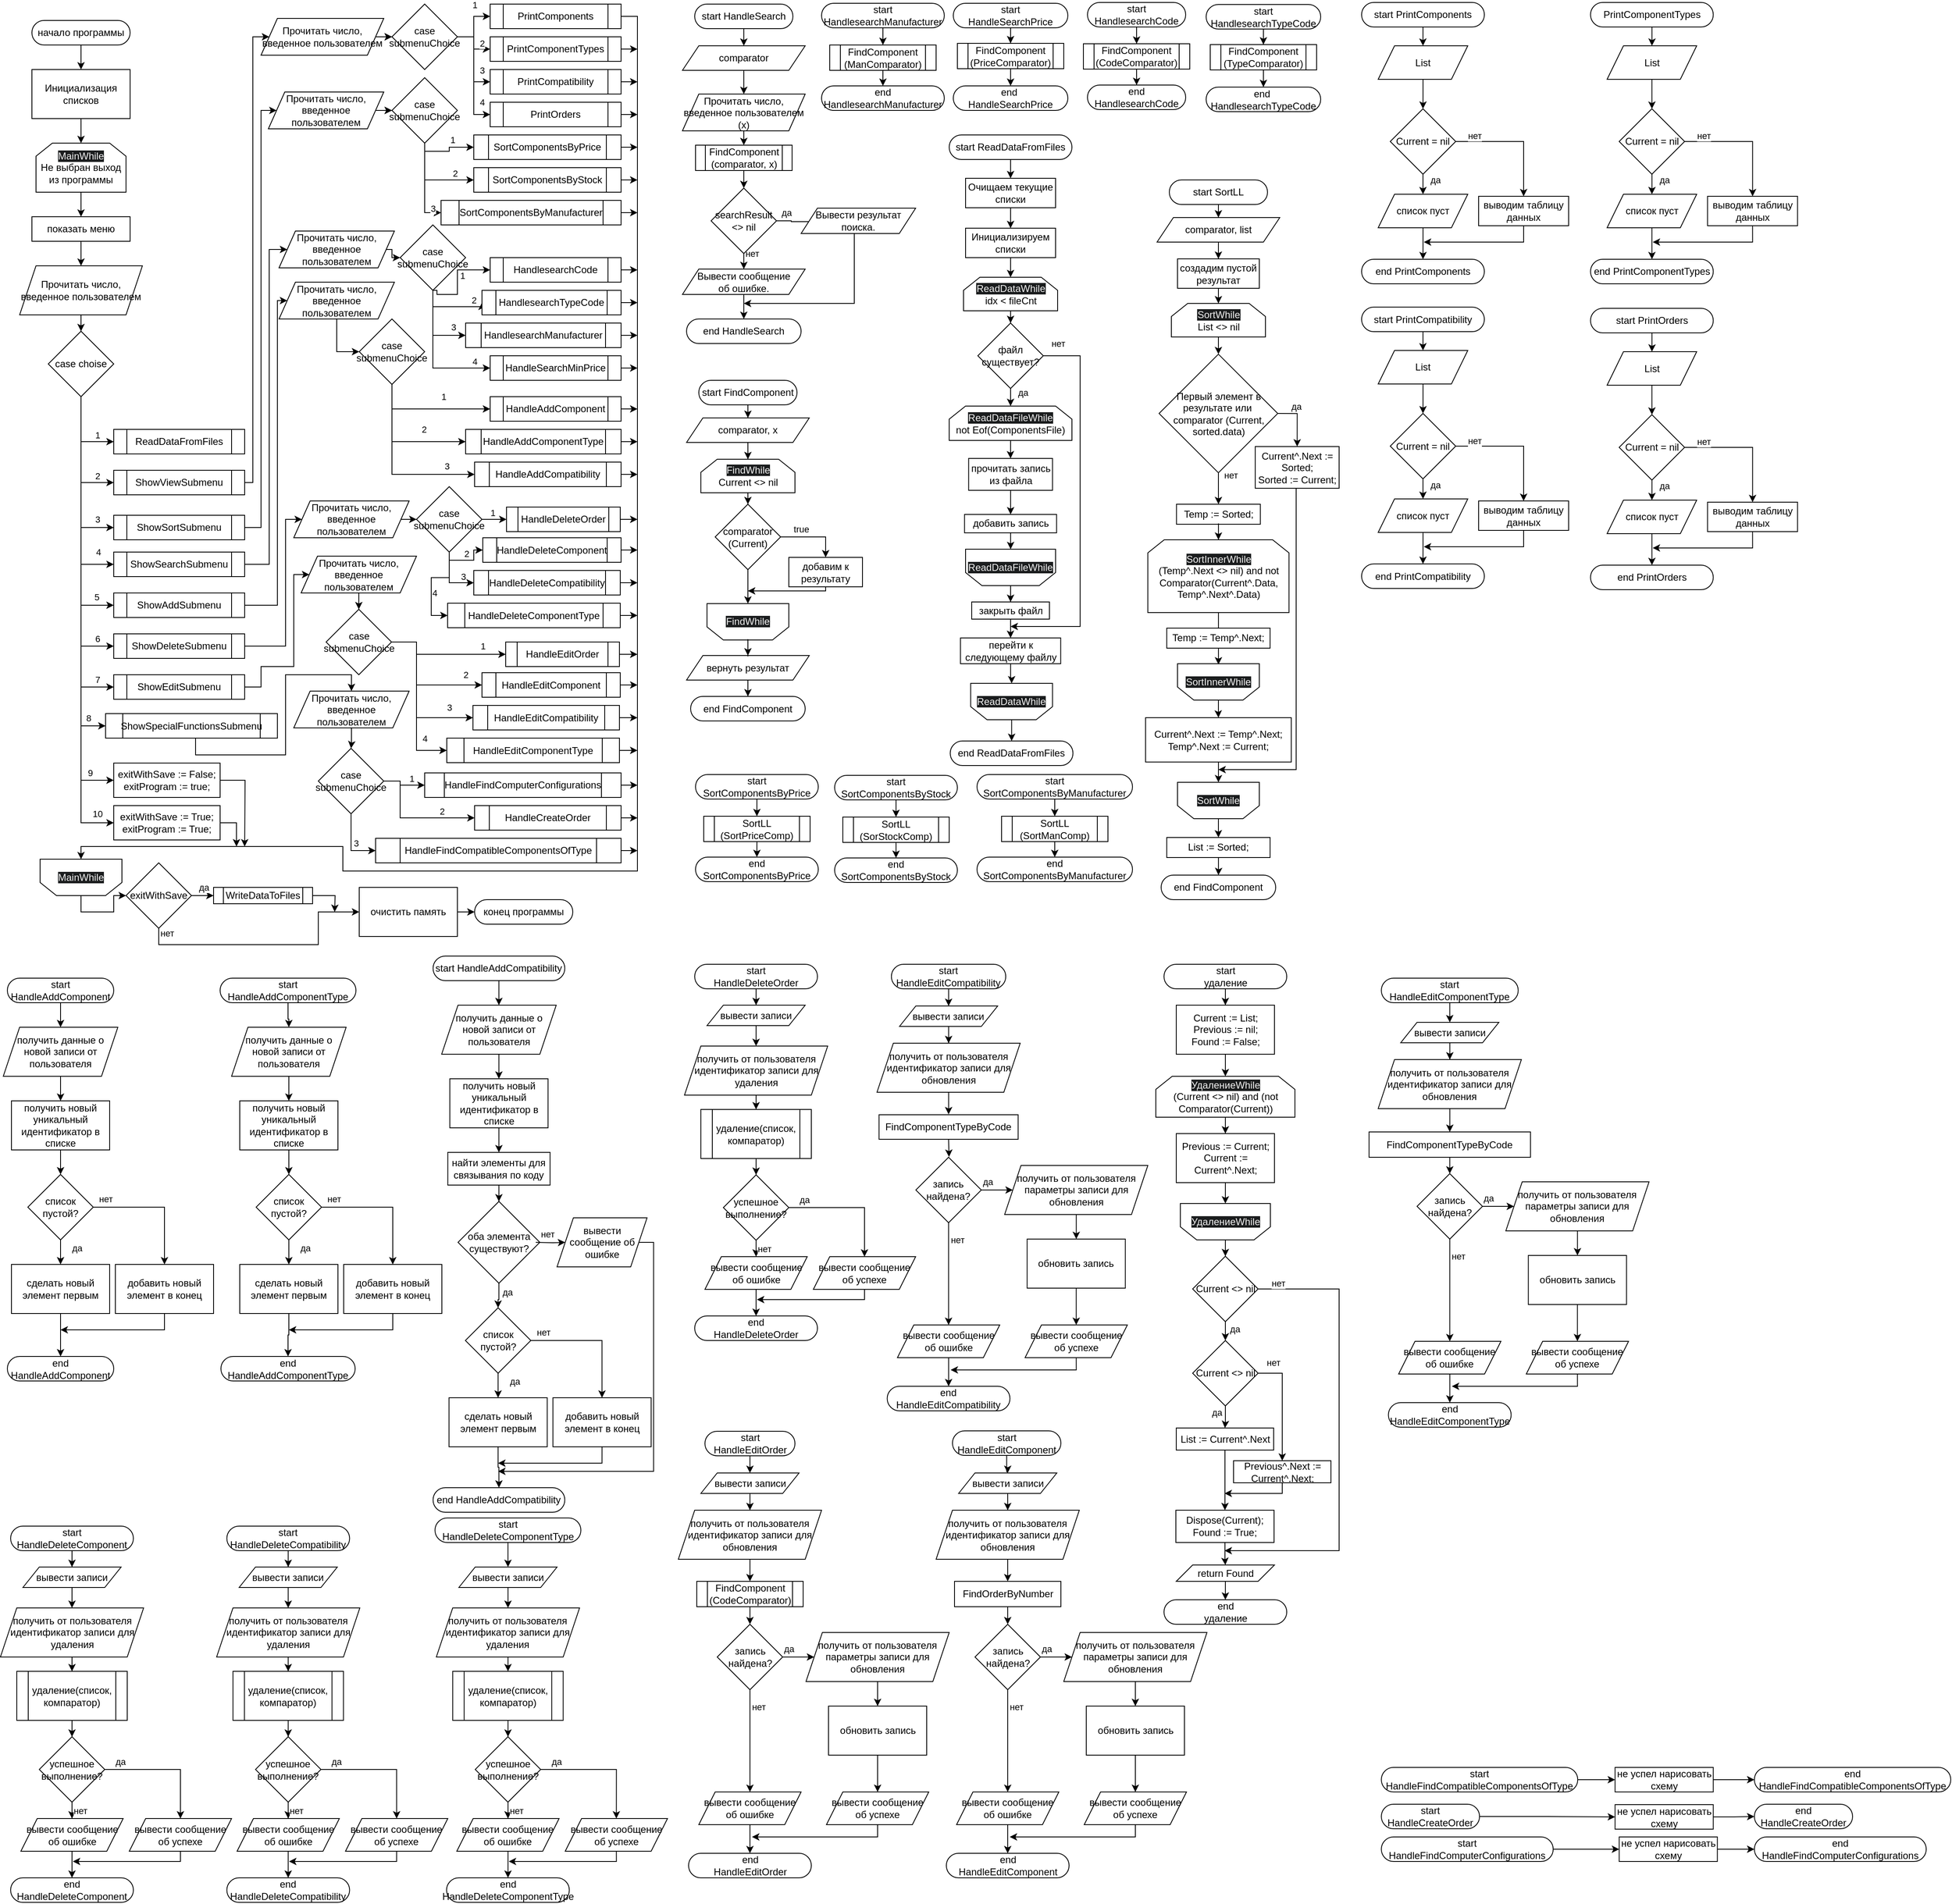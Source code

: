<mxfile version="26.0.16">
  <diagram name="Page-1" id="kt32xEdA0w1SGrO74Og1">
    <mxGraphModel dx="4127" dy="2667" grid="1" gridSize="10" guides="1" tooltips="1" connect="1" arrows="1" fold="1" page="1" pageScale="1" pageWidth="827" pageHeight="1169" math="0" shadow="0">
      <root>
        <mxCell id="0" />
        <mxCell id="1" parent="0" />
        <mxCell id="RF2BKd0cXhXIbQiK44xn-21" value="" style="edgeStyle=orthogonalEdgeStyle;rounded=0;orthogonalLoop=1;jettySize=auto;html=1;" parent="1" source="RF2BKd0cXhXIbQiK44xn-2" target="RF2BKd0cXhXIbQiK44xn-20" edge="1">
          <mxGeometry relative="1" as="geometry" />
        </mxCell>
        <mxCell id="RF2BKd0cXhXIbQiK44xn-2" value="начало программы" style="html=1;dashed=0;whiteSpace=wrap;shape=mxgraph.dfd.start" parent="1" vertex="1">
          <mxGeometry x="45" y="29" width="120" height="30" as="geometry" />
        </mxCell>
        <mxCell id="RF2BKd0cXhXIbQiK44xn-3" value="конец программы" style="html=1;dashed=0;whiteSpace=wrap;shape=mxgraph.dfd.start" parent="1" vertex="1">
          <mxGeometry x="586" y="1104" width="120" height="30" as="geometry" />
        </mxCell>
        <mxCell id="RF2BKd0cXhXIbQiK44xn-50" value="" style="edgeStyle=orthogonalEdgeStyle;rounded=0;orthogonalLoop=1;jettySize=auto;html=1;" parent="1" source="RF2BKd0cXhXIbQiK44xn-20" target="RF2BKd0cXhXIbQiK44xn-31" edge="1">
          <mxGeometry relative="1" as="geometry" />
        </mxCell>
        <mxCell id="RF2BKd0cXhXIbQiK44xn-20" value="Инициализация списков" style="rounded=0;whiteSpace=wrap;html=1;" parent="1" vertex="1">
          <mxGeometry x="45" y="89" width="120" height="60" as="geometry" />
        </mxCell>
        <mxCell id="RF2BKd0cXhXIbQiK44xn-38" value="" style="edgeStyle=orthogonalEdgeStyle;rounded=0;orthogonalLoop=1;jettySize=auto;html=1;" parent="1" source="RF2BKd0cXhXIbQiK44xn-31" target="RF2BKd0cXhXIbQiK44xn-37" edge="1">
          <mxGeometry relative="1" as="geometry" />
        </mxCell>
        <mxCell id="RF2BKd0cXhXIbQiK44xn-31" value="&lt;div&gt;&lt;span style=&quot;background-color: rgb(27, 29, 30); color: rgb(240, 240, 240);&quot;&gt;MainWhile&lt;/span&gt;&lt;/div&gt;&lt;div&gt;&lt;span style=&quot;background-color: transparent; color: light-dark(rgb(0, 0, 0), rgb(255, 255, 255));&quot;&gt;Не выбран выход из программы&lt;/span&gt;&lt;/div&gt;" style="shape=loopLimit;whiteSpace=wrap;html=1;" parent="1" vertex="1">
          <mxGeometry x="50" y="179" width="110" height="60" as="geometry" />
        </mxCell>
        <mxCell id="RF2BKd0cXhXIbQiK44xn-35" value="" style="group" parent="1" vertex="1" connectable="0">
          <mxGeometry x="55" y="1049" width="100" height="50" as="geometry" />
        </mxCell>
        <mxCell id="RF2BKd0cXhXIbQiK44xn-33" value="" style="shape=loopLimit;whiteSpace=wrap;html=1;rotation=-180;" parent="RF2BKd0cXhXIbQiK44xn-35" vertex="1">
          <mxGeometry y="5.556" width="100" height="44.444" as="geometry" />
        </mxCell>
        <mxCell id="RF2BKd0cXhXIbQiK44xn-34" value="&lt;span style=&quot;color: rgb(240, 240, 240); font-family: Helvetica; font-size: 12px; font-style: normal; font-variant-ligatures: normal; font-variant-caps: normal; font-weight: 400; letter-spacing: normal; orphans: 2; text-indent: 0px; text-transform: none; widows: 2; word-spacing: 0px; -webkit-text-stroke-width: 0px; white-space: normal; background-color: rgb(27, 29, 30); text-decoration-thickness: initial; text-decoration-style: initial; text-decoration-color: initial; float: none; display: inline !important;&quot;&gt;MainWhile&lt;/span&gt;" style="text;whiteSpace=wrap;html=1;align=center;verticalAlign=middle;" parent="RF2BKd0cXhXIbQiK44xn-35" vertex="1">
          <mxGeometry y="5.556" width="100" height="44.444" as="geometry" />
        </mxCell>
        <mxCell id="RF2BKd0cXhXIbQiK44xn-46" value="" style="edgeStyle=orthogonalEdgeStyle;rounded=0;orthogonalLoop=1;jettySize=auto;html=1;" parent="1" source="RF2BKd0cXhXIbQiK44xn-37" target="RF2BKd0cXhXIbQiK44xn-45" edge="1">
          <mxGeometry relative="1" as="geometry" />
        </mxCell>
        <mxCell id="RF2BKd0cXhXIbQiK44xn-37" value="показать меню" style="whiteSpace=wrap;html=1;" parent="1" vertex="1">
          <mxGeometry x="45" y="269" width="120" height="30" as="geometry" />
        </mxCell>
        <mxCell id="RF2BKd0cXhXIbQiK44xn-48" value="" style="edgeStyle=orthogonalEdgeStyle;rounded=0;orthogonalLoop=1;jettySize=auto;html=1;" parent="1" source="RF2BKd0cXhXIbQiK44xn-45" target="RF2BKd0cXhXIbQiK44xn-47" edge="1">
          <mxGeometry relative="1" as="geometry" />
        </mxCell>
        <mxCell id="RF2BKd0cXhXIbQiK44xn-45" value="Прочитать число, введенное пользователем" style="shape=parallelogram;perimeter=parallelogramPerimeter;whiteSpace=wrap;html=1;fixedSize=1;" parent="1" vertex="1">
          <mxGeometry x="30" y="329" width="150" height="60" as="geometry" />
        </mxCell>
        <mxCell id="RF2BKd0cXhXIbQiK44xn-70" style="edgeStyle=orthogonalEdgeStyle;rounded=0;orthogonalLoop=1;jettySize=auto;html=1;exitX=0.5;exitY=1;exitDx=0;exitDy=0;entryX=0;entryY=0.5;entryDx=0;entryDy=0;" parent="1" source="RF2BKd0cXhXIbQiK44xn-47" target="RF2BKd0cXhXIbQiK44xn-49" edge="1">
          <mxGeometry relative="1" as="geometry" />
        </mxCell>
        <mxCell id="RF2BKd0cXhXIbQiK44xn-74" value="1" style="edgeLabel;html=1;align=center;verticalAlign=middle;resizable=0;points=[];" parent="RF2BKd0cXhXIbQiK44xn-70" vertex="1" connectable="0">
          <mxGeometry x="0.142" y="1" relative="1" as="geometry">
            <mxPoint x="19" y="-7" as="offset" />
          </mxGeometry>
        </mxCell>
        <mxCell id="RF2BKd0cXhXIbQiK44xn-71" style="edgeStyle=orthogonalEdgeStyle;rounded=0;orthogonalLoop=1;jettySize=auto;html=1;exitX=0.5;exitY=1;exitDx=0;exitDy=0;entryX=0;entryY=0.5;entryDx=0;entryDy=0;" parent="1" source="RF2BKd0cXhXIbQiK44xn-47" target="RF2BKd0cXhXIbQiK44xn-51" edge="1">
          <mxGeometry relative="1" as="geometry" />
        </mxCell>
        <mxCell id="RF2BKd0cXhXIbQiK44xn-75" value="2" style="edgeLabel;html=1;align=center;verticalAlign=middle;resizable=0;points=[];" parent="RF2BKd0cXhXIbQiK44xn-71" vertex="1" connectable="0">
          <mxGeometry x="0.39" y="3" relative="1" as="geometry">
            <mxPoint x="17" y="-4" as="offset" />
          </mxGeometry>
        </mxCell>
        <mxCell id="RF2BKd0cXhXIbQiK44xn-76" style="edgeStyle=orthogonalEdgeStyle;rounded=0;orthogonalLoop=1;jettySize=auto;html=1;exitX=0.5;exitY=1;exitDx=0;exitDy=0;entryX=0;entryY=0.5;entryDx=0;entryDy=0;" parent="1" source="RF2BKd0cXhXIbQiK44xn-47" target="RF2BKd0cXhXIbQiK44xn-72" edge="1">
          <mxGeometry relative="1" as="geometry" />
        </mxCell>
        <mxCell id="RF2BKd0cXhXIbQiK44xn-77" value="3" style="edgeLabel;html=1;align=center;verticalAlign=middle;resizable=0;points=[];" parent="RF2BKd0cXhXIbQiK44xn-76" vertex="1" connectable="0">
          <mxGeometry x="0.795" y="5" relative="1" as="geometry">
            <mxPoint y="-5" as="offset" />
          </mxGeometry>
        </mxCell>
        <mxCell id="RF2BKd0cXhXIbQiK44xn-101" style="edgeStyle=orthogonalEdgeStyle;rounded=0;orthogonalLoop=1;jettySize=auto;html=1;exitX=0.5;exitY=1;exitDx=0;exitDy=0;entryX=0;entryY=0.5;entryDx=0;entryDy=0;" parent="1" source="RF2BKd0cXhXIbQiK44xn-47" target="RF2BKd0cXhXIbQiK44xn-100" edge="1">
          <mxGeometry relative="1" as="geometry" />
        </mxCell>
        <mxCell id="RF2BKd0cXhXIbQiK44xn-124" value="4" style="edgeLabel;html=1;align=center;verticalAlign=middle;resizable=0;points=[];" parent="RF2BKd0cXhXIbQiK44xn-101" vertex="1" connectable="0">
          <mxGeometry x="0.84" y="-2" relative="1" as="geometry">
            <mxPoint y="-17" as="offset" />
          </mxGeometry>
        </mxCell>
        <mxCell id="RF2BKd0cXhXIbQiK44xn-126" style="edgeStyle=orthogonalEdgeStyle;rounded=0;orthogonalLoop=1;jettySize=auto;html=1;exitX=0.5;exitY=1;exitDx=0;exitDy=0;entryX=0;entryY=0.5;entryDx=0;entryDy=0;" parent="1" source="RF2BKd0cXhXIbQiK44xn-47" target="RF2BKd0cXhXIbQiK44xn-125" edge="1">
          <mxGeometry relative="1" as="geometry" />
        </mxCell>
        <mxCell id="RF2BKd0cXhXIbQiK44xn-127" value="5" style="edgeLabel;html=1;align=center;verticalAlign=middle;resizable=0;points=[];" parent="RF2BKd0cXhXIbQiK44xn-126" vertex="1" connectable="0">
          <mxGeometry x="0.859" y="1" relative="1" as="geometry">
            <mxPoint y="-9" as="offset" />
          </mxGeometry>
        </mxCell>
        <mxCell id="RF2BKd0cXhXIbQiK44xn-176" style="edgeStyle=orthogonalEdgeStyle;rounded=0;orthogonalLoop=1;jettySize=auto;html=1;exitX=0.5;exitY=1;exitDx=0;exitDy=0;entryX=0;entryY=0.5;entryDx=0;entryDy=0;" parent="1" source="RF2BKd0cXhXIbQiK44xn-47" target="RF2BKd0cXhXIbQiK44xn-175" edge="1">
          <mxGeometry relative="1" as="geometry" />
        </mxCell>
        <mxCell id="RF2BKd0cXhXIbQiK44xn-178" value="6" style="edgeLabel;html=1;align=center;verticalAlign=middle;resizable=0;points=[];" parent="RF2BKd0cXhXIbQiK44xn-176" vertex="1" connectable="0">
          <mxGeometry x="0.846" y="-2" relative="1" as="geometry">
            <mxPoint x="6" y="-11" as="offset" />
          </mxGeometry>
        </mxCell>
        <mxCell id="RF2BKd0cXhXIbQiK44xn-208" style="edgeStyle=orthogonalEdgeStyle;rounded=0;orthogonalLoop=1;jettySize=auto;html=1;exitX=0.5;exitY=1;exitDx=0;exitDy=0;entryX=0;entryY=0.5;entryDx=0;entryDy=0;" parent="1" source="RF2BKd0cXhXIbQiK44xn-47" target="RF2BKd0cXhXIbQiK44xn-207" edge="1">
          <mxGeometry relative="1" as="geometry" />
        </mxCell>
        <mxCell id="RF2BKd0cXhXIbQiK44xn-209" value="7" style="edgeLabel;html=1;align=center;verticalAlign=middle;resizable=0;points=[];" parent="RF2BKd0cXhXIbQiK44xn-208" vertex="1" connectable="0">
          <mxGeometry x="0.907" relative="1" as="geometry">
            <mxPoint x="-2" y="-9" as="offset" />
          </mxGeometry>
        </mxCell>
        <mxCell id="RF2BKd0cXhXIbQiK44xn-237" style="edgeStyle=orthogonalEdgeStyle;rounded=0;orthogonalLoop=1;jettySize=auto;html=1;exitX=0.5;exitY=1;exitDx=0;exitDy=0;entryX=0;entryY=0.5;entryDx=0;entryDy=0;" parent="1" source="RF2BKd0cXhXIbQiK44xn-47" target="RF2BKd0cXhXIbQiK44xn-254" edge="1">
          <mxGeometry relative="1" as="geometry">
            <mxPoint x="145" y="891.5" as="targetPoint" />
          </mxGeometry>
        </mxCell>
        <mxCell id="RF2BKd0cXhXIbQiK44xn-238" value="8" style="edgeLabel;html=1;align=center;verticalAlign=middle;resizable=0;points=[];" parent="RF2BKd0cXhXIbQiK44xn-237" vertex="1" connectable="0">
          <mxGeometry x="0.901" y="-1" relative="1" as="geometry">
            <mxPoint y="-11" as="offset" />
          </mxGeometry>
        </mxCell>
        <mxCell id="RF2BKd0cXhXIbQiK44xn-261" style="edgeStyle=orthogonalEdgeStyle;rounded=0;orthogonalLoop=1;jettySize=auto;html=1;exitX=0.5;exitY=1;exitDx=0;exitDy=0;entryX=0;entryY=0.5;entryDx=0;entryDy=0;" parent="1" source="RF2BKd0cXhXIbQiK44xn-47" target="RF2BKd0cXhXIbQiK44xn-259" edge="1">
          <mxGeometry relative="1" as="geometry" />
        </mxCell>
        <mxCell id="RF2BKd0cXhXIbQiK44xn-263" value="9" style="edgeLabel;html=1;align=center;verticalAlign=middle;resizable=0;points=[];" parent="RF2BKd0cXhXIbQiK44xn-261" vertex="1" connectable="0">
          <mxGeometry x="0.931" y="-1" relative="1" as="geometry">
            <mxPoint x="-12" y="-10" as="offset" />
          </mxGeometry>
        </mxCell>
        <mxCell id="RF2BKd0cXhXIbQiK44xn-262" style="edgeStyle=orthogonalEdgeStyle;rounded=0;orthogonalLoop=1;jettySize=auto;html=1;exitX=0.5;exitY=1;exitDx=0;exitDy=0;entryX=0;entryY=0.5;entryDx=0;entryDy=0;" parent="1" source="RF2BKd0cXhXIbQiK44xn-47" target="RF2BKd0cXhXIbQiK44xn-260" edge="1">
          <mxGeometry relative="1" as="geometry" />
        </mxCell>
        <mxCell id="RF2BKd0cXhXIbQiK44xn-264" value="10" style="edgeLabel;html=1;align=center;verticalAlign=middle;resizable=0;points=[];" parent="RF2BKd0cXhXIbQiK44xn-262" vertex="1" connectable="0">
          <mxGeometry x="0.927" y="3" relative="1" as="geometry">
            <mxPoint y="-8" as="offset" />
          </mxGeometry>
        </mxCell>
        <mxCell id="RF2BKd0cXhXIbQiK44xn-47" value="case choise" style="rhombus;whiteSpace=wrap;html=1;" parent="1" vertex="1">
          <mxGeometry x="65" y="409" width="80" height="80" as="geometry" />
        </mxCell>
        <mxCell id="RF2BKd0cXhXIbQiK44xn-49" value="ReadDataFromFiles" style="shape=process;whiteSpace=wrap;html=1;backgroundOutline=1;" parent="1" vertex="1">
          <mxGeometry x="145" y="529" width="160" height="30" as="geometry" />
        </mxCell>
        <mxCell id="RF2BKd0cXhXIbQiK44xn-53" value="" style="edgeStyle=orthogonalEdgeStyle;rounded=0;orthogonalLoop=1;jettySize=auto;html=1;entryX=0;entryY=0.5;entryDx=0;entryDy=0;" parent="1" source="RF2BKd0cXhXIbQiK44xn-51" target="RF2BKd0cXhXIbQiK44xn-52" edge="1">
          <mxGeometry relative="1" as="geometry">
            <Array as="points">
              <mxPoint x="315" y="594" />
              <mxPoint x="315" y="49" />
            </Array>
          </mxGeometry>
        </mxCell>
        <mxCell id="RF2BKd0cXhXIbQiK44xn-51" value="ShowViewSubmenu" style="shape=process;whiteSpace=wrap;html=1;backgroundOutline=1;" parent="1" vertex="1">
          <mxGeometry x="145" y="579" width="160" height="30" as="geometry" />
        </mxCell>
        <mxCell id="RF2BKd0cXhXIbQiK44xn-55" value="" style="edgeStyle=orthogonalEdgeStyle;rounded=0;orthogonalLoop=1;jettySize=auto;html=1;" parent="1" source="RF2BKd0cXhXIbQiK44xn-52" target="RF2BKd0cXhXIbQiK44xn-54" edge="1">
          <mxGeometry relative="1" as="geometry" />
        </mxCell>
        <mxCell id="RF2BKd0cXhXIbQiK44xn-78" value="" style="edgeStyle=orthogonalEdgeStyle;rounded=0;orthogonalLoop=1;jettySize=auto;html=1;" parent="1" source="RF2BKd0cXhXIbQiK44xn-52" target="RF2BKd0cXhXIbQiK44xn-54" edge="1">
          <mxGeometry relative="1" as="geometry" />
        </mxCell>
        <mxCell id="RF2BKd0cXhXIbQiK44xn-52" value="Прочитать число, введенное пользователем" style="shape=parallelogram;perimeter=parallelogramPerimeter;whiteSpace=wrap;html=1;fixedSize=1;" parent="1" vertex="1">
          <mxGeometry x="325" y="26.5" width="150" height="45" as="geometry" />
        </mxCell>
        <mxCell id="RF2BKd0cXhXIbQiK44xn-95" style="edgeStyle=orthogonalEdgeStyle;rounded=0;orthogonalLoop=1;jettySize=auto;html=1;exitX=1;exitY=0.5;exitDx=0;exitDy=0;entryX=0;entryY=0.5;entryDx=0;entryDy=0;" parent="1" source="RF2BKd0cXhXIbQiK44xn-54" target="RF2BKd0cXhXIbQiK44xn-57" edge="1">
          <mxGeometry relative="1" as="geometry" />
        </mxCell>
        <mxCell id="-0WHRlzGujEeCnyXhffO-1" value="1" style="edgeLabel;html=1;align=center;verticalAlign=middle;resizable=0;points=[];" vertex="1" connectable="0" parent="RF2BKd0cXhXIbQiK44xn-95">
          <mxGeometry x="0.18" y="1" relative="1" as="geometry">
            <mxPoint x="2" y="-21" as="offset" />
          </mxGeometry>
        </mxCell>
        <mxCell id="RF2BKd0cXhXIbQiK44xn-96" style="edgeStyle=orthogonalEdgeStyle;rounded=0;orthogonalLoop=1;jettySize=auto;html=1;exitX=1;exitY=0.5;exitDx=0;exitDy=0;entryX=0;entryY=0.5;entryDx=0;entryDy=0;" parent="1" source="RF2BKd0cXhXIbQiK44xn-54" target="RF2BKd0cXhXIbQiK44xn-58" edge="1">
          <mxGeometry relative="1" as="geometry" />
        </mxCell>
        <mxCell id="-0WHRlzGujEeCnyXhffO-2" value="2" style="edgeLabel;html=1;align=center;verticalAlign=middle;resizable=0;points=[];" vertex="1" connectable="0" parent="RF2BKd0cXhXIbQiK44xn-96">
          <mxGeometry x="0.559" relative="1" as="geometry">
            <mxPoint x="2" y="-7" as="offset" />
          </mxGeometry>
        </mxCell>
        <mxCell id="RF2BKd0cXhXIbQiK44xn-97" style="edgeStyle=orthogonalEdgeStyle;rounded=0;orthogonalLoop=1;jettySize=auto;html=1;exitX=1;exitY=0.5;exitDx=0;exitDy=0;entryX=0;entryY=0.5;entryDx=0;entryDy=0;" parent="1" source="RF2BKd0cXhXIbQiK44xn-54" target="RF2BKd0cXhXIbQiK44xn-59" edge="1">
          <mxGeometry relative="1" as="geometry" />
        </mxCell>
        <mxCell id="-0WHRlzGujEeCnyXhffO-3" value="3" style="edgeLabel;html=1;align=center;verticalAlign=middle;resizable=0;points=[];" vertex="1" connectable="0" parent="RF2BKd0cXhXIbQiK44xn-97">
          <mxGeometry x="0.705" y="-1" relative="1" as="geometry">
            <mxPoint x="4" y="-15" as="offset" />
          </mxGeometry>
        </mxCell>
        <mxCell id="RF2BKd0cXhXIbQiK44xn-98" style="edgeStyle=orthogonalEdgeStyle;rounded=0;orthogonalLoop=1;jettySize=auto;html=1;exitX=1;exitY=0.5;exitDx=0;exitDy=0;entryX=0;entryY=0.5;entryDx=0;entryDy=0;" parent="1" source="RF2BKd0cXhXIbQiK44xn-54" target="RF2BKd0cXhXIbQiK44xn-60" edge="1">
          <mxGeometry relative="1" as="geometry" />
        </mxCell>
        <mxCell id="-0WHRlzGujEeCnyXhffO-4" value="4" style="edgeLabel;html=1;align=center;verticalAlign=middle;resizable=0;points=[];" vertex="1" connectable="0" parent="RF2BKd0cXhXIbQiK44xn-98">
          <mxGeometry x="0.82" relative="1" as="geometry">
            <mxPoint x="2" y="-15" as="offset" />
          </mxGeometry>
        </mxCell>
        <mxCell id="RF2BKd0cXhXIbQiK44xn-54" value="case submenuChoice" style="rhombus;whiteSpace=wrap;html=1;" parent="1" vertex="1">
          <mxGeometry x="485" y="9" width="80" height="80" as="geometry" />
        </mxCell>
        <mxCell id="RF2BKd0cXhXIbQiK44xn-266" style="edgeStyle=orthogonalEdgeStyle;rounded=0;orthogonalLoop=1;jettySize=auto;html=1;exitX=1;exitY=0.5;exitDx=0;exitDy=0;entryX=0.5;entryY=0;entryDx=0;entryDy=0;" parent="1" source="RF2BKd0cXhXIbQiK44xn-57" target="RF2BKd0cXhXIbQiK44xn-34" edge="1">
          <mxGeometry relative="1" as="geometry">
            <Array as="points">
              <mxPoint x="785" y="24" />
              <mxPoint x="785" y="1069" />
              <mxPoint x="425" y="1069" />
              <mxPoint x="425" y="1039" />
              <mxPoint x="105" y="1039" />
            </Array>
          </mxGeometry>
        </mxCell>
        <mxCell id="RF2BKd0cXhXIbQiK44xn-57" value="&lt;span style=&quot;text-align: left;&quot;&gt;PrintComponents&lt;/span&gt;" style="shape=process;whiteSpace=wrap;html=1;backgroundOutline=1;" parent="1" vertex="1">
          <mxGeometry x="605" y="9" width="160" height="30" as="geometry" />
        </mxCell>
        <mxCell id="RF2BKd0cXhXIbQiK44xn-290" style="edgeStyle=orthogonalEdgeStyle;rounded=0;orthogonalLoop=1;jettySize=auto;html=1;exitX=1;exitY=0.5;exitDx=0;exitDy=0;" parent="1" source="RF2BKd0cXhXIbQiK44xn-58" edge="1">
          <mxGeometry relative="1" as="geometry">
            <mxPoint x="785" y="63.883" as="targetPoint" />
          </mxGeometry>
        </mxCell>
        <mxCell id="RF2BKd0cXhXIbQiK44xn-58" value="&lt;span style=&quot;text-align: left;&quot;&gt;PrintComponentTypes&lt;/span&gt;" style="shape=process;whiteSpace=wrap;html=1;backgroundOutline=1;" parent="1" vertex="1">
          <mxGeometry x="605" y="49" width="160" height="30" as="geometry" />
        </mxCell>
        <mxCell id="RF2BKd0cXhXIbQiK44xn-289" style="edgeStyle=orthogonalEdgeStyle;rounded=0;orthogonalLoop=1;jettySize=auto;html=1;exitX=1;exitY=0.5;exitDx=0;exitDy=0;" parent="1" source="RF2BKd0cXhXIbQiK44xn-59" edge="1">
          <mxGeometry relative="1" as="geometry">
            <mxPoint x="785" y="103.883" as="targetPoint" />
          </mxGeometry>
        </mxCell>
        <mxCell id="RF2BKd0cXhXIbQiK44xn-59" value="&lt;span style=&quot;text-align: left;&quot;&gt;PrintCompatibility&lt;/span&gt;" style="shape=process;whiteSpace=wrap;html=1;backgroundOutline=1;" parent="1" vertex="1">
          <mxGeometry x="605" y="89" width="160" height="30" as="geometry" />
        </mxCell>
        <mxCell id="RF2BKd0cXhXIbQiK44xn-288" style="edgeStyle=orthogonalEdgeStyle;rounded=0;orthogonalLoop=1;jettySize=auto;html=1;exitX=1;exitY=0.5;exitDx=0;exitDy=0;" parent="1" source="RF2BKd0cXhXIbQiK44xn-60" edge="1">
          <mxGeometry relative="1" as="geometry">
            <mxPoint x="785" y="143.883" as="targetPoint" />
          </mxGeometry>
        </mxCell>
        <mxCell id="RF2BKd0cXhXIbQiK44xn-60" value="&lt;span style=&quot;text-align: left;&quot;&gt;PrintOrders&lt;/span&gt;" style="shape=process;whiteSpace=wrap;html=1;backgroundOutline=1;" parent="1" vertex="1">
          <mxGeometry x="605" y="129" width="160" height="30" as="geometry" />
        </mxCell>
        <mxCell id="RF2BKd0cXhXIbQiK44xn-122" style="edgeStyle=orthogonalEdgeStyle;rounded=0;orthogonalLoop=1;jettySize=auto;html=1;exitX=1;exitY=0.5;exitDx=0;exitDy=0;entryX=0;entryY=0.5;entryDx=0;entryDy=0;" parent="1" source="RF2BKd0cXhXIbQiK44xn-72" target="RF2BKd0cXhXIbQiK44xn-120" edge="1">
          <mxGeometry relative="1" as="geometry">
            <Array as="points">
              <mxPoint x="325" y="649" />
              <mxPoint x="325" y="139" />
            </Array>
          </mxGeometry>
        </mxCell>
        <mxCell id="RF2BKd0cXhXIbQiK44xn-72" value="ShowSortSubmenu" style="shape=process;whiteSpace=wrap;html=1;backgroundOutline=1;" parent="1" vertex="1">
          <mxGeometry x="145" y="634" width="160" height="30" as="geometry" />
        </mxCell>
        <mxCell id="RF2BKd0cXhXIbQiK44xn-174" style="edgeStyle=orthogonalEdgeStyle;rounded=0;orthogonalLoop=1;jettySize=auto;html=1;exitX=1;exitY=0.5;exitDx=0;exitDy=0;entryX=0;entryY=0.5;entryDx=0;entryDy=0;" parent="1" source="RF2BKd0cXhXIbQiK44xn-81" target="RF2BKd0cXhXIbQiK44xn-94" edge="1">
          <mxGeometry relative="1" as="geometry">
            <Array as="points">
              <mxPoint x="485" y="309" />
              <mxPoint x="485" y="319" />
            </Array>
          </mxGeometry>
        </mxCell>
        <mxCell id="RF2BKd0cXhXIbQiK44xn-81" value="Прочитать число, введенное пользователем" style="shape=parallelogram;perimeter=parallelogramPerimeter;whiteSpace=wrap;html=1;fixedSize=1;" parent="1" vertex="1">
          <mxGeometry x="347" y="286.5" width="141" height="45" as="geometry" />
        </mxCell>
        <mxCell id="RF2BKd0cXhXIbQiK44xn-82" style="edgeStyle=orthogonalEdgeStyle;rounded=0;orthogonalLoop=1;jettySize=auto;html=1;exitX=0.5;exitY=1;exitDx=0;exitDy=0;entryX=0;entryY=0.5;entryDx=0;entryDy=0;" parent="1" source="RF2BKd0cXhXIbQiK44xn-94" target="RF2BKd0cXhXIbQiK44xn-93" edge="1">
          <mxGeometry relative="1" as="geometry" />
        </mxCell>
        <mxCell id="RF2BKd0cXhXIbQiK44xn-83" value="4" style="edgeLabel;html=1;align=center;verticalAlign=middle;resizable=0;points=[];" parent="RF2BKd0cXhXIbQiK44xn-82" vertex="1" connectable="0">
          <mxGeometry x="0.697" y="1" relative="1" as="geometry">
            <mxPoint x="6" y="-7" as="offset" />
          </mxGeometry>
        </mxCell>
        <mxCell id="RF2BKd0cXhXIbQiK44xn-84" style="edgeStyle=orthogonalEdgeStyle;rounded=0;orthogonalLoop=1;jettySize=auto;html=1;exitX=0.5;exitY=1;exitDx=0;exitDy=0;entryX=0;entryY=0.5;entryDx=0;entryDy=0;" parent="1" source="RF2BKd0cXhXIbQiK44xn-94" target="RF2BKd0cXhXIbQiK44xn-92" edge="1">
          <mxGeometry relative="1" as="geometry" />
        </mxCell>
        <mxCell id="RF2BKd0cXhXIbQiK44xn-85" value="3" style="edgeLabel;html=1;align=center;verticalAlign=middle;resizable=0;points=[];" parent="RF2BKd0cXhXIbQiK44xn-84" vertex="1" connectable="0">
          <mxGeometry x="0.674" relative="1" as="geometry">
            <mxPoint y="-10" as="offset" />
          </mxGeometry>
        </mxCell>
        <mxCell id="RF2BKd0cXhXIbQiK44xn-86" style="edgeStyle=orthogonalEdgeStyle;rounded=0;orthogonalLoop=1;jettySize=auto;html=1;exitX=0.5;exitY=1;exitDx=0;exitDy=0;entryX=0;entryY=0.5;entryDx=0;entryDy=0;" parent="1" source="RF2BKd0cXhXIbQiK44xn-94" target="RF2BKd0cXhXIbQiK44xn-91" edge="1">
          <mxGeometry relative="1" as="geometry" />
        </mxCell>
        <mxCell id="RF2BKd0cXhXIbQiK44xn-87" value="2" style="edgeLabel;html=1;align=center;verticalAlign=middle;resizable=0;points=[];" parent="RF2BKd0cXhXIbQiK44xn-86" vertex="1" connectable="0">
          <mxGeometry x="0.565" relative="1" as="geometry">
            <mxPoint x="3" y="-8" as="offset" />
          </mxGeometry>
        </mxCell>
        <mxCell id="RF2BKd0cXhXIbQiK44xn-88" style="edgeStyle=orthogonalEdgeStyle;rounded=0;orthogonalLoop=1;jettySize=auto;html=1;exitX=0.5;exitY=1;exitDx=0;exitDy=0;entryX=0;entryY=0.5;entryDx=0;entryDy=0;" parent="1" source="RF2BKd0cXhXIbQiK44xn-94" target="RF2BKd0cXhXIbQiK44xn-90" edge="1">
          <mxGeometry relative="1" as="geometry">
            <Array as="points">
              <mxPoint x="540" y="364" />
              <mxPoint x="565" y="364" />
              <mxPoint x="565" y="334" />
            </Array>
          </mxGeometry>
        </mxCell>
        <mxCell id="RF2BKd0cXhXIbQiK44xn-123" value="1" style="edgeLabel;html=1;align=center;verticalAlign=middle;resizable=0;points=[];" parent="RF2BKd0cXhXIbQiK44xn-88" vertex="1" connectable="0">
          <mxGeometry x="0.606" y="-1" relative="1" as="geometry">
            <mxPoint x="-14" y="6" as="offset" />
          </mxGeometry>
        </mxCell>
        <mxCell id="RF2BKd0cXhXIbQiK44xn-284" style="edgeStyle=orthogonalEdgeStyle;rounded=0;orthogonalLoop=1;jettySize=auto;html=1;exitX=1;exitY=0.5;exitDx=0;exitDy=0;" parent="1" source="RF2BKd0cXhXIbQiK44xn-90" edge="1">
          <mxGeometry relative="1" as="geometry">
            <mxPoint x="785" y="334.013" as="targetPoint" />
          </mxGeometry>
        </mxCell>
        <mxCell id="RF2BKd0cXhXIbQiK44xn-90" value="&lt;span style=&quot;text-align: left;&quot;&gt;Handle&lt;/span&gt;searchCode" style="shape=process;whiteSpace=wrap;html=1;backgroundOutline=1;" parent="1" vertex="1">
          <mxGeometry x="605" y="319" width="160" height="30" as="geometry" />
        </mxCell>
        <mxCell id="RF2BKd0cXhXIbQiK44xn-283" style="edgeStyle=orthogonalEdgeStyle;rounded=0;orthogonalLoop=1;jettySize=auto;html=1;exitX=1;exitY=0.5;exitDx=0;exitDy=0;" parent="1" source="RF2BKd0cXhXIbQiK44xn-91" edge="1">
          <mxGeometry relative="1" as="geometry">
            <mxPoint x="785" y="374.013" as="targetPoint" />
          </mxGeometry>
        </mxCell>
        <mxCell id="RF2BKd0cXhXIbQiK44xn-91" value="&lt;span style=&quot;text-align: left;&quot;&gt;Handle&lt;/span&gt;searchTypeCode" style="shape=process;whiteSpace=wrap;html=1;backgroundOutline=1;" parent="1" vertex="1">
          <mxGeometry x="595" y="359" width="170" height="30" as="geometry" />
        </mxCell>
        <mxCell id="RF2BKd0cXhXIbQiK44xn-282" style="edgeStyle=orthogonalEdgeStyle;rounded=0;orthogonalLoop=1;jettySize=auto;html=1;exitX=1;exitY=0.5;exitDx=0;exitDy=0;" parent="1" source="RF2BKd0cXhXIbQiK44xn-92" edge="1">
          <mxGeometry relative="1" as="geometry">
            <mxPoint x="785" y="414.013" as="targetPoint" />
          </mxGeometry>
        </mxCell>
        <mxCell id="RF2BKd0cXhXIbQiK44xn-92" value="&lt;div style=&quot;text-align: left;&quot;&gt;&lt;span style=&quot;background-color: transparent;&quot;&gt;HandlesearchManufacturer&lt;/span&gt;&lt;/div&gt;" style="shape=process;whiteSpace=wrap;html=1;backgroundOutline=1;" parent="1" vertex="1">
          <mxGeometry x="575" y="399" width="190" height="30" as="geometry" />
        </mxCell>
        <mxCell id="RF2BKd0cXhXIbQiK44xn-281" style="edgeStyle=orthogonalEdgeStyle;rounded=0;orthogonalLoop=1;jettySize=auto;html=1;exitX=1;exitY=0.5;exitDx=0;exitDy=0;" parent="1" source="RF2BKd0cXhXIbQiK44xn-93" edge="1">
          <mxGeometry relative="1" as="geometry">
            <mxPoint x="785" y="454.013" as="targetPoint" />
          </mxGeometry>
        </mxCell>
        <mxCell id="RF2BKd0cXhXIbQiK44xn-93" value="&lt;div style=&quot;text-align: left;&quot;&gt;HandleSearchMinPrice&lt;/div&gt;" style="shape=process;whiteSpace=wrap;html=1;backgroundOutline=1;" parent="1" vertex="1">
          <mxGeometry x="605" y="439" width="160" height="30" as="geometry" />
        </mxCell>
        <mxCell id="RF2BKd0cXhXIbQiK44xn-94" value="case submenuChoice" style="rhombus;whiteSpace=wrap;html=1;" parent="1" vertex="1">
          <mxGeometry x="495" y="279" width="80" height="80" as="geometry" />
        </mxCell>
        <mxCell id="RF2BKd0cXhXIbQiK44xn-102" style="edgeStyle=orthogonalEdgeStyle;rounded=0;orthogonalLoop=1;jettySize=auto;html=1;exitX=1;exitY=0.5;exitDx=0;exitDy=0;entryX=0;entryY=0.5;entryDx=0;entryDy=0;" parent="1" source="RF2BKd0cXhXIbQiK44xn-100" target="RF2BKd0cXhXIbQiK44xn-81" edge="1">
          <mxGeometry relative="1" as="geometry">
            <Array as="points">
              <mxPoint x="335" y="694" />
              <mxPoint x="335" y="309" />
            </Array>
          </mxGeometry>
        </mxCell>
        <mxCell id="RF2BKd0cXhXIbQiK44xn-100" value="ShowSearchSubmenu" style="shape=process;whiteSpace=wrap;html=1;backgroundOutline=1;" parent="1" vertex="1">
          <mxGeometry x="145" y="679" width="160" height="30" as="geometry" />
        </mxCell>
        <mxCell id="RF2BKd0cXhXIbQiK44xn-108" value="" style="edgeStyle=orthogonalEdgeStyle;rounded=0;orthogonalLoop=1;jettySize=auto;html=1;" parent="1" source="RF2BKd0cXhXIbQiK44xn-120" target="RF2BKd0cXhXIbQiK44xn-119" edge="1">
          <mxGeometry relative="1" as="geometry" />
        </mxCell>
        <mxCell id="RF2BKd0cXhXIbQiK44xn-109" value="" style="edgeStyle=orthogonalEdgeStyle;rounded=0;orthogonalLoop=1;jettySize=auto;html=1;" parent="1" source="RF2BKd0cXhXIbQiK44xn-120" target="RF2BKd0cXhXIbQiK44xn-119" edge="1">
          <mxGeometry relative="1" as="geometry" />
        </mxCell>
        <mxCell id="RF2BKd0cXhXIbQiK44xn-110" style="edgeStyle=orthogonalEdgeStyle;rounded=0;orthogonalLoop=1;jettySize=auto;html=1;exitX=0.5;exitY=1;exitDx=0;exitDy=0;entryX=0;entryY=0.5;entryDx=0;entryDy=0;" parent="1" source="RF2BKd0cXhXIbQiK44xn-119" target="RF2BKd0cXhXIbQiK44xn-118" edge="1">
          <mxGeometry relative="1" as="geometry" />
        </mxCell>
        <mxCell id="RF2BKd0cXhXIbQiK44xn-111" value="3" style="edgeLabel;html=1;align=center;verticalAlign=middle;resizable=0;points=[];" parent="RF2BKd0cXhXIbQiK44xn-110" vertex="1" connectable="0">
          <mxGeometry x="0.674" relative="1" as="geometry">
            <mxPoint x="7" y="-5" as="offset" />
          </mxGeometry>
        </mxCell>
        <mxCell id="RF2BKd0cXhXIbQiK44xn-112" style="edgeStyle=orthogonalEdgeStyle;rounded=0;orthogonalLoop=1;jettySize=auto;html=1;exitX=0.5;exitY=1;exitDx=0;exitDy=0;entryX=0;entryY=0.5;entryDx=0;entryDy=0;" parent="1" source="RF2BKd0cXhXIbQiK44xn-119" target="RF2BKd0cXhXIbQiK44xn-117" edge="1">
          <mxGeometry relative="1" as="geometry" />
        </mxCell>
        <mxCell id="RF2BKd0cXhXIbQiK44xn-113" value="2" style="edgeLabel;html=1;align=center;verticalAlign=middle;resizable=0;points=[];" parent="RF2BKd0cXhXIbQiK44xn-112" vertex="1" connectable="0">
          <mxGeometry x="0.565" relative="1" as="geometry">
            <mxPoint y="-8" as="offset" />
          </mxGeometry>
        </mxCell>
        <mxCell id="RF2BKd0cXhXIbQiK44xn-114" style="edgeStyle=orthogonalEdgeStyle;rounded=0;orthogonalLoop=1;jettySize=auto;html=1;exitX=0.5;exitY=1;exitDx=0;exitDy=0;entryX=0;entryY=0.5;entryDx=0;entryDy=0;" parent="1" source="RF2BKd0cXhXIbQiK44xn-119" target="RF2BKd0cXhXIbQiK44xn-116" edge="1">
          <mxGeometry relative="1" as="geometry">
            <Array as="points">
              <mxPoint x="525" y="189" />
              <mxPoint x="555" y="189" />
              <mxPoint x="555" y="184" />
            </Array>
          </mxGeometry>
        </mxCell>
        <mxCell id="RF2BKd0cXhXIbQiK44xn-115" value="1" style="edgeLabel;html=1;align=center;verticalAlign=middle;resizable=0;points=[];" parent="RF2BKd0cXhXIbQiK44xn-114" vertex="1" connectable="0">
          <mxGeometry x="0.297" y="-1" relative="1" as="geometry">
            <mxPoint y="-10" as="offset" />
          </mxGeometry>
        </mxCell>
        <mxCell id="RF2BKd0cXhXIbQiK44xn-287" style="edgeStyle=orthogonalEdgeStyle;rounded=0;orthogonalLoop=1;jettySize=auto;html=1;exitX=1;exitY=0.5;exitDx=0;exitDy=0;" parent="1" source="RF2BKd0cXhXIbQiK44xn-116" edge="1">
          <mxGeometry relative="1" as="geometry">
            <mxPoint x="785" y="183.883" as="targetPoint" />
          </mxGeometry>
        </mxCell>
        <mxCell id="RF2BKd0cXhXIbQiK44xn-116" value="&lt;div style=&quot;text-align: left;&quot;&gt;&lt;span style=&quot;background-color: transparent;&quot;&gt;SortComponentsByPrice&lt;/span&gt;&lt;/div&gt;" style="shape=process;whiteSpace=wrap;html=1;backgroundOutline=1;" parent="1" vertex="1">
          <mxGeometry x="585" y="169" width="180" height="30" as="geometry" />
        </mxCell>
        <mxCell id="RF2BKd0cXhXIbQiK44xn-286" style="edgeStyle=orthogonalEdgeStyle;rounded=0;orthogonalLoop=1;jettySize=auto;html=1;exitX=1;exitY=0.5;exitDx=0;exitDy=0;" parent="1" source="RF2BKd0cXhXIbQiK44xn-117" edge="1">
          <mxGeometry relative="1" as="geometry">
            <mxPoint x="785" y="223.883" as="targetPoint" />
          </mxGeometry>
        </mxCell>
        <mxCell id="RF2BKd0cXhXIbQiK44xn-117" value="&lt;div style=&quot;text-align: left;&quot;&gt;&lt;span style=&quot;background-color: transparent;&quot;&gt;SortComponentsByStock&lt;/span&gt;&lt;/div&gt;" style="shape=process;whiteSpace=wrap;html=1;backgroundOutline=1;" parent="1" vertex="1">
          <mxGeometry x="585" y="209" width="180" height="30" as="geometry" />
        </mxCell>
        <mxCell id="RF2BKd0cXhXIbQiK44xn-285" style="edgeStyle=orthogonalEdgeStyle;rounded=0;orthogonalLoop=1;jettySize=auto;html=1;exitX=1;exitY=0.5;exitDx=0;exitDy=0;" parent="1" source="RF2BKd0cXhXIbQiK44xn-118" edge="1">
          <mxGeometry relative="1" as="geometry">
            <mxPoint x="785" y="263.883" as="targetPoint" />
          </mxGeometry>
        </mxCell>
        <mxCell id="RF2BKd0cXhXIbQiK44xn-118" value="&lt;div style=&quot;text-align: left;&quot;&gt;SortComponentsByManufacturer&lt;/div&gt;" style="shape=process;whiteSpace=wrap;html=1;backgroundOutline=1;" parent="1" vertex="1">
          <mxGeometry x="545" y="249" width="220" height="30" as="geometry" />
        </mxCell>
        <mxCell id="RF2BKd0cXhXIbQiK44xn-119" value="case submenuChoice" style="rhombus;whiteSpace=wrap;html=1;" parent="1" vertex="1">
          <mxGeometry x="485" y="99" width="80" height="80" as="geometry" />
        </mxCell>
        <mxCell id="RF2BKd0cXhXIbQiK44xn-120" value="Прочитать число, введенное пользователем" style="shape=parallelogram;perimeter=parallelogramPerimeter;whiteSpace=wrap;html=1;fixedSize=1;" parent="1" vertex="1">
          <mxGeometry x="334" y="116.5" width="141" height="45" as="geometry" />
        </mxCell>
        <mxCell id="RF2BKd0cXhXIbQiK44xn-169" style="edgeStyle=orthogonalEdgeStyle;rounded=0;orthogonalLoop=1;jettySize=auto;html=1;exitX=1;exitY=0.5;exitDx=0;exitDy=0;entryX=0;entryY=0.5;entryDx=0;entryDy=0;" parent="1" source="RF2BKd0cXhXIbQiK44xn-125" target="RF2BKd0cXhXIbQiK44xn-168" edge="1">
          <mxGeometry relative="1" as="geometry">
            <Array as="points">
              <mxPoint x="345" y="744" />
              <mxPoint x="345" y="372" />
            </Array>
          </mxGeometry>
        </mxCell>
        <mxCell id="RF2BKd0cXhXIbQiK44xn-125" value="ShowAddSubmenu" style="shape=process;whiteSpace=wrap;html=1;backgroundOutline=1;" parent="1" vertex="1">
          <mxGeometry x="145" y="729" width="160" height="30" as="geometry" />
        </mxCell>
        <mxCell id="RF2BKd0cXhXIbQiK44xn-154" value="" style="edgeStyle=orthogonalEdgeStyle;rounded=0;orthogonalLoop=1;jettySize=auto;html=1;entryX=0;entryY=0.5;entryDx=0;entryDy=0;" parent="1" source="RF2BKd0cXhXIbQiK44xn-168" target="RF2BKd0cXhXIbQiK44xn-167" edge="1">
          <mxGeometry relative="1" as="geometry" />
        </mxCell>
        <mxCell id="RF2BKd0cXhXIbQiK44xn-157" style="edgeStyle=orthogonalEdgeStyle;rounded=0;orthogonalLoop=1;jettySize=auto;html=1;exitX=0.5;exitY=1;exitDx=0;exitDy=0;entryX=0;entryY=0.5;entryDx=0;entryDy=0;" parent="1" source="RF2BKd0cXhXIbQiK44xn-167" target="RF2BKd0cXhXIbQiK44xn-165" edge="1">
          <mxGeometry relative="1" as="geometry" />
        </mxCell>
        <mxCell id="RF2BKd0cXhXIbQiK44xn-158" value="3" style="edgeLabel;html=1;align=center;verticalAlign=middle;resizable=0;points=[];" parent="RF2BKd0cXhXIbQiK44xn-157" vertex="1" connectable="0">
          <mxGeometry x="0.674" relative="1" as="geometry">
            <mxPoint y="-10" as="offset" />
          </mxGeometry>
        </mxCell>
        <mxCell id="RF2BKd0cXhXIbQiK44xn-280" style="edgeStyle=orthogonalEdgeStyle;rounded=0;orthogonalLoop=1;jettySize=auto;html=1;exitX=1;exitY=0.5;exitDx=0;exitDy=0;" parent="1" source="RF2BKd0cXhXIbQiK44xn-163" edge="1">
          <mxGeometry relative="1" as="geometry">
            <mxPoint x="785" y="503.883" as="targetPoint" />
          </mxGeometry>
        </mxCell>
        <mxCell id="RF2BKd0cXhXIbQiK44xn-163" value="&lt;div style=&quot;text-align: left;&quot;&gt;HandleAddComponent&lt;/div&gt;" style="shape=process;whiteSpace=wrap;html=1;backgroundOutline=1;" parent="1" vertex="1">
          <mxGeometry x="605" y="489" width="160" height="30" as="geometry" />
        </mxCell>
        <mxCell id="RF2BKd0cXhXIbQiK44xn-279" style="edgeStyle=orthogonalEdgeStyle;rounded=0;orthogonalLoop=1;jettySize=auto;html=1;exitX=1;exitY=0.5;exitDx=0;exitDy=0;" parent="1" source="RF2BKd0cXhXIbQiK44xn-164" edge="1">
          <mxGeometry relative="1" as="geometry">
            <mxPoint x="785" y="543.883" as="targetPoint" />
          </mxGeometry>
        </mxCell>
        <mxCell id="RF2BKd0cXhXIbQiK44xn-164" value="&lt;div style=&quot;text-align: left;&quot;&gt;&lt;span style=&quot;background-color: transparent;&quot;&gt;HandleAddComponentType&lt;/span&gt;&lt;/div&gt;" style="shape=process;whiteSpace=wrap;html=1;backgroundOutline=1;" parent="1" vertex="1">
          <mxGeometry x="575" y="529" width="190" height="30" as="geometry" />
        </mxCell>
        <mxCell id="RF2BKd0cXhXIbQiK44xn-278" style="edgeStyle=orthogonalEdgeStyle;rounded=0;orthogonalLoop=1;jettySize=auto;html=1;exitX=1;exitY=0.5;exitDx=0;exitDy=0;" parent="1" source="RF2BKd0cXhXIbQiK44xn-165" edge="1">
          <mxGeometry relative="1" as="geometry">
            <mxPoint x="785" y="583.883" as="targetPoint" />
          </mxGeometry>
        </mxCell>
        <mxCell id="RF2BKd0cXhXIbQiK44xn-165" value="&lt;div style=&quot;text-align: left;&quot;&gt;HandleAddCompatibility&lt;/div&gt;" style="shape=process;whiteSpace=wrap;html=1;backgroundOutline=1;" parent="1" vertex="1">
          <mxGeometry x="586" y="569" width="179" height="30" as="geometry" />
        </mxCell>
        <mxCell id="RF2BKd0cXhXIbQiK44xn-170" style="edgeStyle=orthogonalEdgeStyle;rounded=0;orthogonalLoop=1;jettySize=auto;html=1;exitX=0.5;exitY=1;exitDx=0;exitDy=0;entryX=0;entryY=0.5;entryDx=0;entryDy=0;" parent="1" source="RF2BKd0cXhXIbQiK44xn-167" target="RF2BKd0cXhXIbQiK44xn-164" edge="1">
          <mxGeometry relative="1" as="geometry" />
        </mxCell>
        <mxCell id="RF2BKd0cXhXIbQiK44xn-171" value="2" style="edgeLabel;html=1;align=center;verticalAlign=middle;resizable=0;points=[];" parent="RF2BKd0cXhXIbQiK44xn-170" vertex="1" connectable="0">
          <mxGeometry x="0.363" y="2" relative="1" as="geometry">
            <mxPoint y="-13" as="offset" />
          </mxGeometry>
        </mxCell>
        <mxCell id="RF2BKd0cXhXIbQiK44xn-172" style="edgeStyle=orthogonalEdgeStyle;rounded=0;orthogonalLoop=1;jettySize=auto;html=1;exitX=0.5;exitY=1;exitDx=0;exitDy=0;entryX=0;entryY=0.5;entryDx=0;entryDy=0;" parent="1" source="RF2BKd0cXhXIbQiK44xn-167" target="RF2BKd0cXhXIbQiK44xn-163" edge="1">
          <mxGeometry relative="1" as="geometry" />
        </mxCell>
        <mxCell id="RF2BKd0cXhXIbQiK44xn-173" value="1" style="edgeLabel;html=1;align=center;verticalAlign=middle;resizable=0;points=[];" parent="RF2BKd0cXhXIbQiK44xn-172" vertex="1" connectable="0">
          <mxGeometry x="0.232" y="2" relative="1" as="geometry">
            <mxPoint y="-13" as="offset" />
          </mxGeometry>
        </mxCell>
        <mxCell id="RF2BKd0cXhXIbQiK44xn-167" value="case submenuChoice" style="rhombus;whiteSpace=wrap;html=1;" parent="1" vertex="1">
          <mxGeometry x="445" y="394" width="80" height="80" as="geometry" />
        </mxCell>
        <mxCell id="RF2BKd0cXhXIbQiK44xn-168" value="Прочитать число, введенное пользователем" style="shape=parallelogram;perimeter=parallelogramPerimeter;whiteSpace=wrap;html=1;fixedSize=1;" parent="1" vertex="1">
          <mxGeometry x="347" y="349" width="141" height="45" as="geometry" />
        </mxCell>
        <mxCell id="RF2BKd0cXhXIbQiK44xn-183" style="edgeStyle=orthogonalEdgeStyle;rounded=0;orthogonalLoop=1;jettySize=auto;html=1;exitX=1;exitY=0.5;exitDx=0;exitDy=0;entryX=0;entryY=0.5;entryDx=0;entryDy=0;" parent="1" source="RF2BKd0cXhXIbQiK44xn-175" target="RF2BKd0cXhXIbQiK44xn-179" edge="1">
          <mxGeometry relative="1" as="geometry">
            <Array as="points">
              <mxPoint x="355" y="794" />
              <mxPoint x="355" y="639" />
            </Array>
          </mxGeometry>
        </mxCell>
        <mxCell id="RF2BKd0cXhXIbQiK44xn-175" value="ShowDeleteSubmenu" style="shape=process;whiteSpace=wrap;html=1;backgroundOutline=1;" parent="1" vertex="1">
          <mxGeometry x="145" y="779" width="160" height="30" as="geometry" />
        </mxCell>
        <mxCell id="RF2BKd0cXhXIbQiK44xn-181" value="" style="edgeStyle=orthogonalEdgeStyle;rounded=0;orthogonalLoop=1;jettySize=auto;html=1;" parent="1" source="RF2BKd0cXhXIbQiK44xn-179" target="RF2BKd0cXhXIbQiK44xn-180" edge="1">
          <mxGeometry relative="1" as="geometry" />
        </mxCell>
        <mxCell id="RF2BKd0cXhXIbQiK44xn-179" value="Прочитать число, введенное пользователем" style="shape=parallelogram;perimeter=parallelogramPerimeter;whiteSpace=wrap;html=1;fixedSize=1;" parent="1" vertex="1">
          <mxGeometry x="365" y="616.5" width="141" height="45" as="geometry" />
        </mxCell>
        <mxCell id="RF2BKd0cXhXIbQiK44xn-199" value="" style="edgeStyle=orthogonalEdgeStyle;rounded=0;orthogonalLoop=1;jettySize=auto;html=1;" parent="1" source="RF2BKd0cXhXIbQiK44xn-180" target="RF2BKd0cXhXIbQiK44xn-198" edge="1">
          <mxGeometry relative="1" as="geometry" />
        </mxCell>
        <mxCell id="RF2BKd0cXhXIbQiK44xn-203" value="1" style="edgeLabel;html=1;align=center;verticalAlign=middle;resizable=0;points=[];" parent="RF2BKd0cXhXIbQiK44xn-199" vertex="1" connectable="0">
          <mxGeometry x="0.069" y="-3" relative="1" as="geometry">
            <mxPoint x="-1" y="-5" as="offset" />
          </mxGeometry>
        </mxCell>
        <mxCell id="RF2BKd0cXhXIbQiK44xn-200" style="edgeStyle=orthogonalEdgeStyle;rounded=0;orthogonalLoop=1;jettySize=auto;html=1;exitX=0.5;exitY=1;exitDx=0;exitDy=0;entryX=0;entryY=0.5;entryDx=0;entryDy=0;" parent="1" source="RF2BKd0cXhXIbQiK44xn-180" target="RF2BKd0cXhXIbQiK44xn-196" edge="1">
          <mxGeometry relative="1" as="geometry" />
        </mxCell>
        <mxCell id="RF2BKd0cXhXIbQiK44xn-206" value="4" style="edgeLabel;html=1;align=center;verticalAlign=middle;resizable=0;points=[];" parent="RF2BKd0cXhXIbQiK44xn-200" vertex="1" connectable="0">
          <mxGeometry x="0.301" y="1" relative="1" as="geometry">
            <mxPoint x="3" y="-6" as="offset" />
          </mxGeometry>
        </mxCell>
        <mxCell id="RF2BKd0cXhXIbQiK44xn-201" style="edgeStyle=orthogonalEdgeStyle;rounded=0;orthogonalLoop=1;jettySize=auto;html=1;exitX=0.5;exitY=1;exitDx=0;exitDy=0;entryX=0;entryY=0.5;entryDx=0;entryDy=0;" parent="1" source="RF2BKd0cXhXIbQiK44xn-180" target="RF2BKd0cXhXIbQiK44xn-195" edge="1">
          <mxGeometry relative="1" as="geometry" />
        </mxCell>
        <mxCell id="RF2BKd0cXhXIbQiK44xn-205" value="3" style="edgeLabel;html=1;align=center;verticalAlign=middle;resizable=0;points=[];" parent="RF2BKd0cXhXIbQiK44xn-201" vertex="1" connectable="0">
          <mxGeometry x="0.474" relative="1" as="geometry">
            <mxPoint x="5" y="-8" as="offset" />
          </mxGeometry>
        </mxCell>
        <mxCell id="RF2BKd0cXhXIbQiK44xn-202" style="edgeStyle=orthogonalEdgeStyle;rounded=0;orthogonalLoop=1;jettySize=auto;html=1;exitX=0.5;exitY=1;exitDx=0;exitDy=0;entryX=0;entryY=0.5;entryDx=0;entryDy=0;" parent="1" source="RF2BKd0cXhXIbQiK44xn-180" target="RF2BKd0cXhXIbQiK44xn-197" edge="1">
          <mxGeometry relative="1" as="geometry">
            <Array as="points">
              <mxPoint x="555" y="689" />
              <mxPoint x="585" y="689" />
              <mxPoint x="585" y="676" />
            </Array>
          </mxGeometry>
        </mxCell>
        <mxCell id="RF2BKd0cXhXIbQiK44xn-204" value="2" style="edgeLabel;html=1;align=center;verticalAlign=middle;resizable=0;points=[];" parent="RF2BKd0cXhXIbQiK44xn-202" vertex="1" connectable="0">
          <mxGeometry x="-0.202" y="2" relative="1" as="geometry">
            <mxPoint x="5" y="-6" as="offset" />
          </mxGeometry>
        </mxCell>
        <mxCell id="RF2BKd0cXhXIbQiK44xn-180" value="case submenuChoice" style="rhombus;whiteSpace=wrap;html=1;" parent="1" vertex="1">
          <mxGeometry x="515" y="599" width="80" height="80" as="geometry" />
        </mxCell>
        <mxCell id="RF2BKd0cXhXIbQiK44xn-275" style="edgeStyle=orthogonalEdgeStyle;rounded=0;orthogonalLoop=1;jettySize=auto;html=1;exitX=1;exitY=0.5;exitDx=0;exitDy=0;" parent="1" source="RF2BKd0cXhXIbQiK44xn-195" edge="1">
          <mxGeometry relative="1" as="geometry">
            <mxPoint x="785" y="716.61" as="targetPoint" />
          </mxGeometry>
        </mxCell>
        <mxCell id="RF2BKd0cXhXIbQiK44xn-195" value="&lt;div style=&quot;text-align: left;&quot;&gt;HandleDeleteCompatibility&lt;/div&gt;" style="shape=process;whiteSpace=wrap;html=1;backgroundOutline=1;" parent="1" vertex="1">
          <mxGeometry x="585" y="701.5" width="179" height="30" as="geometry" />
        </mxCell>
        <mxCell id="RF2BKd0cXhXIbQiK44xn-274" style="edgeStyle=orthogonalEdgeStyle;rounded=0;orthogonalLoop=1;jettySize=auto;html=1;exitX=1;exitY=0.5;exitDx=0;exitDy=0;" parent="1" source="RF2BKd0cXhXIbQiK44xn-196" edge="1">
          <mxGeometry relative="1" as="geometry">
            <mxPoint x="785" y="756.61" as="targetPoint" />
          </mxGeometry>
        </mxCell>
        <mxCell id="RF2BKd0cXhXIbQiK44xn-196" value="&lt;div style=&quot;text-align: left;&quot;&gt;HandleDeleteComponentType&lt;/div&gt;" style="shape=process;whiteSpace=wrap;html=1;backgroundOutline=1;" parent="1" vertex="1">
          <mxGeometry x="553" y="741.5" width="211" height="30" as="geometry" />
        </mxCell>
        <mxCell id="RF2BKd0cXhXIbQiK44xn-276" style="edgeStyle=orthogonalEdgeStyle;rounded=0;orthogonalLoop=1;jettySize=auto;html=1;exitX=1;exitY=0.5;exitDx=0;exitDy=0;" parent="1" source="RF2BKd0cXhXIbQiK44xn-197" edge="1">
          <mxGeometry relative="1" as="geometry">
            <mxPoint x="785" y="676.61" as="targetPoint" />
          </mxGeometry>
        </mxCell>
        <mxCell id="RF2BKd0cXhXIbQiK44xn-197" value="&lt;div style=&quot;text-align: left;&quot;&gt;HandleDeleteComponent&lt;/div&gt;" style="shape=process;whiteSpace=wrap;html=1;backgroundOutline=1;" parent="1" vertex="1">
          <mxGeometry x="596" y="661.5" width="169" height="30" as="geometry" />
        </mxCell>
        <mxCell id="RF2BKd0cXhXIbQiK44xn-277" style="edgeStyle=orthogonalEdgeStyle;rounded=0;orthogonalLoop=1;jettySize=auto;html=1;exitX=1;exitY=0.5;exitDx=0;exitDy=0;" parent="1" source="RF2BKd0cXhXIbQiK44xn-198" edge="1">
          <mxGeometry relative="1" as="geometry">
            <mxPoint x="785" y="638.948" as="targetPoint" />
          </mxGeometry>
        </mxCell>
        <mxCell id="RF2BKd0cXhXIbQiK44xn-198" value="&lt;div style=&quot;text-align: left;&quot;&gt;HandleDeleteOrder&lt;/div&gt;" style="shape=process;whiteSpace=wrap;html=1;backgroundOutline=1;" parent="1" vertex="1">
          <mxGeometry x="625" y="624" width="139" height="30" as="geometry" />
        </mxCell>
        <mxCell id="RF2BKd0cXhXIbQiK44xn-211" style="edgeStyle=orthogonalEdgeStyle;rounded=0;orthogonalLoop=1;jettySize=auto;html=1;exitX=1;exitY=0.5;exitDx=0;exitDy=0;entryX=0;entryY=0.5;entryDx=0;entryDy=0;" parent="1" source="RF2BKd0cXhXIbQiK44xn-207" target="RF2BKd0cXhXIbQiK44xn-210" edge="1">
          <mxGeometry relative="1" as="geometry">
            <Array as="points">
              <mxPoint x="325" y="844" />
              <mxPoint x="325" y="819" />
              <mxPoint x="365" y="819" />
              <mxPoint x="365" y="707" />
            </Array>
          </mxGeometry>
        </mxCell>
        <mxCell id="RF2BKd0cXhXIbQiK44xn-207" value="ShowEditSubmenu" style="shape=process;whiteSpace=wrap;html=1;backgroundOutline=1;" parent="1" vertex="1">
          <mxGeometry x="145" y="829" width="160" height="30" as="geometry" />
        </mxCell>
        <mxCell id="RF2BKd0cXhXIbQiK44xn-213" value="" style="edgeStyle=orthogonalEdgeStyle;rounded=0;orthogonalLoop=1;jettySize=auto;html=1;" parent="1" source="RF2BKd0cXhXIbQiK44xn-210" target="RF2BKd0cXhXIbQiK44xn-212" edge="1">
          <mxGeometry relative="1" as="geometry" />
        </mxCell>
        <mxCell id="RF2BKd0cXhXIbQiK44xn-210" value="Прочитать число, введенное пользователем" style="shape=parallelogram;perimeter=parallelogramPerimeter;whiteSpace=wrap;html=1;fixedSize=1;" parent="1" vertex="1">
          <mxGeometry x="374" y="684" width="141" height="45" as="geometry" />
        </mxCell>
        <mxCell id="RF2BKd0cXhXIbQiK44xn-226" style="edgeStyle=orthogonalEdgeStyle;rounded=0;orthogonalLoop=1;jettySize=auto;html=1;exitX=1;exitY=0.5;exitDx=0;exitDy=0;entryX=0;entryY=0.5;entryDx=0;entryDy=0;" parent="1" source="RF2BKd0cXhXIbQiK44xn-212" target="RF2BKd0cXhXIbQiK44xn-225" edge="1">
          <mxGeometry relative="1" as="geometry">
            <Array as="points">
              <mxPoint x="515" y="789" />
              <mxPoint x="515" y="804" />
            </Array>
          </mxGeometry>
        </mxCell>
        <mxCell id="RF2BKd0cXhXIbQiK44xn-230" value="1" style="edgeLabel;html=1;align=center;verticalAlign=middle;resizable=0;points=[];" parent="RF2BKd0cXhXIbQiK44xn-226" vertex="1" connectable="0">
          <mxGeometry x="0.624" relative="1" as="geometry">
            <mxPoint x="1" y="-10" as="offset" />
          </mxGeometry>
        </mxCell>
        <mxCell id="RF2BKd0cXhXIbQiK44xn-227" style="edgeStyle=orthogonalEdgeStyle;rounded=0;orthogonalLoop=1;jettySize=auto;html=1;exitX=1;exitY=0.5;exitDx=0;exitDy=0;entryX=0;entryY=0.5;entryDx=0;entryDy=0;" parent="1" source="RF2BKd0cXhXIbQiK44xn-212" target="RF2BKd0cXhXIbQiK44xn-224" edge="1">
          <mxGeometry relative="1" as="geometry">
            <Array as="points">
              <mxPoint x="515" y="789" />
              <mxPoint x="515" y="842" />
            </Array>
          </mxGeometry>
        </mxCell>
        <mxCell id="RF2BKd0cXhXIbQiK44xn-232" value="2" style="edgeLabel;html=1;align=center;verticalAlign=middle;resizable=0;points=[];" parent="RF2BKd0cXhXIbQiK44xn-227" vertex="1" connectable="0">
          <mxGeometry x="0.731" y="1" relative="1" as="geometry">
            <mxPoint x="2" y="-12" as="offset" />
          </mxGeometry>
        </mxCell>
        <mxCell id="RF2BKd0cXhXIbQiK44xn-228" style="edgeStyle=orthogonalEdgeStyle;rounded=0;orthogonalLoop=1;jettySize=auto;html=1;exitX=1;exitY=0.5;exitDx=0;exitDy=0;entryX=0;entryY=0.5;entryDx=0;entryDy=0;" parent="1" source="RF2BKd0cXhXIbQiK44xn-212" target="RF2BKd0cXhXIbQiK44xn-222" edge="1">
          <mxGeometry relative="1" as="geometry">
            <Array as="points">
              <mxPoint x="515" y="789" />
              <mxPoint x="515" y="882" />
            </Array>
          </mxGeometry>
        </mxCell>
        <mxCell id="RF2BKd0cXhXIbQiK44xn-233" value="3" style="edgeLabel;html=1;align=center;verticalAlign=middle;resizable=0;points=[];" parent="RF2BKd0cXhXIbQiK44xn-228" vertex="1" connectable="0">
          <mxGeometry x="0.767" y="1" relative="1" as="geometry">
            <mxPoint x="-7" y="-12" as="offset" />
          </mxGeometry>
        </mxCell>
        <mxCell id="RF2BKd0cXhXIbQiK44xn-229" style="edgeStyle=orthogonalEdgeStyle;rounded=0;orthogonalLoop=1;jettySize=auto;html=1;exitX=1;exitY=0.5;exitDx=0;exitDy=0;entryX=0;entryY=0.5;entryDx=0;entryDy=0;" parent="1" source="RF2BKd0cXhXIbQiK44xn-212" target="RF2BKd0cXhXIbQiK44xn-223" edge="1">
          <mxGeometry relative="1" as="geometry">
            <Array as="points">
              <mxPoint x="515" y="789" />
              <mxPoint x="515" y="922" />
            </Array>
          </mxGeometry>
        </mxCell>
        <mxCell id="RF2BKd0cXhXIbQiK44xn-235" value="4" style="edgeLabel;html=1;align=center;verticalAlign=middle;resizable=0;points=[];" parent="RF2BKd0cXhXIbQiK44xn-229" vertex="1" connectable="0">
          <mxGeometry x="0.748" relative="1" as="geometry">
            <mxPoint x="-2" y="-15" as="offset" />
          </mxGeometry>
        </mxCell>
        <mxCell id="RF2BKd0cXhXIbQiK44xn-212" value="case submenuChoice" style="rhombus;whiteSpace=wrap;html=1;" parent="1" vertex="1">
          <mxGeometry x="404.5" y="749" width="80" height="80" as="geometry" />
        </mxCell>
        <mxCell id="RF2BKd0cXhXIbQiK44xn-271" style="edgeStyle=orthogonalEdgeStyle;rounded=0;orthogonalLoop=1;jettySize=auto;html=1;exitX=1;exitY=0.5;exitDx=0;exitDy=0;" parent="1" source="RF2BKd0cXhXIbQiK44xn-222" edge="1">
          <mxGeometry relative="1" as="geometry">
            <mxPoint x="785" y="881.545" as="targetPoint" />
          </mxGeometry>
        </mxCell>
        <mxCell id="RF2BKd0cXhXIbQiK44xn-222" value="&lt;div style=&quot;text-align: left;&quot;&gt;HandleEditCompatibility&lt;/div&gt;" style="shape=process;whiteSpace=wrap;html=1;backgroundOutline=1;" parent="1" vertex="1">
          <mxGeometry x="584" y="866.5" width="179" height="30" as="geometry" />
        </mxCell>
        <mxCell id="RF2BKd0cXhXIbQiK44xn-270" style="edgeStyle=orthogonalEdgeStyle;rounded=0;orthogonalLoop=1;jettySize=auto;html=1;exitX=1;exitY=0.5;exitDx=0;exitDy=0;" parent="1" source="RF2BKd0cXhXIbQiK44xn-223" edge="1">
          <mxGeometry relative="1" as="geometry">
            <mxPoint x="785" y="921.545" as="targetPoint" />
          </mxGeometry>
        </mxCell>
        <mxCell id="RF2BKd0cXhXIbQiK44xn-223" value="&lt;div style=&quot;text-align: left;&quot;&gt;HandleEditComponentType&lt;/div&gt;" style="shape=process;whiteSpace=wrap;html=1;backgroundOutline=1;" parent="1" vertex="1">
          <mxGeometry x="552" y="906.5" width="211" height="30" as="geometry" />
        </mxCell>
        <mxCell id="RF2BKd0cXhXIbQiK44xn-272" style="edgeStyle=orthogonalEdgeStyle;rounded=0;orthogonalLoop=1;jettySize=auto;html=1;exitX=1;exitY=0.5;exitDx=0;exitDy=0;" parent="1" source="RF2BKd0cXhXIbQiK44xn-224" edge="1">
          <mxGeometry relative="1" as="geometry">
            <mxPoint x="785" y="841.545" as="targetPoint" />
          </mxGeometry>
        </mxCell>
        <mxCell id="RF2BKd0cXhXIbQiK44xn-224" value="&lt;div style=&quot;text-align: left;&quot;&gt;HandleEditComponent&lt;/div&gt;" style="shape=process;whiteSpace=wrap;html=1;backgroundOutline=1;" parent="1" vertex="1">
          <mxGeometry x="595" y="826.5" width="169" height="30" as="geometry" />
        </mxCell>
        <mxCell id="RF2BKd0cXhXIbQiK44xn-273" style="edgeStyle=orthogonalEdgeStyle;rounded=0;orthogonalLoop=1;jettySize=auto;html=1;exitX=1;exitY=0.5;exitDx=0;exitDy=0;" parent="1" source="RF2BKd0cXhXIbQiK44xn-225" edge="1">
          <mxGeometry relative="1" as="geometry">
            <mxPoint x="785" y="803.883" as="targetPoint" />
          </mxGeometry>
        </mxCell>
        <mxCell id="RF2BKd0cXhXIbQiK44xn-225" value="&lt;div style=&quot;text-align: left;&quot;&gt;HandleEditOrder&lt;/div&gt;" style="shape=process;whiteSpace=wrap;html=1;backgroundOutline=1;" parent="1" vertex="1">
          <mxGeometry x="624" y="789" width="139" height="30" as="geometry" />
        </mxCell>
        <mxCell id="RF2BKd0cXhXIbQiK44xn-245" value="" style="edgeStyle=orthogonalEdgeStyle;rounded=0;orthogonalLoop=1;jettySize=auto;html=1;" parent="1" source="RF2BKd0cXhXIbQiK44xn-239" target="RF2BKd0cXhXIbQiK44xn-244" edge="1">
          <mxGeometry relative="1" as="geometry">
            <Array as="points">
              <mxPoint x="495" y="959" />
              <mxPoint x="495" y="964" />
            </Array>
          </mxGeometry>
        </mxCell>
        <mxCell id="RF2BKd0cXhXIbQiK44xn-250" value="1" style="edgeLabel;html=1;align=center;verticalAlign=middle;resizable=0;points=[];" parent="RF2BKd0cXhXIbQiK44xn-245" vertex="1" connectable="0">
          <mxGeometry x="0.474" y="-1" relative="1" as="geometry">
            <mxPoint x="-2" y="-9" as="offset" />
          </mxGeometry>
        </mxCell>
        <mxCell id="RF2BKd0cXhXIbQiK44xn-247" style="edgeStyle=orthogonalEdgeStyle;rounded=0;orthogonalLoop=1;jettySize=auto;html=1;exitX=1;exitY=0.5;exitDx=0;exitDy=0;entryX=0;entryY=0.5;entryDx=0;entryDy=0;" parent="1" source="RF2BKd0cXhXIbQiK44xn-239" target="RF2BKd0cXhXIbQiK44xn-246" edge="1">
          <mxGeometry relative="1" as="geometry">
            <Array as="points">
              <mxPoint x="495" y="959" />
              <mxPoint x="495" y="1004" />
            </Array>
          </mxGeometry>
        </mxCell>
        <mxCell id="RF2BKd0cXhXIbQiK44xn-251" value="2" style="edgeLabel;html=1;align=center;verticalAlign=middle;resizable=0;points=[];" parent="RF2BKd0cXhXIbQiK44xn-247" vertex="1" connectable="0">
          <mxGeometry x="0.444" y="1" relative="1" as="geometry">
            <mxPoint x="3" y="-7" as="offset" />
          </mxGeometry>
        </mxCell>
        <mxCell id="RF2BKd0cXhXIbQiK44xn-249" style="edgeStyle=orthogonalEdgeStyle;rounded=0;orthogonalLoop=1;jettySize=auto;html=1;exitX=0.5;exitY=1;exitDx=0;exitDy=0;entryX=0;entryY=0.5;entryDx=0;entryDy=0;" parent="1" source="RF2BKd0cXhXIbQiK44xn-239" target="RF2BKd0cXhXIbQiK44xn-248" edge="1">
          <mxGeometry relative="1" as="geometry" />
        </mxCell>
        <mxCell id="RF2BKd0cXhXIbQiK44xn-252" value="3" style="edgeLabel;html=1;align=center;verticalAlign=middle;resizable=0;points=[];" parent="RF2BKd0cXhXIbQiK44xn-249" vertex="1" connectable="0">
          <mxGeometry x="0.37" y="2" relative="1" as="geometry">
            <mxPoint x="-1" y="-7" as="offset" />
          </mxGeometry>
        </mxCell>
        <mxCell id="RF2BKd0cXhXIbQiK44xn-239" value="case submenuChoice" style="rhombus;whiteSpace=wrap;html=1;" parent="1" vertex="1">
          <mxGeometry x="395" y="919" width="80" height="80" as="geometry" />
        </mxCell>
        <mxCell id="RF2BKd0cXhXIbQiK44xn-242" value="" style="edgeStyle=orthogonalEdgeStyle;rounded=0;orthogonalLoop=1;jettySize=auto;html=1;" parent="1" source="RF2BKd0cXhXIbQiK44xn-240" target="RF2BKd0cXhXIbQiK44xn-239" edge="1">
          <mxGeometry relative="1" as="geometry" />
        </mxCell>
        <mxCell id="RF2BKd0cXhXIbQiK44xn-240" value="Прочитать число, введенное пользователем" style="shape=parallelogram;perimeter=parallelogramPerimeter;whiteSpace=wrap;html=1;fixedSize=1;" parent="1" vertex="1">
          <mxGeometry x="365" y="849" width="141" height="45" as="geometry" />
        </mxCell>
        <mxCell id="RF2BKd0cXhXIbQiK44xn-269" style="edgeStyle=orthogonalEdgeStyle;rounded=0;orthogonalLoop=1;jettySize=auto;html=1;exitX=1;exitY=0.5;exitDx=0;exitDy=0;" parent="1" source="RF2BKd0cXhXIbQiK44xn-244" edge="1">
          <mxGeometry relative="1" as="geometry">
            <mxPoint x="785" y="963.883" as="targetPoint" />
          </mxGeometry>
        </mxCell>
        <mxCell id="RF2BKd0cXhXIbQiK44xn-244" value="&lt;div style=&quot;text-align: left;&quot;&gt;HandleFindComputerConfigurations&lt;/div&gt;" style="shape=process;whiteSpace=wrap;html=1;backgroundOutline=1;" parent="1" vertex="1">
          <mxGeometry x="525" y="949" width="240" height="30" as="geometry" />
        </mxCell>
        <mxCell id="RF2BKd0cXhXIbQiK44xn-268" style="edgeStyle=orthogonalEdgeStyle;rounded=0;orthogonalLoop=1;jettySize=auto;html=1;exitX=1;exitY=0.5;exitDx=0;exitDy=0;" parent="1" source="RF2BKd0cXhXIbQiK44xn-246" edge="1">
          <mxGeometry relative="1" as="geometry">
            <mxPoint x="785" y="1003.883" as="targetPoint" />
          </mxGeometry>
        </mxCell>
        <mxCell id="RF2BKd0cXhXIbQiK44xn-246" value="&lt;div style=&quot;text-align: left;&quot;&gt;HandleCreateOrder&lt;/div&gt;" style="shape=process;whiteSpace=wrap;html=1;backgroundOutline=1;" parent="1" vertex="1">
          <mxGeometry x="586" y="989" width="179" height="30" as="geometry" />
        </mxCell>
        <mxCell id="RF2BKd0cXhXIbQiK44xn-267" style="edgeStyle=orthogonalEdgeStyle;rounded=0;orthogonalLoop=1;jettySize=auto;html=1;exitX=1;exitY=0.5;exitDx=0;exitDy=0;" parent="1" source="RF2BKd0cXhXIbQiK44xn-248" edge="1">
          <mxGeometry relative="1" as="geometry">
            <mxPoint x="785" y="1043.826" as="targetPoint" />
          </mxGeometry>
        </mxCell>
        <mxCell id="RF2BKd0cXhXIbQiK44xn-248" value="&lt;div style=&quot;text-align: left;&quot;&gt;HandleFindCompatibleComponentsOfType&lt;/div&gt;" style="shape=process;whiteSpace=wrap;html=1;backgroundOutline=1;" parent="1" vertex="1">
          <mxGeometry x="465" y="1029" width="300" height="30" as="geometry" />
        </mxCell>
        <mxCell id="RF2BKd0cXhXIbQiK44xn-255" style="edgeStyle=orthogonalEdgeStyle;rounded=0;orthogonalLoop=1;jettySize=auto;html=1;exitX=0.5;exitY=1;exitDx=0;exitDy=0;entryX=0.5;entryY=0;entryDx=0;entryDy=0;" parent="1" source="RF2BKd0cXhXIbQiK44xn-254" target="RF2BKd0cXhXIbQiK44xn-240" edge="1">
          <mxGeometry relative="1" as="geometry">
            <Array as="points">
              <mxPoint x="245" y="927" />
              <mxPoint x="355" y="927" />
              <mxPoint x="355" y="829" />
              <mxPoint x="436" y="829" />
            </Array>
          </mxGeometry>
        </mxCell>
        <mxCell id="RF2BKd0cXhXIbQiK44xn-254" value="ShowSpecialFunctionsSubmenu" style="shape=process;whiteSpace=wrap;html=1;backgroundOutline=1;" parent="1" vertex="1">
          <mxGeometry x="135" y="876.5" width="210" height="30" as="geometry" />
        </mxCell>
        <mxCell id="RF2BKd0cXhXIbQiK44xn-292" style="edgeStyle=orthogonalEdgeStyle;rounded=0;orthogonalLoop=1;jettySize=auto;html=1;exitX=1;exitY=0.5;exitDx=0;exitDy=0;" parent="1" source="RF2BKd0cXhXIbQiK44xn-259" edge="1">
          <mxGeometry relative="1" as="geometry">
            <mxPoint x="305" y="1039" as="targetPoint" />
          </mxGeometry>
        </mxCell>
        <mxCell id="RF2BKd0cXhXIbQiK44xn-259" value="&lt;div&gt;exitWithSave := False;&lt;/div&gt;&lt;div&gt;exitProgram := true;&lt;/div&gt;" style="rounded=0;whiteSpace=wrap;html=1;" parent="1" vertex="1">
          <mxGeometry x="145" y="937" width="130" height="42" as="geometry" />
        </mxCell>
        <mxCell id="RF2BKd0cXhXIbQiK44xn-291" style="edgeStyle=orthogonalEdgeStyle;rounded=0;orthogonalLoop=1;jettySize=auto;html=1;exitX=1;exitY=0.5;exitDx=0;exitDy=0;" parent="1" source="RF2BKd0cXhXIbQiK44xn-260" edge="1">
          <mxGeometry relative="1" as="geometry">
            <mxPoint x="295" y="1039" as="targetPoint" />
          </mxGeometry>
        </mxCell>
        <mxCell id="RF2BKd0cXhXIbQiK44xn-260" value="&lt;div&gt;exitWithSave := True;&lt;/div&gt;&lt;div&gt;exitProgram := True;&lt;/div&gt;" style="rounded=0;whiteSpace=wrap;html=1;" parent="1" vertex="1">
          <mxGeometry x="145" y="989" width="130" height="42" as="geometry" />
        </mxCell>
        <mxCell id="RF2BKd0cXhXIbQiK44xn-296" value="да" style="edgeStyle=orthogonalEdgeStyle;rounded=0;orthogonalLoop=1;jettySize=auto;html=1;" parent="1" source="RF2BKd0cXhXIbQiK44xn-293" target="RF2BKd0cXhXIbQiK44xn-295" edge="1">
          <mxGeometry x="0.548" y="10" relative="1" as="geometry">
            <mxPoint as="offset" />
          </mxGeometry>
        </mxCell>
        <mxCell id="RF2BKd0cXhXIbQiK44xn-297" style="edgeStyle=orthogonalEdgeStyle;rounded=0;orthogonalLoop=1;jettySize=auto;html=1;exitX=0.5;exitY=1;exitDx=0;exitDy=0;entryX=0;entryY=0.5;entryDx=0;entryDy=0;" parent="1" source="RF2BKd0cXhXIbQiK44xn-293" target="RF2BKd0cXhXIbQiK44xn-301" edge="1">
          <mxGeometry relative="1" as="geometry">
            <mxPoint x="425" y="1159" as="targetPoint" />
            <Array as="points">
              <mxPoint x="200" y="1159" />
              <mxPoint x="395" y="1159" />
              <mxPoint x="395" y="1119" />
            </Array>
          </mxGeometry>
        </mxCell>
        <mxCell id="RF2BKd0cXhXIbQiK44xn-299" value="нет" style="edgeLabel;html=1;align=center;verticalAlign=middle;resizable=0;points=[];" parent="RF2BKd0cXhXIbQiK44xn-297" vertex="1" connectable="0">
          <mxGeometry x="-0.946" y="-1" relative="1" as="geometry">
            <mxPoint x="11" y="-2" as="offset" />
          </mxGeometry>
        </mxCell>
        <mxCell id="RF2BKd0cXhXIbQiK44xn-293" value="exitWithSave" style="rhombus;whiteSpace=wrap;html=1;" parent="1" vertex="1">
          <mxGeometry x="160" y="1059" width="80" height="80" as="geometry" />
        </mxCell>
        <mxCell id="RF2BKd0cXhXIbQiK44xn-294" style="edgeStyle=orthogonalEdgeStyle;rounded=0;orthogonalLoop=1;jettySize=auto;html=1;exitX=0.5;exitY=1;exitDx=0;exitDy=0;entryX=0;entryY=0.5;entryDx=0;entryDy=0;" parent="1" source="RF2BKd0cXhXIbQiK44xn-34" target="RF2BKd0cXhXIbQiK44xn-293" edge="1">
          <mxGeometry relative="1" as="geometry">
            <Array as="points">
              <mxPoint x="105" y="1119" />
              <mxPoint x="145" y="1119" />
              <mxPoint x="145" y="1099" />
            </Array>
          </mxGeometry>
        </mxCell>
        <mxCell id="RF2BKd0cXhXIbQiK44xn-302" value="" style="edgeStyle=orthogonalEdgeStyle;rounded=0;orthogonalLoop=1;jettySize=auto;html=1;" parent="1" source="RF2BKd0cXhXIbQiK44xn-295" edge="1">
          <mxGeometry relative="1" as="geometry">
            <mxPoint x="415" y="1119" as="targetPoint" />
          </mxGeometry>
        </mxCell>
        <mxCell id="RF2BKd0cXhXIbQiK44xn-295" value="WriteDataToFiles" style="shape=process;whiteSpace=wrap;html=1;backgroundOutline=1;" parent="1" vertex="1">
          <mxGeometry x="267" y="1089" width="121" height="20" as="geometry" />
        </mxCell>
        <mxCell id="RF2BKd0cXhXIbQiK44xn-303" value="" style="edgeStyle=orthogonalEdgeStyle;rounded=0;orthogonalLoop=1;jettySize=auto;html=1;" parent="1" source="RF2BKd0cXhXIbQiK44xn-301" target="RF2BKd0cXhXIbQiK44xn-3" edge="1">
          <mxGeometry relative="1" as="geometry" />
        </mxCell>
        <mxCell id="RF2BKd0cXhXIbQiK44xn-301" value="очистить память" style="rounded=0;whiteSpace=wrap;html=1;" parent="1" vertex="1">
          <mxGeometry x="445" y="1089" width="120" height="60" as="geometry" />
        </mxCell>
        <mxCell id="RF2BKd0cXhXIbQiK44xn-342" value="" style="edgeStyle=orthogonalEdgeStyle;rounded=0;orthogonalLoop=1;jettySize=auto;html=1;" parent="1" source="RF2BKd0cXhXIbQiK44xn-399" target="RF2BKd0cXhXIbQiK44xn-341" edge="1">
          <mxGeometry relative="1" as="geometry" />
        </mxCell>
        <mxCell id="RF2BKd0cXhXIbQiK44xn-322" value="&lt;span style=&quot;text-align: left;&quot;&gt;start Handle&lt;/span&gt;Search" style="html=1;dashed=0;whiteSpace=wrap;shape=mxgraph.dfd.start" parent="1" vertex="1">
          <mxGeometry x="855" y="9" width="120" height="30" as="geometry" />
        </mxCell>
        <mxCell id="RF2BKd0cXhXIbQiK44xn-411" value="" style="edgeStyle=orthogonalEdgeStyle;rounded=0;orthogonalLoop=1;jettySize=auto;html=1;" parent="1" source="RF2BKd0cXhXIbQiK44xn-323" target="RF2BKd0cXhXIbQiK44xn-410" edge="1">
          <mxGeometry relative="1" as="geometry" />
        </mxCell>
        <mxCell id="RF2BKd0cXhXIbQiK44xn-323" value="&lt;span style=&quot;text-align: left;&quot;&gt;start Handle&lt;/span&gt;searchTypeCode" style="html=1;dashed=0;whiteSpace=wrap;shape=mxgraph.dfd.start" parent="1" vertex="1">
          <mxGeometry x="1480" y="9.5" width="140" height="30" as="geometry" />
        </mxCell>
        <mxCell id="RF2BKd0cXhXIbQiK44xn-415" value="" style="edgeStyle=orthogonalEdgeStyle;rounded=0;orthogonalLoop=1;jettySize=auto;html=1;" parent="1" source="RF2BKd0cXhXIbQiK44xn-325" target="RF2BKd0cXhXIbQiK44xn-414" edge="1">
          <mxGeometry relative="1" as="geometry" />
        </mxCell>
        <mxCell id="RF2BKd0cXhXIbQiK44xn-325" value="&lt;span style=&quot;text-align: left;&quot;&gt;start&lt;/span&gt;&lt;div&gt;&lt;span style=&quot;text-align: left;&quot;&gt;HandlesearchManufacturer&lt;/span&gt;&lt;/div&gt;" style="html=1;dashed=0;whiteSpace=wrap;shape=mxgraph.dfd.start" parent="1" vertex="1">
          <mxGeometry x="1010" y="8" width="150" height="30" as="geometry" />
        </mxCell>
        <mxCell id="-0WHRlzGujEeCnyXhffO-194" value="" style="edgeStyle=orthogonalEdgeStyle;rounded=0;orthogonalLoop=1;jettySize=auto;html=1;" edge="1" parent="1" source="RF2BKd0cXhXIbQiK44xn-327" target="-0WHRlzGujEeCnyXhffO-193">
          <mxGeometry relative="1" as="geometry" />
        </mxCell>
        <mxCell id="RF2BKd0cXhXIbQiK44xn-327" value="&lt;span style=&quot;text-align: left;&quot;&gt;start HandleAddComponent&lt;/span&gt;" style="html=1;dashed=0;whiteSpace=wrap;shape=mxgraph.dfd.start" parent="1" vertex="1">
          <mxGeometry x="15" y="1200" width="130" height="30" as="geometry" />
        </mxCell>
        <mxCell id="-0WHRlzGujEeCnyXhffO-282" value="" style="edgeStyle=orthogonalEdgeStyle;rounded=0;orthogonalLoop=1;jettySize=auto;html=1;" edge="1" parent="1" source="RF2BKd0cXhXIbQiK44xn-331" target="-0WHRlzGujEeCnyXhffO-281">
          <mxGeometry relative="1" as="geometry" />
        </mxCell>
        <mxCell id="RF2BKd0cXhXIbQiK44xn-331" value="&lt;div&gt;&lt;span style=&quot;text-align: left;&quot;&gt;start&lt;/span&gt;&lt;/div&gt;&lt;span style=&quot;text-align: left;&quot;&gt;&lt;/span&gt;&lt;span style=&quot;text-align: left;&quot;&gt;HandleDeleteComponent&lt;/span&gt;" style="html=1;dashed=0;whiteSpace=wrap;shape=mxgraph.dfd.start" parent="1" vertex="1">
          <mxGeometry x="19" y="1870" width="150" height="30" as="geometry" />
        </mxCell>
        <mxCell id="-0WHRlzGujEeCnyXhffO-404" value="" style="edgeStyle=orthogonalEdgeStyle;rounded=0;orthogonalLoop=1;jettySize=auto;html=1;" edge="1" parent="1" source="RF2BKd0cXhXIbQiK44xn-333" target="-0WHRlzGujEeCnyXhffO-403">
          <mxGeometry relative="1" as="geometry" />
        </mxCell>
        <mxCell id="RF2BKd0cXhXIbQiK44xn-333" value="&lt;div style=&quot;&quot;&gt;start&lt;/div&gt;&lt;span style=&quot;text-align: left;&quot;&gt;HandleEditOrder&lt;/span&gt;" style="html=1;dashed=0;whiteSpace=wrap;shape=mxgraph.dfd.start" parent="1" vertex="1">
          <mxGeometry x="867.5" y="1754" width="110" height="30" as="geometry" />
        </mxCell>
        <mxCell id="-0WHRlzGujEeCnyXhffO-503" style="edgeStyle=orthogonalEdgeStyle;rounded=0;orthogonalLoop=1;jettySize=auto;html=1;exitX=1;exitY=0.5;exitDx=0;exitDy=0;exitPerimeter=0;entryX=0;entryY=0.5;entryDx=0;entryDy=0;" edge="1" parent="1" source="RF2BKd0cXhXIbQiK44xn-337" target="-0WHRlzGujEeCnyXhffO-501">
          <mxGeometry relative="1" as="geometry" />
        </mxCell>
        <mxCell id="RF2BKd0cXhXIbQiK44xn-337" value="&lt;div&gt;&lt;span style=&quot;text-align: left;&quot;&gt;start&lt;/span&gt;&lt;/div&gt;&lt;span style=&quot;text-align: left;&quot;&gt;&lt;/span&gt;&lt;span style=&quot;text-align: left;&quot;&gt;HandleCreateOrder&lt;/span&gt;" style="html=1;dashed=0;whiteSpace=wrap;shape=mxgraph.dfd.start" parent="1" vertex="1">
          <mxGeometry x="1694.12" y="2210" width="120" height="30" as="geometry" />
        </mxCell>
        <mxCell id="-0WHRlzGujEeCnyXhffO-505" style="edgeStyle=orthogonalEdgeStyle;rounded=0;orthogonalLoop=1;jettySize=auto;html=1;exitX=1;exitY=0.5;exitDx=0;exitDy=0;exitPerimeter=0;entryX=0;entryY=0.5;entryDx=0;entryDy=0;" edge="1" parent="1" source="RF2BKd0cXhXIbQiK44xn-338" target="-0WHRlzGujEeCnyXhffO-502">
          <mxGeometry relative="1" as="geometry" />
        </mxCell>
        <mxCell id="RF2BKd0cXhXIbQiK44xn-338" value="&lt;div&gt;&lt;span style=&quot;text-align: left;&quot;&gt;start&lt;/span&gt;&lt;/div&gt;&lt;span style=&quot;text-align: left;&quot;&gt;&lt;/span&gt;&lt;span style=&quot;text-align: left;&quot;&gt;HandleFindComputerConfigurations&lt;/span&gt;" style="html=1;dashed=0;whiteSpace=wrap;shape=mxgraph.dfd.start" parent="1" vertex="1">
          <mxGeometry x="1694.12" y="2250" width="210" height="30" as="geometry" />
        </mxCell>
        <mxCell id="-0WHRlzGujEeCnyXhffO-499" value="" style="edgeStyle=orthogonalEdgeStyle;rounded=0;orthogonalLoop=1;jettySize=auto;html=1;" edge="1" parent="1" source="RF2BKd0cXhXIbQiK44xn-339" target="-0WHRlzGujEeCnyXhffO-498">
          <mxGeometry relative="1" as="geometry" />
        </mxCell>
        <mxCell id="RF2BKd0cXhXIbQiK44xn-339" value="&lt;div&gt;&lt;span style=&quot;text-align: left;&quot;&gt;start&lt;/span&gt;&lt;/div&gt;&lt;span style=&quot;text-align: left;&quot;&gt;&lt;/span&gt;&lt;span style=&quot;text-align: left;&quot;&gt;HandleFindCompatibleComponentsOfType&lt;/span&gt;" style="html=1;dashed=0;whiteSpace=wrap;shape=mxgraph.dfd.start" parent="1" vertex="1">
          <mxGeometry x="1694.12" y="2165" width="240" height="30" as="geometry" />
        </mxCell>
        <mxCell id="RF2BKd0cXhXIbQiK44xn-434" style="edgeStyle=orthogonalEdgeStyle;rounded=0;orthogonalLoop=1;jettySize=auto;html=1;exitX=0.5;exitY=1;exitDx=0;exitDy=0;entryX=0.5;entryY=0;entryDx=0;entryDy=0;" parent="1" source="RF2BKd0cXhXIbQiK44xn-341" target="RF2BKd0cXhXIbQiK44xn-344" edge="1">
          <mxGeometry relative="1" as="geometry" />
        </mxCell>
        <mxCell id="RF2BKd0cXhXIbQiK44xn-341" value="Прочитать число, введенное пользователем (x)" style="shape=parallelogram;perimeter=parallelogramPerimeter;whiteSpace=wrap;html=1;fixedSize=1;" parent="1" vertex="1">
          <mxGeometry x="840" y="119" width="150" height="45" as="geometry" />
        </mxCell>
        <mxCell id="RF2BKd0cXhXIbQiK44xn-435" style="edgeStyle=orthogonalEdgeStyle;rounded=0;orthogonalLoop=1;jettySize=auto;html=1;exitX=0.5;exitY=1;exitDx=0;exitDy=0;entryX=0.5;entryY=0;entryDx=0;entryDy=0;" parent="1" source="RF2BKd0cXhXIbQiK44xn-344" target="RF2BKd0cXhXIbQiK44xn-346" edge="1">
          <mxGeometry relative="1" as="geometry" />
        </mxCell>
        <mxCell id="RF2BKd0cXhXIbQiK44xn-344" value="FindComponent&lt;div&gt;(comparator, x)&lt;/div&gt;" style="shape=process;whiteSpace=wrap;html=1;backgroundOutline=1;" parent="1" vertex="1">
          <mxGeometry x="856" y="181.5" width="118" height="31" as="geometry" />
        </mxCell>
        <mxCell id="RF2BKd0cXhXIbQiK44xn-349" value="" style="edgeStyle=orthogonalEdgeStyle;rounded=0;orthogonalLoop=1;jettySize=auto;html=1;entryX=0;entryY=0.5;entryDx=0;entryDy=0;" parent="1" source="RF2BKd0cXhXIbQiK44xn-346" target="RF2BKd0cXhXIbQiK44xn-348" edge="1">
          <mxGeometry relative="1" as="geometry">
            <mxPoint x="990.0" y="274" as="targetPoint" />
            <Array as="points">
              <mxPoint x="973" y="274" />
              <mxPoint x="990" y="275" />
            </Array>
          </mxGeometry>
        </mxCell>
        <mxCell id="RF2BKd0cXhXIbQiK44xn-352" value="да" style="edgeLabel;html=1;align=center;verticalAlign=middle;resizable=0;points=[];" parent="RF2BKd0cXhXIbQiK44xn-349" vertex="1" connectable="0">
          <mxGeometry x="-0.726" y="1" relative="1" as="geometry">
            <mxPoint x="6" y="-9" as="offset" />
          </mxGeometry>
        </mxCell>
        <mxCell id="RF2BKd0cXhXIbQiK44xn-391" value="" style="edgeStyle=orthogonalEdgeStyle;rounded=0;orthogonalLoop=1;jettySize=auto;html=1;" parent="1" source="RF2BKd0cXhXIbQiK44xn-346" target="RF2BKd0cXhXIbQiK44xn-350" edge="1">
          <mxGeometry relative="1" as="geometry" />
        </mxCell>
        <mxCell id="RF2BKd0cXhXIbQiK44xn-397" value="нет" style="edgeLabel;html=1;align=center;verticalAlign=middle;resizable=0;points=[];" parent="RF2BKd0cXhXIbQiK44xn-391" vertex="1" connectable="0">
          <mxGeometry x="0.325" y="2" relative="1" as="geometry">
            <mxPoint x="12" as="offset" />
          </mxGeometry>
        </mxCell>
        <mxCell id="RF2BKd0cXhXIbQiK44xn-346" value="searchResult &amp;lt;&amp;gt; nil" style="rhombus;whiteSpace=wrap;html=1;" parent="1" vertex="1">
          <mxGeometry x="875" y="234" width="80" height="80" as="geometry" />
        </mxCell>
        <mxCell id="RF2BKd0cXhXIbQiK44xn-395" style="edgeStyle=orthogonalEdgeStyle;rounded=0;orthogonalLoop=1;jettySize=auto;html=1;exitX=0.5;exitY=1;exitDx=0;exitDy=0;" parent="1" source="RF2BKd0cXhXIbQiK44xn-348" edge="1">
          <mxGeometry relative="1" as="geometry">
            <mxPoint x="915" y="375" as="targetPoint" />
            <mxPoint x="1050" y="289.5" as="sourcePoint" />
            <Array as="points">
              <mxPoint x="1050" y="290" />
              <mxPoint x="1050" y="375" />
            </Array>
          </mxGeometry>
        </mxCell>
        <mxCell id="RF2BKd0cXhXIbQiK44xn-348" value="Вывести результат поиска." style="shape=parallelogram;perimeter=parallelogramPerimeter;whiteSpace=wrap;html=1;fixedSize=1;" parent="1" vertex="1">
          <mxGeometry x="985" y="258.5" width="140" height="31" as="geometry" />
        </mxCell>
        <mxCell id="RF2BKd0cXhXIbQiK44xn-394" value="" style="edgeStyle=orthogonalEdgeStyle;rounded=0;orthogonalLoop=1;jettySize=auto;html=1;" parent="1" source="RF2BKd0cXhXIbQiK44xn-350" target="RF2BKd0cXhXIbQiK44xn-354" edge="1">
          <mxGeometry relative="1" as="geometry" />
        </mxCell>
        <mxCell id="RF2BKd0cXhXIbQiK44xn-350" value="Вывести сообщение&lt;br&gt;об ошибке." style="shape=parallelogram;perimeter=parallelogramPerimeter;whiteSpace=wrap;html=1;fixedSize=1;" parent="1" vertex="1">
          <mxGeometry x="840" y="333" width="150" height="31" as="geometry" />
        </mxCell>
        <mxCell id="RF2BKd0cXhXIbQiK44xn-354" value="&lt;span style=&quot;text-align: left;&quot;&gt;end&amp;nbsp;&lt;/span&gt;&lt;span style=&quot;text-align: left;&quot;&gt;Handle&lt;/span&gt;Search" style="html=1;dashed=0;whiteSpace=wrap;shape=mxgraph.dfd.start" parent="1" vertex="1">
          <mxGeometry x="845" y="394" width="140" height="30" as="geometry" />
        </mxCell>
        <mxCell id="RF2BKd0cXhXIbQiK44xn-376" value="" style="edgeStyle=orthogonalEdgeStyle;rounded=0;orthogonalLoop=1;jettySize=auto;html=1;" parent="1" edge="1">
          <mxGeometry relative="1" as="geometry">
            <mxPoint x="1320" y="187" as="sourcePoint" />
          </mxGeometry>
        </mxCell>
        <mxCell id="RF2BKd0cXhXIbQiK44xn-405" value="" style="edgeStyle=orthogonalEdgeStyle;rounded=0;orthogonalLoop=1;jettySize=auto;html=1;" parent="1" source="RF2BKd0cXhXIbQiK44xn-389" target="RF2BKd0cXhXIbQiK44xn-390" edge="1">
          <mxGeometry relative="1" as="geometry" />
        </mxCell>
        <mxCell id="RF2BKd0cXhXIbQiK44xn-389" value="&lt;span style=&quot;text-align: left;&quot;&gt;start Handle&lt;/span&gt;searchCode" style="html=1;dashed=0;whiteSpace=wrap;shape=mxgraph.dfd.start" parent="1" vertex="1">
          <mxGeometry x="1335" y="7" width="120" height="30" as="geometry" />
        </mxCell>
        <mxCell id="RF2BKd0cXhXIbQiK44xn-407" value="" style="edgeStyle=orthogonalEdgeStyle;rounded=0;orthogonalLoop=1;jettySize=auto;html=1;" parent="1" source="RF2BKd0cXhXIbQiK44xn-390" target="RF2BKd0cXhXIbQiK44xn-406" edge="1">
          <mxGeometry relative="1" as="geometry" />
        </mxCell>
        <mxCell id="RF2BKd0cXhXIbQiK44xn-390" value="FindComponent&lt;div&gt;(CodeComparator)&lt;/div&gt;" style="shape=process;whiteSpace=wrap;html=1;backgroundOutline=1;" parent="1" vertex="1">
          <mxGeometry x="1330" y="57.5" width="130" height="31" as="geometry" />
        </mxCell>
        <mxCell id="RF2BKd0cXhXIbQiK44xn-400" value="" style="edgeStyle=orthogonalEdgeStyle;rounded=0;orthogonalLoop=1;jettySize=auto;html=1;" parent="1" source="RF2BKd0cXhXIbQiK44xn-322" target="RF2BKd0cXhXIbQiK44xn-399" edge="1">
          <mxGeometry relative="1" as="geometry">
            <mxPoint x="900" y="29" as="sourcePoint" />
            <mxPoint x="915" y="94" as="targetPoint" />
          </mxGeometry>
        </mxCell>
        <mxCell id="RF2BKd0cXhXIbQiK44xn-399" value="comparator" style="shape=parallelogram;perimeter=parallelogramPerimeter;whiteSpace=wrap;html=1;fixedSize=1;" parent="1" vertex="1">
          <mxGeometry x="840" y="60" width="150" height="30" as="geometry" />
        </mxCell>
        <mxCell id="RF2BKd0cXhXIbQiK44xn-406" value="&lt;span style=&quot;text-align: left;&quot;&gt;end Handle&lt;/span&gt;searchCode" style="html=1;dashed=0;whiteSpace=wrap;shape=mxgraph.dfd.start" parent="1" vertex="1">
          <mxGeometry x="1335" y="108" width="120" height="30" as="geometry" />
        </mxCell>
        <mxCell id="RF2BKd0cXhXIbQiK44xn-409" value="&lt;span style=&quot;text-align: left;&quot;&gt;end&amp;nbsp;&lt;/span&gt;&lt;div&gt;&lt;span style=&quot;text-align: left;&quot;&gt;Handle&lt;/span&gt;searchTypeCode&lt;/div&gt;" style="html=1;dashed=0;whiteSpace=wrap;shape=mxgraph.dfd.start" parent="1" vertex="1">
          <mxGeometry x="1480" y="110.5" width="140" height="30" as="geometry" />
        </mxCell>
        <mxCell id="RF2BKd0cXhXIbQiK44xn-413" value="" style="edgeStyle=orthogonalEdgeStyle;rounded=0;orthogonalLoop=1;jettySize=auto;html=1;" parent="1" source="RF2BKd0cXhXIbQiK44xn-410" target="RF2BKd0cXhXIbQiK44xn-409" edge="1">
          <mxGeometry relative="1" as="geometry" />
        </mxCell>
        <mxCell id="RF2BKd0cXhXIbQiK44xn-410" value="FindComponent&lt;div&gt;(TypeComparator)&lt;/div&gt;" style="shape=process;whiteSpace=wrap;html=1;backgroundOutline=1;" parent="1" vertex="1">
          <mxGeometry x="1485" y="58.5" width="130" height="31" as="geometry" />
        </mxCell>
        <mxCell id="RF2BKd0cXhXIbQiK44xn-414" value="FindComponent&lt;div&gt;(&lt;span style=&quot;text-align: left;&quot;&gt;Man&lt;/span&gt;Comparator)&lt;/div&gt;" style="shape=process;whiteSpace=wrap;html=1;backgroundOutline=1;" parent="1" vertex="1">
          <mxGeometry x="1020" y="59" width="130" height="31" as="geometry" />
        </mxCell>
        <mxCell id="RF2BKd0cXhXIbQiK44xn-416" value="&lt;span style=&quot;text-align: left;&quot;&gt;end&lt;/span&gt;&lt;div&gt;&lt;span style=&quot;text-align: left;&quot;&gt;HandlesearchManufacturer&lt;/span&gt;&lt;/div&gt;" style="html=1;dashed=0;whiteSpace=wrap;shape=mxgraph.dfd.start" parent="1" vertex="1">
          <mxGeometry x="1010" y="109" width="150" height="30" as="geometry" />
        </mxCell>
        <mxCell id="RF2BKd0cXhXIbQiK44xn-417" style="edgeStyle=orthogonalEdgeStyle;rounded=0;orthogonalLoop=1;jettySize=auto;html=1;exitX=0.5;exitY=1;exitDx=0;exitDy=0;entryX=0.5;entryY=0.5;entryDx=0;entryDy=-15;entryPerimeter=0;" parent="1" source="RF2BKd0cXhXIbQiK44xn-414" target="RF2BKd0cXhXIbQiK44xn-416" edge="1">
          <mxGeometry relative="1" as="geometry" />
        </mxCell>
        <mxCell id="RF2BKd0cXhXIbQiK44xn-418" value="" style="edgeStyle=orthogonalEdgeStyle;rounded=0;orthogonalLoop=1;jettySize=auto;html=1;" parent="1" source="RF2BKd0cXhXIbQiK44xn-419" target="RF2BKd0cXhXIbQiK44xn-422" edge="1">
          <mxGeometry relative="1" as="geometry" />
        </mxCell>
        <mxCell id="RF2BKd0cXhXIbQiK44xn-419" value="&lt;span style=&quot;text-align: left;&quot;&gt;start&lt;/span&gt;&lt;div&gt;&lt;span style=&quot;text-align: left;&quot;&gt;HandleSearchPrice&lt;/span&gt;&lt;/div&gt;" style="html=1;dashed=0;whiteSpace=wrap;shape=mxgraph.dfd.start" parent="1" vertex="1">
          <mxGeometry x="1171" y="8" width="140" height="30" as="geometry" />
        </mxCell>
        <mxCell id="RF2BKd0cXhXIbQiK44xn-420" value="&lt;span style=&quot;text-align: left;&quot;&gt;end&amp;nbsp;&lt;/span&gt;&lt;div&gt;&lt;span style=&quot;text-align: left;&quot;&gt;HandleSearchPrice&lt;/span&gt;&lt;/div&gt;" style="html=1;dashed=0;whiteSpace=wrap;shape=mxgraph.dfd.start" parent="1" vertex="1">
          <mxGeometry x="1171" y="109" width="140" height="30" as="geometry" />
        </mxCell>
        <mxCell id="RF2BKd0cXhXIbQiK44xn-421" value="" style="edgeStyle=orthogonalEdgeStyle;rounded=0;orthogonalLoop=1;jettySize=auto;html=1;" parent="1" source="RF2BKd0cXhXIbQiK44xn-422" target="RF2BKd0cXhXIbQiK44xn-420" edge="1">
          <mxGeometry relative="1" as="geometry" />
        </mxCell>
        <mxCell id="RF2BKd0cXhXIbQiK44xn-422" value="FindComponent&lt;div&gt;(PriceComparator)&lt;/div&gt;" style="shape=process;whiteSpace=wrap;html=1;backgroundOutline=1;" parent="1" vertex="1">
          <mxGeometry x="1176" y="57" width="130" height="31" as="geometry" />
        </mxCell>
        <mxCell id="RF2BKd0cXhXIbQiK44xn-426" value="" style="edgeStyle=orthogonalEdgeStyle;rounded=0;orthogonalLoop=1;jettySize=auto;html=1;" parent="1" source="RF2BKd0cXhXIbQiK44xn-424" target="RF2BKd0cXhXIbQiK44xn-425" edge="1">
          <mxGeometry relative="1" as="geometry" />
        </mxCell>
        <mxCell id="RF2BKd0cXhXIbQiK44xn-424" value="&lt;span style=&quot;text-align: left;&quot;&gt;start&amp;nbsp;&lt;/span&gt;FindComponent" style="html=1;dashed=0;whiteSpace=wrap;shape=mxgraph.dfd.start" parent="1" vertex="1">
          <mxGeometry x="860" y="469" width="120" height="30" as="geometry" />
        </mxCell>
        <mxCell id="RF2BKd0cXhXIbQiK44xn-436" value="" style="edgeStyle=orthogonalEdgeStyle;rounded=0;orthogonalLoop=1;jettySize=auto;html=1;" parent="1" source="RF2BKd0cXhXIbQiK44xn-425" target="RF2BKd0cXhXIbQiK44xn-433" edge="1">
          <mxGeometry relative="1" as="geometry" />
        </mxCell>
        <mxCell id="RF2BKd0cXhXIbQiK44xn-425" value="comparator, x" style="shape=parallelogram;perimeter=parallelogramPerimeter;whiteSpace=wrap;html=1;fixedSize=1;" parent="1" vertex="1">
          <mxGeometry x="845" y="515" width="150" height="30" as="geometry" />
        </mxCell>
        <mxCell id="RF2BKd0cXhXIbQiK44xn-430" value="" style="group" parent="1" vertex="1" connectable="0">
          <mxGeometry x="870" y="736.5" width="100" height="50" as="geometry" />
        </mxCell>
        <mxCell id="RF2BKd0cXhXIbQiK44xn-431" value="" style="shape=loopLimit;whiteSpace=wrap;html=1;rotation=-180;" parent="RF2BKd0cXhXIbQiK44xn-430" vertex="1">
          <mxGeometry y="5.556" width="100" height="44.444" as="geometry" />
        </mxCell>
        <mxCell id="RF2BKd0cXhXIbQiK44xn-432" value="&lt;span style=&quot;color: rgb(240, 240, 240); background-color: rgb(27, 29, 30);&quot;&gt;FindWhile&lt;/span&gt;" style="text;whiteSpace=wrap;html=1;align=center;verticalAlign=middle;" parent="RF2BKd0cXhXIbQiK44xn-430" vertex="1">
          <mxGeometry y="5.556" width="100" height="44.444" as="geometry" />
        </mxCell>
        <mxCell id="-0WHRlzGujEeCnyXhffO-7" value="" style="edgeStyle=orthogonalEdgeStyle;rounded=0;orthogonalLoop=1;jettySize=auto;html=1;" edge="1" parent="1" source="RF2BKd0cXhXIbQiK44xn-433" target="-0WHRlzGujEeCnyXhffO-6">
          <mxGeometry relative="1" as="geometry" />
        </mxCell>
        <mxCell id="RF2BKd0cXhXIbQiK44xn-433" value="&lt;div&gt;&lt;span style=&quot;background-color: rgb(27, 29, 30); color: rgb(240, 240, 240);&quot;&gt;FindWhile&lt;/span&gt;&lt;/div&gt;&lt;div&gt;Current &amp;lt;&amp;gt; nil&lt;/div&gt;" style="shape=loopLimit;whiteSpace=wrap;html=1;" parent="1" vertex="1">
          <mxGeometry x="862.5" y="565.5" width="115" height="41" as="geometry" />
        </mxCell>
        <mxCell id="-0WHRlzGujEeCnyXhffO-9" value="" style="edgeStyle=orthogonalEdgeStyle;rounded=0;orthogonalLoop=1;jettySize=auto;html=1;entryX=0.5;entryY=0;entryDx=0;entryDy=0;" edge="1" parent="1" source="-0WHRlzGujEeCnyXhffO-6" target="-0WHRlzGujEeCnyXhffO-8">
          <mxGeometry relative="1" as="geometry" />
        </mxCell>
        <mxCell id="-0WHRlzGujEeCnyXhffO-11" value="true" style="edgeLabel;html=1;align=center;verticalAlign=middle;resizable=0;points=[];" vertex="1" connectable="0" parent="-0WHRlzGujEeCnyXhffO-9">
          <mxGeometry x="-0.23" y="3" relative="1" as="geometry">
            <mxPoint x="-6" y="-7" as="offset" />
          </mxGeometry>
        </mxCell>
        <mxCell id="-0WHRlzGujEeCnyXhffO-12" value="" style="edgeStyle=orthogonalEdgeStyle;rounded=0;orthogonalLoop=1;jettySize=auto;html=1;" edge="1" parent="1" source="-0WHRlzGujEeCnyXhffO-6" target="RF2BKd0cXhXIbQiK44xn-432">
          <mxGeometry relative="1" as="geometry" />
        </mxCell>
        <mxCell id="-0WHRlzGujEeCnyXhffO-6" value="comparator (Current)" style="rhombus;whiteSpace=wrap;html=1;" vertex="1" parent="1">
          <mxGeometry x="880" y="620.5" width="80" height="80" as="geometry" />
        </mxCell>
        <mxCell id="-0WHRlzGujEeCnyXhffO-13" style="edgeStyle=orthogonalEdgeStyle;rounded=0;orthogonalLoop=1;jettySize=auto;html=1;exitX=0.5;exitY=1;exitDx=0;exitDy=0;" edge="1" parent="1" source="-0WHRlzGujEeCnyXhffO-8">
          <mxGeometry relative="1" as="geometry">
            <mxPoint x="920" y="726.5" as="targetPoint" />
            <Array as="points">
              <mxPoint x="1015" y="726.5" />
            </Array>
          </mxGeometry>
        </mxCell>
        <mxCell id="-0WHRlzGujEeCnyXhffO-8" value="добавим к результату" style="whiteSpace=wrap;html=1;" vertex="1" parent="1">
          <mxGeometry x="970" y="685.5" width="90" height="36" as="geometry" />
        </mxCell>
        <mxCell id="-0WHRlzGujEeCnyXhffO-14" value="&lt;span style=&quot;text-align: left;&quot;&gt;end&amp;nbsp;&lt;/span&gt;FindComponent" style="html=1;dashed=0;whiteSpace=wrap;shape=mxgraph.dfd.start" vertex="1" parent="1">
          <mxGeometry x="850" y="855.5" width="140" height="30" as="geometry" />
        </mxCell>
        <mxCell id="-0WHRlzGujEeCnyXhffO-17" value="" style="edgeStyle=orthogonalEdgeStyle;rounded=0;orthogonalLoop=1;jettySize=auto;html=1;" edge="1" parent="1" source="-0WHRlzGujEeCnyXhffO-15" target="-0WHRlzGujEeCnyXhffO-14">
          <mxGeometry relative="1" as="geometry" />
        </mxCell>
        <mxCell id="-0WHRlzGujEeCnyXhffO-15" value="вернуть результат" style="shape=parallelogram;perimeter=parallelogramPerimeter;whiteSpace=wrap;html=1;fixedSize=1;" vertex="1" parent="1">
          <mxGeometry x="845" y="805.5" width="150" height="30" as="geometry" />
        </mxCell>
        <mxCell id="-0WHRlzGujEeCnyXhffO-16" value="" style="edgeStyle=orthogonalEdgeStyle;rounded=0;orthogonalLoop=1;jettySize=auto;html=1;" edge="1" parent="1" source="RF2BKd0cXhXIbQiK44xn-432" target="-0WHRlzGujEeCnyXhffO-15">
          <mxGeometry relative="1" as="geometry" />
        </mxCell>
        <mxCell id="-0WHRlzGujEeCnyXhffO-21" value="" style="edgeStyle=orthogonalEdgeStyle;rounded=0;orthogonalLoop=1;jettySize=auto;html=1;" edge="1" parent="1" source="-0WHRlzGujEeCnyXhffO-18" target="-0WHRlzGujEeCnyXhffO-20">
          <mxGeometry relative="1" as="geometry" />
        </mxCell>
        <mxCell id="-0WHRlzGujEeCnyXhffO-18" value="&lt;span style=&quot;text-align: left;&quot;&gt;start&amp;nbsp;&lt;/span&gt;ReadDataFromFiles" style="html=1;dashed=0;whiteSpace=wrap;shape=mxgraph.dfd.start" vertex="1" parent="1">
          <mxGeometry x="1166" y="169" width="150" height="30" as="geometry" />
        </mxCell>
        <mxCell id="-0WHRlzGujEeCnyXhffO-23" value="" style="edgeStyle=orthogonalEdgeStyle;rounded=0;orthogonalLoop=1;jettySize=auto;html=1;" edge="1" parent="1" source="-0WHRlzGujEeCnyXhffO-20" target="-0WHRlzGujEeCnyXhffO-22">
          <mxGeometry relative="1" as="geometry" />
        </mxCell>
        <mxCell id="-0WHRlzGujEeCnyXhffO-20" value="Очищаем текущие списки" style="whiteSpace=wrap;html=1;" vertex="1" parent="1">
          <mxGeometry x="1186" y="222" width="110" height="36" as="geometry" />
        </mxCell>
        <mxCell id="-0WHRlzGujEeCnyXhffO-28" value="" style="edgeStyle=orthogonalEdgeStyle;rounded=0;orthogonalLoop=1;jettySize=auto;html=1;" edge="1" parent="1" source="-0WHRlzGujEeCnyXhffO-22" target="-0WHRlzGujEeCnyXhffO-27">
          <mxGeometry relative="1" as="geometry" />
        </mxCell>
        <mxCell id="-0WHRlzGujEeCnyXhffO-22" value="Инициализируем списки" style="whiteSpace=wrap;html=1;" vertex="1" parent="1">
          <mxGeometry x="1186" y="283" width="110" height="36" as="geometry" />
        </mxCell>
        <mxCell id="-0WHRlzGujEeCnyXhffO-30" value="" style="edgeStyle=orthogonalEdgeStyle;rounded=0;orthogonalLoop=1;jettySize=auto;html=1;" edge="1" parent="1" source="-0WHRlzGujEeCnyXhffO-27" target="-0WHRlzGujEeCnyXhffO-29">
          <mxGeometry relative="1" as="geometry" />
        </mxCell>
        <mxCell id="-0WHRlzGujEeCnyXhffO-27" value="&lt;div&gt;&lt;span style=&quot;background-color: rgb(27, 29, 30); color: rgb(240, 240, 240);&quot;&gt;ReadDataWhile&lt;/span&gt;&lt;/div&gt;&lt;div&gt;idx &amp;lt; fileCnt&lt;/div&gt;" style="shape=loopLimit;whiteSpace=wrap;html=1;" vertex="1" parent="1">
          <mxGeometry x="1183.5" y="343" width="115" height="41" as="geometry" />
        </mxCell>
        <mxCell id="-0WHRlzGujEeCnyXhffO-32" value="" style="edgeStyle=orthogonalEdgeStyle;rounded=0;orthogonalLoop=1;jettySize=auto;html=1;" edge="1" parent="1" source="-0WHRlzGujEeCnyXhffO-29" target="-0WHRlzGujEeCnyXhffO-31">
          <mxGeometry relative="1" as="geometry" />
        </mxCell>
        <mxCell id="-0WHRlzGujEeCnyXhffO-69" value="да" style="edgeLabel;html=1;align=center;verticalAlign=middle;resizable=0;points=[];" vertex="1" connectable="0" parent="-0WHRlzGujEeCnyXhffO-32">
          <mxGeometry x="0.035" y="-1" relative="1" as="geometry">
            <mxPoint x="14" y="-5" as="offset" />
          </mxGeometry>
        </mxCell>
        <mxCell id="-0WHRlzGujEeCnyXhffO-67" style="edgeStyle=orthogonalEdgeStyle;rounded=0;orthogonalLoop=1;jettySize=auto;html=1;exitX=1;exitY=0.5;exitDx=0;exitDy=0;" edge="1" parent="1" source="-0WHRlzGujEeCnyXhffO-29">
          <mxGeometry relative="1" as="geometry">
            <mxPoint x="1241" y="770" as="targetPoint" />
            <Array as="points">
              <mxPoint x="1326" y="439" />
              <mxPoint x="1326" y="770" />
            </Array>
          </mxGeometry>
        </mxCell>
        <mxCell id="-0WHRlzGujEeCnyXhffO-68" value="нет" style="edgeLabel;html=1;align=center;verticalAlign=middle;resizable=0;points=[];" vertex="1" connectable="0" parent="-0WHRlzGujEeCnyXhffO-67">
          <mxGeometry x="-0.911" y="-1" relative="1" as="geometry">
            <mxPoint x="-3" y="-16" as="offset" />
          </mxGeometry>
        </mxCell>
        <mxCell id="-0WHRlzGujEeCnyXhffO-29" value="файл существует?" style="rhombus;whiteSpace=wrap;html=1;" vertex="1" parent="1">
          <mxGeometry x="1201" y="399" width="80" height="80" as="geometry" />
        </mxCell>
        <mxCell id="-0WHRlzGujEeCnyXhffO-37" value="" style="edgeStyle=orthogonalEdgeStyle;rounded=0;orthogonalLoop=1;jettySize=auto;html=1;" edge="1" parent="1" source="-0WHRlzGujEeCnyXhffO-42" target="-0WHRlzGujEeCnyXhffO-36">
          <mxGeometry relative="1" as="geometry" />
        </mxCell>
        <mxCell id="-0WHRlzGujEeCnyXhffO-45" value="" style="edgeStyle=orthogonalEdgeStyle;rounded=0;orthogonalLoop=1;jettySize=auto;html=1;" edge="1" parent="1" source="-0WHRlzGujEeCnyXhffO-31" target="-0WHRlzGujEeCnyXhffO-42">
          <mxGeometry relative="1" as="geometry" />
        </mxCell>
        <mxCell id="-0WHRlzGujEeCnyXhffO-31" value="&lt;div&gt;&lt;span style=&quot;background-color: rgb(27, 29, 30); color: rgb(240, 240, 240);&quot;&gt;ReadDataFileWhile&lt;/span&gt;&lt;/div&gt;&lt;div&gt;not Eof(ComponentsFile)&lt;/div&gt;" style="shape=loopLimit;whiteSpace=wrap;html=1;" vertex="1" parent="1">
          <mxGeometry x="1166" y="500.5" width="150" height="42" as="geometry" />
        </mxCell>
        <mxCell id="-0WHRlzGujEeCnyXhffO-33" value="" style="group" vertex="1" connectable="0" parent="1">
          <mxGeometry x="1186" y="670" width="110" height="50" as="geometry" />
        </mxCell>
        <mxCell id="-0WHRlzGujEeCnyXhffO-34" value="" style="shape=loopLimit;whiteSpace=wrap;html=1;rotation=-180;" vertex="1" parent="-0WHRlzGujEeCnyXhffO-33">
          <mxGeometry y="5.556" width="110.0" height="44.444" as="geometry" />
        </mxCell>
        <mxCell id="-0WHRlzGujEeCnyXhffO-35" value="&lt;span style=&quot;color: rgb(240, 240, 240); background-color: rgb(27, 29, 30);&quot;&gt;ReadDataFileWhile&lt;/span&gt;" style="text;whiteSpace=wrap;html=1;align=center;verticalAlign=middle;" vertex="1" parent="-0WHRlzGujEeCnyXhffO-33">
          <mxGeometry y="5.556" width="110.0" height="44.444" as="geometry" />
        </mxCell>
        <mxCell id="-0WHRlzGujEeCnyXhffO-38" value="" style="edgeStyle=orthogonalEdgeStyle;rounded=0;orthogonalLoop=1;jettySize=auto;html=1;" edge="1" parent="1" source="-0WHRlzGujEeCnyXhffO-36" target="-0WHRlzGujEeCnyXhffO-35">
          <mxGeometry relative="1" as="geometry" />
        </mxCell>
        <mxCell id="-0WHRlzGujEeCnyXhffO-36" value="добавить запись" style="whiteSpace=wrap;html=1;" vertex="1" parent="1">
          <mxGeometry x="1184.75" y="633" width="112.5" height="22.5" as="geometry" />
        </mxCell>
        <mxCell id="-0WHRlzGujEeCnyXhffO-50" value="" style="edgeStyle=orthogonalEdgeStyle;rounded=0;orthogonalLoop=1;jettySize=auto;html=1;" edge="1" parent="1" source="-0WHRlzGujEeCnyXhffO-39" target="-0WHRlzGujEeCnyXhffO-49">
          <mxGeometry relative="1" as="geometry" />
        </mxCell>
        <mxCell id="-0WHRlzGujEeCnyXhffO-39" value="закрыть файл" style="whiteSpace=wrap;html=1;" vertex="1" parent="1">
          <mxGeometry x="1193.5" y="740" width="95" height="21" as="geometry" />
        </mxCell>
        <mxCell id="-0WHRlzGujEeCnyXhffO-40" value="" style="edgeStyle=orthogonalEdgeStyle;rounded=0;orthogonalLoop=1;jettySize=auto;html=1;" edge="1" parent="1" source="-0WHRlzGujEeCnyXhffO-35" target="-0WHRlzGujEeCnyXhffO-39">
          <mxGeometry relative="1" as="geometry" />
        </mxCell>
        <mxCell id="-0WHRlzGujEeCnyXhffO-42" value="прочитать запись из файла" style="whiteSpace=wrap;html=1;" vertex="1" parent="1">
          <mxGeometry x="1189.75" y="564.5" width="102.5" height="39" as="geometry" />
        </mxCell>
        <mxCell id="-0WHRlzGujEeCnyXhffO-46" value="" style="group" vertex="1" connectable="0" parent="1">
          <mxGeometry x="1192.25" y="834" width="100" height="50" as="geometry" />
        </mxCell>
        <mxCell id="-0WHRlzGujEeCnyXhffO-47" value="" style="shape=loopLimit;whiteSpace=wrap;html=1;rotation=-180;" vertex="1" parent="-0WHRlzGujEeCnyXhffO-46">
          <mxGeometry y="5.556" width="100" height="44.444" as="geometry" />
        </mxCell>
        <mxCell id="-0WHRlzGujEeCnyXhffO-48" value="&lt;div&gt;&lt;span style=&quot;background-color: rgb(27, 29, 30); color: rgb(240, 240, 240);&quot;&gt;ReadDataWhile&lt;/span&gt;&lt;/div&gt;" style="text;whiteSpace=wrap;html=1;align=center;verticalAlign=middle;" vertex="1" parent="-0WHRlzGujEeCnyXhffO-46">
          <mxGeometry y="5.556" width="100" height="44.444" as="geometry" />
        </mxCell>
        <mxCell id="-0WHRlzGujEeCnyXhffO-51" value="" style="edgeStyle=orthogonalEdgeStyle;rounded=0;orthogonalLoop=1;jettySize=auto;html=1;" edge="1" parent="1" source="-0WHRlzGujEeCnyXhffO-49" target="-0WHRlzGujEeCnyXhffO-48">
          <mxGeometry relative="1" as="geometry" />
        </mxCell>
        <mxCell id="-0WHRlzGujEeCnyXhffO-49" value="перейти к следующему файлу" style="whiteSpace=wrap;html=1;" vertex="1" parent="1">
          <mxGeometry x="1179.75" y="784" width="122.5" height="31.5" as="geometry" />
        </mxCell>
        <mxCell id="-0WHRlzGujEeCnyXhffO-52" value="&lt;span style=&quot;text-align: left;&quot;&gt;end&amp;nbsp;&lt;/span&gt;ReadDataFromFiles" style="html=1;dashed=0;whiteSpace=wrap;shape=mxgraph.dfd.start" vertex="1" parent="1">
          <mxGeometry x="1167.25" y="910" width="150" height="30" as="geometry" />
        </mxCell>
        <mxCell id="-0WHRlzGujEeCnyXhffO-53" value="" style="edgeStyle=orthogonalEdgeStyle;rounded=0;orthogonalLoop=1;jettySize=auto;html=1;" edge="1" parent="1" source="-0WHRlzGujEeCnyXhffO-48" target="-0WHRlzGujEeCnyXhffO-52">
          <mxGeometry relative="1" as="geometry" />
        </mxCell>
        <mxCell id="-0WHRlzGujEeCnyXhffO-58" value="" style="edgeStyle=orthogonalEdgeStyle;rounded=0;orthogonalLoop=1;jettySize=auto;html=1;" edge="1" parent="1" source="-0WHRlzGujEeCnyXhffO-55" target="-0WHRlzGujEeCnyXhffO-57">
          <mxGeometry relative="1" as="geometry" />
        </mxCell>
        <mxCell id="-0WHRlzGujEeCnyXhffO-55" value="&lt;span style=&quot;text-align: left;&quot;&gt;start&amp;nbsp;&lt;/span&gt;&lt;span style=&quot;text-align: left;&quot;&gt;PrintComponents&lt;/span&gt;" style="html=1;dashed=0;whiteSpace=wrap;shape=mxgraph.dfd.start" vertex="1" parent="1">
          <mxGeometry x="1670" y="7" width="150" height="30" as="geometry" />
        </mxCell>
        <mxCell id="-0WHRlzGujEeCnyXhffO-56" value="&lt;span style=&quot;text-align: left;&quot;&gt;end&amp;nbsp;&lt;/span&gt;&lt;span style=&quot;text-align: left;&quot;&gt;PrintComponents&lt;/span&gt;" style="html=1;dashed=0;whiteSpace=wrap;shape=mxgraph.dfd.start" vertex="1" parent="1">
          <mxGeometry x="1670" y="321" width="150" height="30" as="geometry" />
        </mxCell>
        <mxCell id="-0WHRlzGujEeCnyXhffO-60" value="" style="edgeStyle=orthogonalEdgeStyle;rounded=0;orthogonalLoop=1;jettySize=auto;html=1;" edge="1" parent="1" source="-0WHRlzGujEeCnyXhffO-57" target="-0WHRlzGujEeCnyXhffO-59">
          <mxGeometry relative="1" as="geometry" />
        </mxCell>
        <mxCell id="-0WHRlzGujEeCnyXhffO-57" value="List" style="shape=parallelogram;perimeter=parallelogramPerimeter;whiteSpace=wrap;html=1;fixedSize=1;" vertex="1" parent="1">
          <mxGeometry x="1690.25" y="60" width="109.5" height="41" as="geometry" />
        </mxCell>
        <mxCell id="-0WHRlzGujEeCnyXhffO-62" value="" style="edgeStyle=orthogonalEdgeStyle;rounded=0;orthogonalLoop=1;jettySize=auto;html=1;" edge="1" parent="1" source="-0WHRlzGujEeCnyXhffO-59" target="-0WHRlzGujEeCnyXhffO-61">
          <mxGeometry relative="1" as="geometry" />
        </mxCell>
        <mxCell id="-0WHRlzGujEeCnyXhffO-72" value="да" style="edgeLabel;html=1;align=center;verticalAlign=middle;resizable=0;points=[];" vertex="1" connectable="0" parent="-0WHRlzGujEeCnyXhffO-62">
          <mxGeometry x="-0.6" y="-1" relative="1" as="geometry">
            <mxPoint x="16" y="2" as="offset" />
          </mxGeometry>
        </mxCell>
        <mxCell id="-0WHRlzGujEeCnyXhffO-64" value="" style="edgeStyle=orthogonalEdgeStyle;rounded=0;orthogonalLoop=1;jettySize=auto;html=1;" edge="1" parent="1" source="-0WHRlzGujEeCnyXhffO-59" target="-0WHRlzGujEeCnyXhffO-63">
          <mxGeometry relative="1" as="geometry" />
        </mxCell>
        <mxCell id="-0WHRlzGujEeCnyXhffO-70" value="нет" style="edgeLabel;html=1;align=center;verticalAlign=middle;resizable=0;points=[];" vertex="1" connectable="0" parent="-0WHRlzGujEeCnyXhffO-64">
          <mxGeometry x="-0.697" y="-1" relative="1" as="geometry">
            <mxPoint y="-8" as="offset" />
          </mxGeometry>
        </mxCell>
        <mxCell id="-0WHRlzGujEeCnyXhffO-59" value="Current = nil" style="rhombus;whiteSpace=wrap;html=1;" vertex="1" parent="1">
          <mxGeometry x="1705" y="137" width="80" height="80" as="geometry" />
        </mxCell>
        <mxCell id="-0WHRlzGujEeCnyXhffO-65" value="" style="edgeStyle=orthogonalEdgeStyle;rounded=0;orthogonalLoop=1;jettySize=auto;html=1;" edge="1" parent="1" source="-0WHRlzGujEeCnyXhffO-61" target="-0WHRlzGujEeCnyXhffO-56">
          <mxGeometry relative="1" as="geometry" />
        </mxCell>
        <mxCell id="-0WHRlzGujEeCnyXhffO-61" value="список пуст" style="shape=parallelogram;perimeter=parallelogramPerimeter;whiteSpace=wrap;html=1;fixedSize=1;" vertex="1" parent="1">
          <mxGeometry x="1690.25" y="241.5" width="109.5" height="41" as="geometry" />
        </mxCell>
        <mxCell id="-0WHRlzGujEeCnyXhffO-73" style="edgeStyle=orthogonalEdgeStyle;rounded=0;orthogonalLoop=1;jettySize=auto;html=1;exitX=0.5;exitY=1;exitDx=0;exitDy=0;" edge="1" parent="1" source="-0WHRlzGujEeCnyXhffO-63">
          <mxGeometry relative="1" as="geometry">
            <mxPoint x="1746" y="300" as="targetPoint" />
            <mxPoint x="1874" y="280.0" as="sourcePoint" />
            <Array as="points">
              <mxPoint x="1868" y="300" />
            </Array>
          </mxGeometry>
        </mxCell>
        <mxCell id="-0WHRlzGujEeCnyXhffO-63" value="выводим таблицу данных" style="whiteSpace=wrap;html=1;" vertex="1" parent="1">
          <mxGeometry x="1813" y="244" width="110" height="36" as="geometry" />
        </mxCell>
        <mxCell id="-0WHRlzGujEeCnyXhffO-74" value="" style="edgeStyle=orthogonalEdgeStyle;rounded=0;orthogonalLoop=1;jettySize=auto;html=1;" edge="1" source="-0WHRlzGujEeCnyXhffO-75" target="-0WHRlzGujEeCnyXhffO-78" parent="1">
          <mxGeometry relative="1" as="geometry" />
        </mxCell>
        <mxCell id="-0WHRlzGujEeCnyXhffO-75" value="&lt;span style=&quot;text-align: left;&quot;&gt;PrintComponentTypes&lt;/span&gt;" style="html=1;dashed=0;whiteSpace=wrap;shape=mxgraph.dfd.start" vertex="1" parent="1">
          <mxGeometry x="1949.75" y="7" width="150" height="30" as="geometry" />
        </mxCell>
        <mxCell id="-0WHRlzGujEeCnyXhffO-76" value="&lt;span style=&quot;text-align: left;&quot;&gt;end&amp;nbsp;&lt;/span&gt;&lt;span style=&quot;text-align: left;&quot;&gt;PrintComponentTypes&lt;/span&gt;" style="html=1;dashed=0;whiteSpace=wrap;shape=mxgraph.dfd.start" vertex="1" parent="1">
          <mxGeometry x="1949.75" y="321" width="150" height="30" as="geometry" />
        </mxCell>
        <mxCell id="-0WHRlzGujEeCnyXhffO-77" value="" style="edgeStyle=orthogonalEdgeStyle;rounded=0;orthogonalLoop=1;jettySize=auto;html=1;" edge="1" source="-0WHRlzGujEeCnyXhffO-78" target="-0WHRlzGujEeCnyXhffO-83" parent="1">
          <mxGeometry relative="1" as="geometry" />
        </mxCell>
        <mxCell id="-0WHRlzGujEeCnyXhffO-78" value="List" style="shape=parallelogram;perimeter=parallelogramPerimeter;whiteSpace=wrap;html=1;fixedSize=1;" vertex="1" parent="1">
          <mxGeometry x="1970" y="60" width="109.5" height="41" as="geometry" />
        </mxCell>
        <mxCell id="-0WHRlzGujEeCnyXhffO-79" value="" style="edgeStyle=orthogonalEdgeStyle;rounded=0;orthogonalLoop=1;jettySize=auto;html=1;" edge="1" source="-0WHRlzGujEeCnyXhffO-83" target="-0WHRlzGujEeCnyXhffO-85" parent="1">
          <mxGeometry relative="1" as="geometry" />
        </mxCell>
        <mxCell id="-0WHRlzGujEeCnyXhffO-80" value="да" style="edgeLabel;html=1;align=center;verticalAlign=middle;resizable=0;points=[];" vertex="1" connectable="0" parent="-0WHRlzGujEeCnyXhffO-79">
          <mxGeometry x="-0.6" y="-1" relative="1" as="geometry">
            <mxPoint x="16" y="2" as="offset" />
          </mxGeometry>
        </mxCell>
        <mxCell id="-0WHRlzGujEeCnyXhffO-81" value="" style="edgeStyle=orthogonalEdgeStyle;rounded=0;orthogonalLoop=1;jettySize=auto;html=1;" edge="1" source="-0WHRlzGujEeCnyXhffO-83" target="-0WHRlzGujEeCnyXhffO-87" parent="1">
          <mxGeometry relative="1" as="geometry" />
        </mxCell>
        <mxCell id="-0WHRlzGujEeCnyXhffO-82" value="нет" style="edgeLabel;html=1;align=center;verticalAlign=middle;resizable=0;points=[];" vertex="1" connectable="0" parent="-0WHRlzGujEeCnyXhffO-81">
          <mxGeometry x="-0.697" y="-1" relative="1" as="geometry">
            <mxPoint y="-8" as="offset" />
          </mxGeometry>
        </mxCell>
        <mxCell id="-0WHRlzGujEeCnyXhffO-83" value="Current = nil" style="rhombus;whiteSpace=wrap;html=1;" vertex="1" parent="1">
          <mxGeometry x="1984.75" y="137" width="80" height="80" as="geometry" />
        </mxCell>
        <mxCell id="-0WHRlzGujEeCnyXhffO-84" value="" style="edgeStyle=orthogonalEdgeStyle;rounded=0;orthogonalLoop=1;jettySize=auto;html=1;" edge="1" source="-0WHRlzGujEeCnyXhffO-85" target="-0WHRlzGujEeCnyXhffO-76" parent="1">
          <mxGeometry relative="1" as="geometry" />
        </mxCell>
        <mxCell id="-0WHRlzGujEeCnyXhffO-85" value="список пуст" style="shape=parallelogram;perimeter=parallelogramPerimeter;whiteSpace=wrap;html=1;fixedSize=1;" vertex="1" parent="1">
          <mxGeometry x="1970" y="241.5" width="109.5" height="41" as="geometry" />
        </mxCell>
        <mxCell id="-0WHRlzGujEeCnyXhffO-86" style="edgeStyle=orthogonalEdgeStyle;rounded=0;orthogonalLoop=1;jettySize=auto;html=1;exitX=0.5;exitY=1;exitDx=0;exitDy=0;" edge="1" source="-0WHRlzGujEeCnyXhffO-87" parent="1">
          <mxGeometry relative="1" as="geometry">
            <mxPoint x="2025.75" y="300" as="targetPoint" />
            <mxPoint x="2153.75" y="280.0" as="sourcePoint" />
            <Array as="points">
              <mxPoint x="2147.75" y="300" />
            </Array>
          </mxGeometry>
        </mxCell>
        <mxCell id="-0WHRlzGujEeCnyXhffO-87" value="выводим таблицу данных" style="whiteSpace=wrap;html=1;" vertex="1" parent="1">
          <mxGeometry x="2092.75" y="244" width="110" height="36" as="geometry" />
        </mxCell>
        <mxCell id="-0WHRlzGujEeCnyXhffO-88" value="" style="edgeStyle=orthogonalEdgeStyle;rounded=0;orthogonalLoop=1;jettySize=auto;html=1;" edge="1" source="-0WHRlzGujEeCnyXhffO-89" target="-0WHRlzGujEeCnyXhffO-92" parent="1">
          <mxGeometry relative="1" as="geometry" />
        </mxCell>
        <mxCell id="-0WHRlzGujEeCnyXhffO-89" value="&lt;div style=&quot;text-align: left;&quot;&gt;&lt;span style=&quot;background-color: transparent;&quot;&gt;start PrintCompatibility&lt;/span&gt;&lt;/div&gt;" style="html=1;dashed=0;whiteSpace=wrap;shape=mxgraph.dfd.start" vertex="1" parent="1">
          <mxGeometry x="1670" y="379.5" width="150" height="30" as="geometry" />
        </mxCell>
        <mxCell id="-0WHRlzGujEeCnyXhffO-90" value="&lt;span style=&quot;text-align: left;&quot;&gt;end&amp;nbsp;&lt;/span&gt;PrintCompatibility" style="html=1;dashed=0;whiteSpace=wrap;shape=mxgraph.dfd.start" vertex="1" parent="1">
          <mxGeometry x="1670" y="693.5" width="150" height="30" as="geometry" />
        </mxCell>
        <mxCell id="-0WHRlzGujEeCnyXhffO-91" value="" style="edgeStyle=orthogonalEdgeStyle;rounded=0;orthogonalLoop=1;jettySize=auto;html=1;" edge="1" source="-0WHRlzGujEeCnyXhffO-92" target="-0WHRlzGujEeCnyXhffO-97" parent="1">
          <mxGeometry relative="1" as="geometry" />
        </mxCell>
        <mxCell id="-0WHRlzGujEeCnyXhffO-92" value="List" style="shape=parallelogram;perimeter=parallelogramPerimeter;whiteSpace=wrap;html=1;fixedSize=1;" vertex="1" parent="1">
          <mxGeometry x="1690.25" y="432.5" width="109.5" height="41" as="geometry" />
        </mxCell>
        <mxCell id="-0WHRlzGujEeCnyXhffO-93" value="" style="edgeStyle=orthogonalEdgeStyle;rounded=0;orthogonalLoop=1;jettySize=auto;html=1;" edge="1" source="-0WHRlzGujEeCnyXhffO-97" target="-0WHRlzGujEeCnyXhffO-99" parent="1">
          <mxGeometry relative="1" as="geometry" />
        </mxCell>
        <mxCell id="-0WHRlzGujEeCnyXhffO-94" value="да" style="edgeLabel;html=1;align=center;verticalAlign=middle;resizable=0;points=[];" vertex="1" connectable="0" parent="-0WHRlzGujEeCnyXhffO-93">
          <mxGeometry x="-0.6" y="-1" relative="1" as="geometry">
            <mxPoint x="16" y="2" as="offset" />
          </mxGeometry>
        </mxCell>
        <mxCell id="-0WHRlzGujEeCnyXhffO-95" value="" style="edgeStyle=orthogonalEdgeStyle;rounded=0;orthogonalLoop=1;jettySize=auto;html=1;" edge="1" source="-0WHRlzGujEeCnyXhffO-97" target="-0WHRlzGujEeCnyXhffO-101" parent="1">
          <mxGeometry relative="1" as="geometry" />
        </mxCell>
        <mxCell id="-0WHRlzGujEeCnyXhffO-96" value="нет" style="edgeLabel;html=1;align=center;verticalAlign=middle;resizable=0;points=[];" vertex="1" connectable="0" parent="-0WHRlzGujEeCnyXhffO-95">
          <mxGeometry x="-0.697" y="-1" relative="1" as="geometry">
            <mxPoint y="-8" as="offset" />
          </mxGeometry>
        </mxCell>
        <mxCell id="-0WHRlzGujEeCnyXhffO-97" value="Current = nil" style="rhombus;whiteSpace=wrap;html=1;" vertex="1" parent="1">
          <mxGeometry x="1705" y="509.5" width="80" height="80" as="geometry" />
        </mxCell>
        <mxCell id="-0WHRlzGujEeCnyXhffO-98" value="" style="edgeStyle=orthogonalEdgeStyle;rounded=0;orthogonalLoop=1;jettySize=auto;html=1;" edge="1" source="-0WHRlzGujEeCnyXhffO-99" target="-0WHRlzGujEeCnyXhffO-90" parent="1">
          <mxGeometry relative="1" as="geometry" />
        </mxCell>
        <mxCell id="-0WHRlzGujEeCnyXhffO-99" value="список пуст" style="shape=parallelogram;perimeter=parallelogramPerimeter;whiteSpace=wrap;html=1;fixedSize=1;" vertex="1" parent="1">
          <mxGeometry x="1690.25" y="614" width="109.5" height="41" as="geometry" />
        </mxCell>
        <mxCell id="-0WHRlzGujEeCnyXhffO-100" style="edgeStyle=orthogonalEdgeStyle;rounded=0;orthogonalLoop=1;jettySize=auto;html=1;exitX=0.5;exitY=1;exitDx=0;exitDy=0;" edge="1" source="-0WHRlzGujEeCnyXhffO-101" parent="1">
          <mxGeometry relative="1" as="geometry">
            <mxPoint x="1746" y="672.5" as="targetPoint" />
            <mxPoint x="1874" y="652.5" as="sourcePoint" />
            <Array as="points">
              <mxPoint x="1868" y="672.5" />
            </Array>
          </mxGeometry>
        </mxCell>
        <mxCell id="-0WHRlzGujEeCnyXhffO-101" value="выводим таблицу данных" style="whiteSpace=wrap;html=1;" vertex="1" parent="1">
          <mxGeometry x="1813" y="616.5" width="110" height="36" as="geometry" />
        </mxCell>
        <mxCell id="-0WHRlzGujEeCnyXhffO-102" value="" style="edgeStyle=orthogonalEdgeStyle;rounded=0;orthogonalLoop=1;jettySize=auto;html=1;" edge="1" source="-0WHRlzGujEeCnyXhffO-103" target="-0WHRlzGujEeCnyXhffO-106" parent="1">
          <mxGeometry relative="1" as="geometry" />
        </mxCell>
        <mxCell id="-0WHRlzGujEeCnyXhffO-103" value="&lt;div style=&quot;text-align: left;&quot;&gt;&lt;span style=&quot;background-color: transparent;&quot;&gt;start&amp;nbsp;&lt;/span&gt;&lt;span style=&quot;background-color: transparent; text-align: center;&quot;&gt;PrintOrders&lt;/span&gt;&lt;/div&gt;" style="html=1;dashed=0;whiteSpace=wrap;shape=mxgraph.dfd.start" vertex="1" parent="1">
          <mxGeometry x="1949.75" y="381" width="150" height="30" as="geometry" />
        </mxCell>
        <mxCell id="-0WHRlzGujEeCnyXhffO-104" value="&lt;span style=&quot;text-align: left;&quot;&gt;end&amp;nbsp;&lt;/span&gt;PrintOrders" style="html=1;dashed=0;whiteSpace=wrap;shape=mxgraph.dfd.start" vertex="1" parent="1">
          <mxGeometry x="1949.75" y="695" width="150" height="30" as="geometry" />
        </mxCell>
        <mxCell id="-0WHRlzGujEeCnyXhffO-105" value="" style="edgeStyle=orthogonalEdgeStyle;rounded=0;orthogonalLoop=1;jettySize=auto;html=1;" edge="1" source="-0WHRlzGujEeCnyXhffO-106" target="-0WHRlzGujEeCnyXhffO-111" parent="1">
          <mxGeometry relative="1" as="geometry" />
        </mxCell>
        <mxCell id="-0WHRlzGujEeCnyXhffO-106" value="List" style="shape=parallelogram;perimeter=parallelogramPerimeter;whiteSpace=wrap;html=1;fixedSize=1;" vertex="1" parent="1">
          <mxGeometry x="1970" y="434" width="109.5" height="41" as="geometry" />
        </mxCell>
        <mxCell id="-0WHRlzGujEeCnyXhffO-107" value="" style="edgeStyle=orthogonalEdgeStyle;rounded=0;orthogonalLoop=1;jettySize=auto;html=1;" edge="1" source="-0WHRlzGujEeCnyXhffO-111" target="-0WHRlzGujEeCnyXhffO-113" parent="1">
          <mxGeometry relative="1" as="geometry" />
        </mxCell>
        <mxCell id="-0WHRlzGujEeCnyXhffO-108" value="да" style="edgeLabel;html=1;align=center;verticalAlign=middle;resizable=0;points=[];" vertex="1" connectable="0" parent="-0WHRlzGujEeCnyXhffO-107">
          <mxGeometry x="-0.6" y="-1" relative="1" as="geometry">
            <mxPoint x="16" y="2" as="offset" />
          </mxGeometry>
        </mxCell>
        <mxCell id="-0WHRlzGujEeCnyXhffO-109" value="" style="edgeStyle=orthogonalEdgeStyle;rounded=0;orthogonalLoop=1;jettySize=auto;html=1;" edge="1" source="-0WHRlzGujEeCnyXhffO-111" target="-0WHRlzGujEeCnyXhffO-115" parent="1">
          <mxGeometry relative="1" as="geometry" />
        </mxCell>
        <mxCell id="-0WHRlzGujEeCnyXhffO-110" value="нет" style="edgeLabel;html=1;align=center;verticalAlign=middle;resizable=0;points=[];" vertex="1" connectable="0" parent="-0WHRlzGujEeCnyXhffO-109">
          <mxGeometry x="-0.697" y="-1" relative="1" as="geometry">
            <mxPoint y="-8" as="offset" />
          </mxGeometry>
        </mxCell>
        <mxCell id="-0WHRlzGujEeCnyXhffO-111" value="Current = nil" style="rhombus;whiteSpace=wrap;html=1;" vertex="1" parent="1">
          <mxGeometry x="1984.75" y="511" width="80" height="80" as="geometry" />
        </mxCell>
        <mxCell id="-0WHRlzGujEeCnyXhffO-112" value="" style="edgeStyle=orthogonalEdgeStyle;rounded=0;orthogonalLoop=1;jettySize=auto;html=1;" edge="1" source="-0WHRlzGujEeCnyXhffO-113" target="-0WHRlzGujEeCnyXhffO-104" parent="1">
          <mxGeometry relative="1" as="geometry" />
        </mxCell>
        <mxCell id="-0WHRlzGujEeCnyXhffO-113" value="список пуст" style="shape=parallelogram;perimeter=parallelogramPerimeter;whiteSpace=wrap;html=1;fixedSize=1;" vertex="1" parent="1">
          <mxGeometry x="1970" y="615.5" width="109.5" height="41" as="geometry" />
        </mxCell>
        <mxCell id="-0WHRlzGujEeCnyXhffO-114" style="edgeStyle=orthogonalEdgeStyle;rounded=0;orthogonalLoop=1;jettySize=auto;html=1;exitX=0.5;exitY=1;exitDx=0;exitDy=0;" edge="1" source="-0WHRlzGujEeCnyXhffO-115" parent="1">
          <mxGeometry relative="1" as="geometry">
            <mxPoint x="2025.75" y="674" as="targetPoint" />
            <mxPoint x="2153.75" y="654" as="sourcePoint" />
            <Array as="points">
              <mxPoint x="2147.75" y="674" />
            </Array>
          </mxGeometry>
        </mxCell>
        <mxCell id="-0WHRlzGujEeCnyXhffO-115" value="выводим таблицу данных" style="whiteSpace=wrap;html=1;" vertex="1" parent="1">
          <mxGeometry x="2092.75" y="618" width="110" height="36" as="geometry" />
        </mxCell>
        <mxCell id="-0WHRlzGujEeCnyXhffO-116" value="" style="edgeStyle=orthogonalEdgeStyle;rounded=0;orthogonalLoop=1;jettySize=auto;html=1;" edge="1" parent="1" source="-0WHRlzGujEeCnyXhffO-117" target="-0WHRlzGujEeCnyXhffO-119">
          <mxGeometry relative="1" as="geometry" />
        </mxCell>
        <mxCell id="-0WHRlzGujEeCnyXhffO-117" value="&lt;span style=&quot;text-align: left;&quot;&gt;start&amp;nbsp;&lt;/span&gt;SortLL" style="html=1;dashed=0;whiteSpace=wrap;shape=mxgraph.dfd.start" vertex="1" parent="1">
          <mxGeometry x="1435" y="224" width="120" height="30" as="geometry" />
        </mxCell>
        <mxCell id="-0WHRlzGujEeCnyXhffO-118" value="" style="edgeStyle=orthogonalEdgeStyle;rounded=0;orthogonalLoop=1;jettySize=auto;html=1;" edge="1" parent="1" source="-0WHRlzGujEeCnyXhffO-135" target="-0WHRlzGujEeCnyXhffO-124">
          <mxGeometry relative="1" as="geometry" />
        </mxCell>
        <mxCell id="-0WHRlzGujEeCnyXhffO-119" value="comparator, list" style="shape=parallelogram;perimeter=parallelogramPerimeter;whiteSpace=wrap;html=1;fixedSize=1;" vertex="1" parent="1">
          <mxGeometry x="1420" y="270" width="150" height="30" as="geometry" />
        </mxCell>
        <mxCell id="-0WHRlzGujEeCnyXhffO-120" value="" style="group" vertex="1" connectable="0" parent="1">
          <mxGeometry x="1445" y="955" width="100" height="50" as="geometry" />
        </mxCell>
        <mxCell id="-0WHRlzGujEeCnyXhffO-121" value="" style="shape=loopLimit;whiteSpace=wrap;html=1;rotation=-180;" vertex="1" parent="-0WHRlzGujEeCnyXhffO-120">
          <mxGeometry y="5.556" width="100" height="44.444" as="geometry" />
        </mxCell>
        <mxCell id="-0WHRlzGujEeCnyXhffO-122" value="&lt;span style=&quot;color: rgb(240, 240, 240); background-color: rgb(27, 29, 30);&quot;&gt;SortWhile&lt;/span&gt;" style="text;whiteSpace=wrap;html=1;align=center;verticalAlign=middle;" vertex="1" parent="-0WHRlzGujEeCnyXhffO-120">
          <mxGeometry y="5.556" width="100" height="44.444" as="geometry" />
        </mxCell>
        <mxCell id="-0WHRlzGujEeCnyXhffO-123" value="" style="edgeStyle=orthogonalEdgeStyle;rounded=0;orthogonalLoop=1;jettySize=auto;html=1;" edge="1" parent="1" source="-0WHRlzGujEeCnyXhffO-124" target="-0WHRlzGujEeCnyXhffO-128">
          <mxGeometry relative="1" as="geometry" />
        </mxCell>
        <mxCell id="-0WHRlzGujEeCnyXhffO-124" value="&lt;div&gt;&lt;span style=&quot;background-color: rgb(27, 29, 30); color: rgb(240, 240, 240);&quot;&gt;SortWhile&lt;/span&gt;&lt;/div&gt;&lt;div&gt;List &amp;lt;&amp;gt; nil&lt;/div&gt;" style="shape=loopLimit;whiteSpace=wrap;html=1;" vertex="1" parent="1">
          <mxGeometry x="1437.5" y="375" width="115" height="41" as="geometry" />
        </mxCell>
        <mxCell id="-0WHRlzGujEeCnyXhffO-139" style="edgeStyle=orthogonalEdgeStyle;rounded=0;orthogonalLoop=1;jettySize=auto;html=1;exitX=1;exitY=0.5;exitDx=0;exitDy=0;entryX=0.5;entryY=0;entryDx=0;entryDy=0;" edge="1" parent="1" source="-0WHRlzGujEeCnyXhffO-128" target="-0WHRlzGujEeCnyXhffO-138">
          <mxGeometry relative="1" as="geometry" />
        </mxCell>
        <mxCell id="-0WHRlzGujEeCnyXhffO-140" value="да" style="edgeLabel;html=1;align=center;verticalAlign=middle;resizable=0;points=[];" vertex="1" connectable="0" parent="-0WHRlzGujEeCnyXhffO-139">
          <mxGeometry x="-0.446" relative="1" as="geometry">
            <mxPoint x="4" y="-9" as="offset" />
          </mxGeometry>
        </mxCell>
        <mxCell id="-0WHRlzGujEeCnyXhffO-128" value="&lt;div&gt;Первый элемент в результате или&amp;nbsp;&lt;/div&gt;comparator (Current, sorted.data)" style="rhombus;whiteSpace=wrap;html=1;" vertex="1" parent="1">
          <mxGeometry x="1422.5" y="437.06" width="145" height="145" as="geometry" />
        </mxCell>
        <mxCell id="-0WHRlzGujEeCnyXhffO-131" value="&lt;span style=&quot;text-align: left;&quot;&gt;end&amp;nbsp;&lt;/span&gt;FindComponent" style="html=1;dashed=0;whiteSpace=wrap;shape=mxgraph.dfd.start" vertex="1" parent="1">
          <mxGeometry x="1425" y="1074" width="140" height="30" as="geometry" />
        </mxCell>
        <mxCell id="-0WHRlzGujEeCnyXhffO-136" value="" style="edgeStyle=orthogonalEdgeStyle;rounded=0;orthogonalLoop=1;jettySize=auto;html=1;" edge="1" parent="1" source="-0WHRlzGujEeCnyXhffO-119" target="-0WHRlzGujEeCnyXhffO-135">
          <mxGeometry relative="1" as="geometry">
            <mxPoint x="1495" y="300" as="sourcePoint" />
            <mxPoint x="1495" y="406" as="targetPoint" />
          </mxGeometry>
        </mxCell>
        <mxCell id="-0WHRlzGujEeCnyXhffO-135" value="создадим пустой результат" style="whiteSpace=wrap;html=1;" vertex="1" parent="1">
          <mxGeometry x="1445" y="320.5" width="100" height="36" as="geometry" />
        </mxCell>
        <mxCell id="-0WHRlzGujEeCnyXhffO-161" style="edgeStyle=orthogonalEdgeStyle;rounded=0;orthogonalLoop=1;jettySize=auto;html=1;exitX=0.5;exitY=1;exitDx=0;exitDy=0;" edge="1" parent="1" source="-0WHRlzGujEeCnyXhffO-138">
          <mxGeometry relative="1" as="geometry">
            <mxPoint x="1495" y="945" as="targetPoint" />
            <mxPoint x="1586.25" y="601" as="sourcePoint" />
            <Array as="points">
              <mxPoint x="1590" y="601" />
              <mxPoint x="1590" y="945" />
            </Array>
          </mxGeometry>
        </mxCell>
        <mxCell id="-0WHRlzGujEeCnyXhffO-138" value="&lt;div&gt;Current^.Next := Sorted;&lt;/div&gt;&lt;div&gt;Sorted := Current;&lt;/div&gt;" style="whiteSpace=wrap;html=1;" vertex="1" parent="1">
          <mxGeometry x="1540" y="550" width="102.5" height="51" as="geometry" />
        </mxCell>
        <mxCell id="-0WHRlzGujEeCnyXhffO-143" value="" style="edgeStyle=orthogonalEdgeStyle;rounded=0;orthogonalLoop=1;jettySize=auto;html=1;" edge="1" parent="1" source="-0WHRlzGujEeCnyXhffO-128" target="-0WHRlzGujEeCnyXhffO-142">
          <mxGeometry relative="1" as="geometry">
            <mxPoint x="1495" y="582" as="sourcePoint" />
            <mxPoint x="1495" y="806" as="targetPoint" />
          </mxGeometry>
        </mxCell>
        <mxCell id="-0WHRlzGujEeCnyXhffO-144" value="нет" style="edgeLabel;html=1;align=center;verticalAlign=middle;resizable=0;points=[];" vertex="1" connectable="0" parent="-0WHRlzGujEeCnyXhffO-143">
          <mxGeometry x="-0.944" y="-1" relative="1" as="geometry">
            <mxPoint x="16" y="2" as="offset" />
          </mxGeometry>
        </mxCell>
        <mxCell id="-0WHRlzGujEeCnyXhffO-142" value="&lt;div&gt;Temp := Sorted;&lt;/div&gt;" style="whiteSpace=wrap;html=1;" vertex="1" parent="1">
          <mxGeometry x="1443.75" y="620.5" width="102.5" height="24.5" as="geometry" />
        </mxCell>
        <mxCell id="-0WHRlzGujEeCnyXhffO-145" value="" style="group" vertex="1" connectable="0" parent="1">
          <mxGeometry x="1445" y="810" width="100" height="50" as="geometry" />
        </mxCell>
        <mxCell id="-0WHRlzGujEeCnyXhffO-146" value="" style="shape=loopLimit;whiteSpace=wrap;html=1;rotation=-180;" vertex="1" parent="-0WHRlzGujEeCnyXhffO-145">
          <mxGeometry y="5.556" width="100" height="44.444" as="geometry" />
        </mxCell>
        <mxCell id="-0WHRlzGujEeCnyXhffO-147" value="&lt;span style=&quot;color: rgb(240, 240, 240); background-color: rgb(27, 29, 30);&quot;&gt;SortInnerWhile&lt;/span&gt;" style="text;whiteSpace=wrap;html=1;align=center;verticalAlign=middle;" vertex="1" parent="-0WHRlzGujEeCnyXhffO-145">
          <mxGeometry y="5.556" width="100" height="44.444" as="geometry" />
        </mxCell>
        <mxCell id="-0WHRlzGujEeCnyXhffO-149" value="" style="edgeStyle=orthogonalEdgeStyle;rounded=0;orthogonalLoop=1;jettySize=auto;html=1;" edge="1" parent="1" source="-0WHRlzGujEeCnyXhffO-142" target="-0WHRlzGujEeCnyXhffO-148">
          <mxGeometry relative="1" as="geometry">
            <mxPoint x="1495" y="645" as="sourcePoint" />
            <mxPoint x="1495" y="806" as="targetPoint" />
          </mxGeometry>
        </mxCell>
        <mxCell id="-0WHRlzGujEeCnyXhffO-150" value="" style="edgeStyle=orthogonalEdgeStyle;rounded=0;orthogonalLoop=1;jettySize=auto;html=1;" edge="1" parent="1" source="-0WHRlzGujEeCnyXhffO-152" target="-0WHRlzGujEeCnyXhffO-147">
          <mxGeometry relative="1" as="geometry" />
        </mxCell>
        <mxCell id="-0WHRlzGujEeCnyXhffO-148" value="&lt;div&gt;&lt;span style=&quot;background-color: rgb(27, 29, 30); color: rgb(240, 240, 240);&quot;&gt;SortInnerWhile&lt;/span&gt;&lt;/div&gt;&lt;div&gt;(Temp^.Next &amp;lt;&amp;gt; nil) and not Comparator(Current^.Data, Temp^.Next^.Data)&lt;/div&gt;" style="shape=loopLimit;whiteSpace=wrap;html=1;" vertex="1" parent="1">
          <mxGeometry x="1408.75" y="664" width="172.5" height="89" as="geometry" />
        </mxCell>
        <mxCell id="-0WHRlzGujEeCnyXhffO-151" value="" style="edgeStyle=orthogonalEdgeStyle;rounded=0;orthogonalLoop=1;jettySize=auto;html=1;" edge="1" parent="1" source="-0WHRlzGujEeCnyXhffO-155" target="-0WHRlzGujEeCnyXhffO-122">
          <mxGeometry relative="1" as="geometry" />
        </mxCell>
        <mxCell id="-0WHRlzGujEeCnyXhffO-153" value="" style="edgeStyle=orthogonalEdgeStyle;rounded=0;orthogonalLoop=1;jettySize=auto;html=1;" edge="1" parent="1" source="-0WHRlzGujEeCnyXhffO-148" target="-0WHRlzGujEeCnyXhffO-152">
          <mxGeometry relative="1" as="geometry">
            <mxPoint x="1495" y="753" as="sourcePoint" />
            <mxPoint x="1495" y="851" as="targetPoint" />
          </mxGeometry>
        </mxCell>
        <mxCell id="-0WHRlzGujEeCnyXhffO-152" value="&lt;div&gt;Temp := Temp^.Next;&lt;/div&gt;" style="whiteSpace=wrap;html=1;" vertex="1" parent="1">
          <mxGeometry x="1431.88" y="772" width="126.25" height="24.5" as="geometry" />
        </mxCell>
        <mxCell id="-0WHRlzGujEeCnyXhffO-156" value="" style="edgeStyle=orthogonalEdgeStyle;rounded=0;orthogonalLoop=1;jettySize=auto;html=1;" edge="1" parent="1" source="-0WHRlzGujEeCnyXhffO-147" target="-0WHRlzGujEeCnyXhffO-155">
          <mxGeometry relative="1" as="geometry">
            <mxPoint x="1495" y="860" as="sourcePoint" />
            <mxPoint x="1495" y="971" as="targetPoint" />
          </mxGeometry>
        </mxCell>
        <mxCell id="-0WHRlzGujEeCnyXhffO-155" value="&lt;div&gt;Current^.Next := Temp^.Next;&lt;/div&gt;&lt;div&gt;Temp^.Next := Current;&lt;/div&gt;" style="whiteSpace=wrap;html=1;" vertex="1" parent="1">
          <mxGeometry x="1405.95" y="881.5" width="178.11" height="54.25" as="geometry" />
        </mxCell>
        <mxCell id="-0WHRlzGujEeCnyXhffO-160" value="" style="edgeStyle=orthogonalEdgeStyle;rounded=0;orthogonalLoop=1;jettySize=auto;html=1;" edge="1" parent="1" source="-0WHRlzGujEeCnyXhffO-158" target="-0WHRlzGujEeCnyXhffO-131">
          <mxGeometry relative="1" as="geometry" />
        </mxCell>
        <mxCell id="-0WHRlzGujEeCnyXhffO-158" value="&lt;div&gt;List := Sorted;&lt;/div&gt;" style="whiteSpace=wrap;html=1;" vertex="1" parent="1">
          <mxGeometry x="1431.88" y="1028" width="126.25" height="24.5" as="geometry" />
        </mxCell>
        <mxCell id="-0WHRlzGujEeCnyXhffO-159" value="" style="edgeStyle=orthogonalEdgeStyle;rounded=0;orthogonalLoop=1;jettySize=auto;html=1;" edge="1" parent="1" source="-0WHRlzGujEeCnyXhffO-122" target="-0WHRlzGujEeCnyXhffO-158">
          <mxGeometry relative="1" as="geometry" />
        </mxCell>
        <mxCell id="-0WHRlzGujEeCnyXhffO-162" value="" style="edgeStyle=orthogonalEdgeStyle;rounded=0;orthogonalLoop=1;jettySize=auto;html=1;" edge="1" parent="1" source="-0WHRlzGujEeCnyXhffO-163">
          <mxGeometry relative="1" as="geometry">
            <mxPoint x="1396.0" y="1001.5" as="targetPoint" />
          </mxGeometry>
        </mxCell>
        <mxCell id="-0WHRlzGujEeCnyXhffO-164" value="" style="edgeStyle=orthogonalEdgeStyle;rounded=0;orthogonalLoop=1;jettySize=auto;html=1;" edge="1" parent="1" source="-0WHRlzGujEeCnyXhffO-165" target="-0WHRlzGujEeCnyXhffO-174">
          <mxGeometry relative="1" as="geometry" />
        </mxCell>
        <mxCell id="-0WHRlzGujEeCnyXhffO-165" value="&lt;span style=&quot;text-align: left;&quot;&gt;start&lt;/span&gt;&lt;div&gt;&lt;span style=&quot;text-align: left;&quot;&gt;SortComponentsByPrice&lt;/span&gt;&lt;/div&gt;" style="html=1;dashed=0;whiteSpace=wrap;shape=mxgraph.dfd.start" vertex="1" parent="1">
          <mxGeometry x="856" y="951" width="150" height="30" as="geometry" />
        </mxCell>
        <mxCell id="-0WHRlzGujEeCnyXhffO-172" value="" style="edgeStyle=orthogonalEdgeStyle;rounded=0;orthogonalLoop=1;jettySize=auto;html=1;" edge="1" parent="1" source="-0WHRlzGujEeCnyXhffO-173">
          <mxGeometry relative="1" as="geometry">
            <mxPoint x="1396.0" y="1053.5" as="targetPoint" />
          </mxGeometry>
        </mxCell>
        <mxCell id="-0WHRlzGujEeCnyXhffO-174" value="SortLL&lt;br&gt;&lt;div style=&quot;text-align: left;&quot;&gt;(SortPriceComp)&lt;/div&gt;" style="shape=process;whiteSpace=wrap;html=1;backgroundOutline=1;" vertex="1" parent="1">
          <mxGeometry x="866" y="1002" width="130" height="31" as="geometry" />
        </mxCell>
        <mxCell id="-0WHRlzGujEeCnyXhffO-175" value="&lt;span style=&quot;text-align: left;&quot;&gt;end&lt;/span&gt;&lt;div&gt;&lt;span style=&quot;text-align: left;&quot;&gt;SortComponentsByPrice&lt;/span&gt;&lt;/div&gt;" style="html=1;dashed=0;whiteSpace=wrap;shape=mxgraph.dfd.start" vertex="1" parent="1">
          <mxGeometry x="856" y="1052" width="150" height="30" as="geometry" />
        </mxCell>
        <mxCell id="-0WHRlzGujEeCnyXhffO-176" style="edgeStyle=orthogonalEdgeStyle;rounded=0;orthogonalLoop=1;jettySize=auto;html=1;exitX=0.5;exitY=1;exitDx=0;exitDy=0;entryX=0.5;entryY=0.5;entryDx=0;entryDy=-15;entryPerimeter=0;" edge="1" parent="1" source="-0WHRlzGujEeCnyXhffO-174" target="-0WHRlzGujEeCnyXhffO-175">
          <mxGeometry relative="1" as="geometry" />
        </mxCell>
        <mxCell id="-0WHRlzGujEeCnyXhffO-182" value="" style="edgeStyle=orthogonalEdgeStyle;rounded=0;orthogonalLoop=1;jettySize=auto;html=1;" edge="1" source="-0WHRlzGujEeCnyXhffO-183" target="-0WHRlzGujEeCnyXhffO-184" parent="1">
          <mxGeometry relative="1" as="geometry" />
        </mxCell>
        <mxCell id="-0WHRlzGujEeCnyXhffO-183" value="&lt;span style=&quot;text-align: left;&quot;&gt;start&lt;/span&gt;&lt;div&gt;&lt;span style=&quot;text-align: left;&quot;&gt;SortComponentsByStock&lt;/span&gt;&lt;/div&gt;" style="html=1;dashed=0;whiteSpace=wrap;shape=mxgraph.dfd.start" vertex="1" parent="1">
          <mxGeometry x="1026" y="952" width="150" height="30" as="geometry" />
        </mxCell>
        <mxCell id="-0WHRlzGujEeCnyXhffO-184" value="SortLL&lt;br&gt;&lt;div style=&quot;text-align: left;&quot;&gt;(SorStockComp)&lt;/div&gt;" style="shape=process;whiteSpace=wrap;html=1;backgroundOutline=1;" vertex="1" parent="1">
          <mxGeometry x="1036" y="1003" width="130" height="31" as="geometry" />
        </mxCell>
        <mxCell id="-0WHRlzGujEeCnyXhffO-185" value="&lt;span style=&quot;text-align: left;&quot;&gt;end&lt;/span&gt;&lt;div&gt;&lt;span style=&quot;text-align: left;&quot;&gt;SortComponentsByStock&lt;/span&gt;&lt;/div&gt;" style="html=1;dashed=0;whiteSpace=wrap;shape=mxgraph.dfd.start" vertex="1" parent="1">
          <mxGeometry x="1026" y="1053" width="150" height="30" as="geometry" />
        </mxCell>
        <mxCell id="-0WHRlzGujEeCnyXhffO-186" style="edgeStyle=orthogonalEdgeStyle;rounded=0;orthogonalLoop=1;jettySize=auto;html=1;exitX=0.5;exitY=1;exitDx=0;exitDy=0;entryX=0.5;entryY=0.5;entryDx=0;entryDy=-15;entryPerimeter=0;" edge="1" source="-0WHRlzGujEeCnyXhffO-184" target="-0WHRlzGujEeCnyXhffO-185" parent="1">
          <mxGeometry relative="1" as="geometry" />
        </mxCell>
        <mxCell id="-0WHRlzGujEeCnyXhffO-187" value="" style="edgeStyle=orthogonalEdgeStyle;rounded=0;orthogonalLoop=1;jettySize=auto;html=1;" edge="1" source="-0WHRlzGujEeCnyXhffO-188" target="-0WHRlzGujEeCnyXhffO-189" parent="1">
          <mxGeometry relative="1" as="geometry" />
        </mxCell>
        <mxCell id="-0WHRlzGujEeCnyXhffO-188" value="&lt;span style=&quot;text-align: left;&quot;&gt;start&lt;/span&gt;&lt;div&gt;&lt;span style=&quot;text-align: left;&quot;&gt;SortComponentsByManufacturer&lt;/span&gt;&lt;/div&gt;" style="html=1;dashed=0;whiteSpace=wrap;shape=mxgraph.dfd.start" vertex="1" parent="1">
          <mxGeometry x="1200" y="951" width="190" height="30" as="geometry" />
        </mxCell>
        <mxCell id="-0WHRlzGujEeCnyXhffO-189" value="SortLL&lt;br&gt;&lt;div style=&quot;text-align: left;&quot;&gt;(SortManComp)&lt;/div&gt;" style="shape=process;whiteSpace=wrap;html=1;backgroundOutline=1;" vertex="1" parent="1">
          <mxGeometry x="1230" y="1002" width="130" height="31" as="geometry" />
        </mxCell>
        <mxCell id="-0WHRlzGujEeCnyXhffO-190" value="&lt;span style=&quot;text-align: left;&quot;&gt;end&lt;/span&gt;&lt;div&gt;&lt;span style=&quot;text-align: left;&quot;&gt;SortComponentsByManufacturer&lt;/span&gt;&lt;/div&gt;" style="html=1;dashed=0;whiteSpace=wrap;shape=mxgraph.dfd.start" vertex="1" parent="1">
          <mxGeometry x="1200" y="1052" width="190" height="30" as="geometry" />
        </mxCell>
        <mxCell id="-0WHRlzGujEeCnyXhffO-191" style="edgeStyle=orthogonalEdgeStyle;rounded=0;orthogonalLoop=1;jettySize=auto;html=1;exitX=0.5;exitY=1;exitDx=0;exitDy=0;entryX=0.5;entryY=0.5;entryDx=0;entryDy=-15;entryPerimeter=0;" edge="1" source="-0WHRlzGujEeCnyXhffO-189" target="-0WHRlzGujEeCnyXhffO-190" parent="1">
          <mxGeometry relative="1" as="geometry" />
        </mxCell>
        <mxCell id="-0WHRlzGujEeCnyXhffO-196" value="" style="edgeStyle=orthogonalEdgeStyle;rounded=0;orthogonalLoop=1;jettySize=auto;html=1;" edge="1" parent="1" source="-0WHRlzGujEeCnyXhffO-193" target="-0WHRlzGujEeCnyXhffO-195">
          <mxGeometry relative="1" as="geometry" />
        </mxCell>
        <mxCell id="-0WHRlzGujEeCnyXhffO-193" value="получить данные о новой записи от пользователя" style="shape=parallelogram;perimeter=parallelogramPerimeter;whiteSpace=wrap;html=1;fixedSize=1;" vertex="1" parent="1">
          <mxGeometry x="10" y="1260" width="140" height="60" as="geometry" />
        </mxCell>
        <mxCell id="-0WHRlzGujEeCnyXhffO-198" value="" style="edgeStyle=orthogonalEdgeStyle;rounded=0;orthogonalLoop=1;jettySize=auto;html=1;" edge="1" parent="1" source="-0WHRlzGujEeCnyXhffO-195" target="-0WHRlzGujEeCnyXhffO-197">
          <mxGeometry relative="1" as="geometry" />
        </mxCell>
        <mxCell id="-0WHRlzGujEeCnyXhffO-195" value="получить новый уникальный идентификатор в списке" style="rounded=0;whiteSpace=wrap;html=1;" vertex="1" parent="1">
          <mxGeometry x="20" y="1350" width="120" height="60" as="geometry" />
        </mxCell>
        <mxCell id="-0WHRlzGujEeCnyXhffO-200" value="да" style="edgeStyle=orthogonalEdgeStyle;rounded=0;orthogonalLoop=1;jettySize=auto;html=1;" edge="1" parent="1" source="-0WHRlzGujEeCnyXhffO-197" target="-0WHRlzGujEeCnyXhffO-199">
          <mxGeometry x="-0.6" y="20" relative="1" as="geometry">
            <mxPoint as="offset" />
          </mxGeometry>
        </mxCell>
        <mxCell id="-0WHRlzGujEeCnyXhffO-202" style="edgeStyle=orthogonalEdgeStyle;rounded=0;orthogonalLoop=1;jettySize=auto;html=1;exitX=1;exitY=0.5;exitDx=0;exitDy=0;" edge="1" parent="1" source="-0WHRlzGujEeCnyXhffO-197" target="-0WHRlzGujEeCnyXhffO-201">
          <mxGeometry relative="1" as="geometry" />
        </mxCell>
        <mxCell id="-0WHRlzGujEeCnyXhffO-203" value="нет" style="edgeLabel;html=1;align=center;verticalAlign=middle;resizable=0;points=[];" vertex="1" connectable="0" parent="-0WHRlzGujEeCnyXhffO-202">
          <mxGeometry x="-0.758" y="1" relative="1" as="geometry">
            <mxPoint x="-4" y="-9" as="offset" />
          </mxGeometry>
        </mxCell>
        <mxCell id="-0WHRlzGujEeCnyXhffO-197" value="список пустой?" style="rhombus;whiteSpace=wrap;html=1;" vertex="1" parent="1">
          <mxGeometry x="40" y="1440" width="80" height="80" as="geometry" />
        </mxCell>
        <mxCell id="-0WHRlzGujEeCnyXhffO-205" value="" style="edgeStyle=orthogonalEdgeStyle;rounded=0;orthogonalLoop=1;jettySize=auto;html=1;" edge="1" parent="1" source="-0WHRlzGujEeCnyXhffO-199" target="-0WHRlzGujEeCnyXhffO-204">
          <mxGeometry relative="1" as="geometry" />
        </mxCell>
        <mxCell id="-0WHRlzGujEeCnyXhffO-199" value="сделать новый элемент первым" style="rounded=0;whiteSpace=wrap;html=1;" vertex="1" parent="1">
          <mxGeometry x="20" y="1550" width="120" height="60" as="geometry" />
        </mxCell>
        <mxCell id="-0WHRlzGujEeCnyXhffO-206" style="edgeStyle=orthogonalEdgeStyle;rounded=0;orthogonalLoop=1;jettySize=auto;html=1;exitX=0.5;exitY=1;exitDx=0;exitDy=0;" edge="1" parent="1" source="-0WHRlzGujEeCnyXhffO-201">
          <mxGeometry relative="1" as="geometry">
            <mxPoint x="80" y="1630" as="targetPoint" />
            <Array as="points">
              <mxPoint x="207" y="1630" />
            </Array>
          </mxGeometry>
        </mxCell>
        <mxCell id="-0WHRlzGujEeCnyXhffO-201" value="добавить новый элемент в конец" style="rounded=0;whiteSpace=wrap;html=1;" vertex="1" parent="1">
          <mxGeometry x="147" y="1550" width="120" height="60" as="geometry" />
        </mxCell>
        <mxCell id="-0WHRlzGujEeCnyXhffO-204" value="&lt;span style=&quot;text-align: left;&quot;&gt;end HandleAddComponent&lt;/span&gt;" style="html=1;dashed=0;whiteSpace=wrap;shape=mxgraph.dfd.start" vertex="1" parent="1">
          <mxGeometry x="15" y="1662.5" width="130" height="30" as="geometry" />
        </mxCell>
        <mxCell id="-0WHRlzGujEeCnyXhffO-237" value="" style="edgeStyle=orthogonalEdgeStyle;rounded=0;orthogonalLoop=1;jettySize=auto;html=1;" edge="1" parent="1" source="-0WHRlzGujEeCnyXhffO-238" target="-0WHRlzGujEeCnyXhffO-240">
          <mxGeometry relative="1" as="geometry" />
        </mxCell>
        <mxCell id="-0WHRlzGujEeCnyXhffO-238" value="&lt;span style=&quot;text-align: left;&quot;&gt;start&lt;/span&gt;&lt;div&gt;&lt;span style=&quot;text-align: left;&quot;&gt;HandleAddComponentType&lt;/span&gt;&lt;/div&gt;" style="html=1;dashed=0;whiteSpace=wrap;shape=mxgraph.dfd.start" vertex="1" parent="1">
          <mxGeometry x="275" y="1200" width="166" height="30" as="geometry" />
        </mxCell>
        <mxCell id="-0WHRlzGujEeCnyXhffO-239" value="" style="edgeStyle=orthogonalEdgeStyle;rounded=0;orthogonalLoop=1;jettySize=auto;html=1;" edge="1" parent="1" source="-0WHRlzGujEeCnyXhffO-240" target="-0WHRlzGujEeCnyXhffO-242">
          <mxGeometry relative="1" as="geometry" />
        </mxCell>
        <mxCell id="-0WHRlzGujEeCnyXhffO-240" value="получить данные о новой записи от пользователя" style="shape=parallelogram;perimeter=parallelogramPerimeter;whiteSpace=wrap;html=1;fixedSize=1;" vertex="1" parent="1">
          <mxGeometry x="289" y="1260" width="140" height="60" as="geometry" />
        </mxCell>
        <mxCell id="-0WHRlzGujEeCnyXhffO-241" value="" style="edgeStyle=orthogonalEdgeStyle;rounded=0;orthogonalLoop=1;jettySize=auto;html=1;" edge="1" parent="1" source="-0WHRlzGujEeCnyXhffO-242" target="-0WHRlzGujEeCnyXhffO-246">
          <mxGeometry relative="1" as="geometry" />
        </mxCell>
        <mxCell id="-0WHRlzGujEeCnyXhffO-242" value="получить новый уникальный идентификатор в списке" style="rounded=0;whiteSpace=wrap;html=1;" vertex="1" parent="1">
          <mxGeometry x="299" y="1350" width="120" height="60" as="geometry" />
        </mxCell>
        <mxCell id="-0WHRlzGujEeCnyXhffO-243" value="да" style="edgeStyle=orthogonalEdgeStyle;rounded=0;orthogonalLoop=1;jettySize=auto;html=1;" edge="1" parent="1" source="-0WHRlzGujEeCnyXhffO-246" target="-0WHRlzGujEeCnyXhffO-248">
          <mxGeometry x="-0.6" y="20" relative="1" as="geometry">
            <mxPoint as="offset" />
          </mxGeometry>
        </mxCell>
        <mxCell id="-0WHRlzGujEeCnyXhffO-244" style="edgeStyle=orthogonalEdgeStyle;rounded=0;orthogonalLoop=1;jettySize=auto;html=1;exitX=1;exitY=0.5;exitDx=0;exitDy=0;" edge="1" parent="1" source="-0WHRlzGujEeCnyXhffO-246" target="-0WHRlzGujEeCnyXhffO-250">
          <mxGeometry relative="1" as="geometry" />
        </mxCell>
        <mxCell id="-0WHRlzGujEeCnyXhffO-245" value="нет" style="edgeLabel;html=1;align=center;verticalAlign=middle;resizable=0;points=[];" vertex="1" connectable="0" parent="-0WHRlzGujEeCnyXhffO-244">
          <mxGeometry x="-0.758" y="1" relative="1" as="geometry">
            <mxPoint x="-4" y="-9" as="offset" />
          </mxGeometry>
        </mxCell>
        <mxCell id="-0WHRlzGujEeCnyXhffO-246" value="список пустой?" style="rhombus;whiteSpace=wrap;html=1;" vertex="1" parent="1">
          <mxGeometry x="319" y="1440" width="80" height="80" as="geometry" />
        </mxCell>
        <mxCell id="-0WHRlzGujEeCnyXhffO-247" value="" style="edgeStyle=orthogonalEdgeStyle;rounded=0;orthogonalLoop=1;jettySize=auto;html=1;" edge="1" parent="1" source="-0WHRlzGujEeCnyXhffO-248" target="-0WHRlzGujEeCnyXhffO-251">
          <mxGeometry relative="1" as="geometry" />
        </mxCell>
        <mxCell id="-0WHRlzGujEeCnyXhffO-248" value="сделать новый элемент первым" style="rounded=0;whiteSpace=wrap;html=1;" vertex="1" parent="1">
          <mxGeometry x="299" y="1550" width="120" height="60" as="geometry" />
        </mxCell>
        <mxCell id="-0WHRlzGujEeCnyXhffO-249" style="edgeStyle=orthogonalEdgeStyle;rounded=0;orthogonalLoop=1;jettySize=auto;html=1;exitX=0.5;exitY=1;exitDx=0;exitDy=0;" edge="1" parent="1" source="-0WHRlzGujEeCnyXhffO-250">
          <mxGeometry relative="1" as="geometry">
            <mxPoint x="359" y="1630" as="targetPoint" />
            <Array as="points">
              <mxPoint x="486" y="1630" />
            </Array>
          </mxGeometry>
        </mxCell>
        <mxCell id="-0WHRlzGujEeCnyXhffO-250" value="добавить новый элемент в конец" style="rounded=0;whiteSpace=wrap;html=1;" vertex="1" parent="1">
          <mxGeometry x="426" y="1550" width="120" height="60" as="geometry" />
        </mxCell>
        <mxCell id="-0WHRlzGujEeCnyXhffO-251" value="&lt;span style=&quot;text-align: left;&quot;&gt;end&lt;/span&gt;&lt;div&gt;&lt;span style=&quot;text-align: left;&quot;&gt;HandleAddComponentType&lt;/span&gt;&lt;/div&gt;" style="html=1;dashed=0;whiteSpace=wrap;shape=mxgraph.dfd.start" vertex="1" parent="1">
          <mxGeometry x="276" y="1662.5" width="164" height="30" as="geometry" />
        </mxCell>
        <mxCell id="-0WHRlzGujEeCnyXhffO-252" value="" style="edgeStyle=orthogonalEdgeStyle;rounded=0;orthogonalLoop=1;jettySize=auto;html=1;" edge="1" parent="1" source="-0WHRlzGujEeCnyXhffO-253" target="-0WHRlzGujEeCnyXhffO-255">
          <mxGeometry relative="1" as="geometry" />
        </mxCell>
        <mxCell id="-0WHRlzGujEeCnyXhffO-253" value="&lt;span style=&quot;text-align: left;&quot;&gt;start&amp;nbsp;&lt;/span&gt;&lt;span style=&quot;text-align: left;&quot;&gt;HandleAddCompatibility&lt;/span&gt;" style="html=1;dashed=0;whiteSpace=wrap;shape=mxgraph.dfd.start" vertex="1" parent="1">
          <mxGeometry x="535.24" y="1173" width="161" height="30" as="geometry" />
        </mxCell>
        <mxCell id="-0WHRlzGujEeCnyXhffO-254" value="" style="edgeStyle=orthogonalEdgeStyle;rounded=0;orthogonalLoop=1;jettySize=auto;html=1;" edge="1" parent="1" source="-0WHRlzGujEeCnyXhffO-255" target="-0WHRlzGujEeCnyXhffO-257">
          <mxGeometry relative="1" as="geometry" />
        </mxCell>
        <mxCell id="-0WHRlzGujEeCnyXhffO-255" value="получить данные о новой записи от пользователя" style="shape=parallelogram;perimeter=parallelogramPerimeter;whiteSpace=wrap;html=1;fixedSize=1;" vertex="1" parent="1">
          <mxGeometry x="545.74" y="1233" width="140" height="60" as="geometry" />
        </mxCell>
        <mxCell id="-0WHRlzGujEeCnyXhffO-256" value="" style="edgeStyle=orthogonalEdgeStyle;rounded=0;orthogonalLoop=1;jettySize=auto;html=1;" edge="1" parent="1" source="-0WHRlzGujEeCnyXhffO-267" target="-0WHRlzGujEeCnyXhffO-261">
          <mxGeometry relative="1" as="geometry" />
        </mxCell>
        <mxCell id="-0WHRlzGujEeCnyXhffO-271" value="да" style="edgeLabel;html=1;align=center;verticalAlign=middle;resizable=0;points=[];" vertex="1" connectable="0" parent="-0WHRlzGujEeCnyXhffO-256">
          <mxGeometry x="-0.399" relative="1" as="geometry">
            <mxPoint x="10" y="1" as="offset" />
          </mxGeometry>
        </mxCell>
        <mxCell id="-0WHRlzGujEeCnyXhffO-257" value="получить новый уникальный идентификатор в списке" style="rounded=0;whiteSpace=wrap;html=1;" vertex="1" parent="1">
          <mxGeometry x="555.74" y="1323" width="120" height="60" as="geometry" />
        </mxCell>
        <mxCell id="-0WHRlzGujEeCnyXhffO-258" value="да" style="edgeStyle=orthogonalEdgeStyle;rounded=0;orthogonalLoop=1;jettySize=auto;html=1;" edge="1" parent="1" source="-0WHRlzGujEeCnyXhffO-261" target="-0WHRlzGujEeCnyXhffO-263">
          <mxGeometry x="-0.6" y="20" relative="1" as="geometry">
            <mxPoint as="offset" />
          </mxGeometry>
        </mxCell>
        <mxCell id="-0WHRlzGujEeCnyXhffO-259" style="edgeStyle=orthogonalEdgeStyle;rounded=0;orthogonalLoop=1;jettySize=auto;html=1;exitX=1;exitY=0.5;exitDx=0;exitDy=0;" edge="1" parent="1" source="-0WHRlzGujEeCnyXhffO-261" target="-0WHRlzGujEeCnyXhffO-265">
          <mxGeometry relative="1" as="geometry" />
        </mxCell>
        <mxCell id="-0WHRlzGujEeCnyXhffO-260" value="нет" style="edgeLabel;html=1;align=center;verticalAlign=middle;resizable=0;points=[];" vertex="1" connectable="0" parent="-0WHRlzGujEeCnyXhffO-259">
          <mxGeometry x="-0.758" y="1" relative="1" as="geometry">
            <mxPoint x="-4" y="-9" as="offset" />
          </mxGeometry>
        </mxCell>
        <mxCell id="-0WHRlzGujEeCnyXhffO-261" value="список пустой?" style="rhombus;whiteSpace=wrap;html=1;" vertex="1" parent="1">
          <mxGeometry x="574.74" y="1603" width="80" height="80" as="geometry" />
        </mxCell>
        <mxCell id="-0WHRlzGujEeCnyXhffO-262" value="" style="edgeStyle=orthogonalEdgeStyle;rounded=0;orthogonalLoop=1;jettySize=auto;html=1;entryX=0.5;entryY=0.5;entryDx=0;entryDy=-15;entryPerimeter=0;" edge="1" parent="1" source="-0WHRlzGujEeCnyXhffO-263" target="-0WHRlzGujEeCnyXhffO-266">
          <mxGeometry relative="1" as="geometry">
            <mxPoint x="614.74" y="1825.5" as="targetPoint" />
          </mxGeometry>
        </mxCell>
        <mxCell id="-0WHRlzGujEeCnyXhffO-263" value="сделать новый элемент первым" style="rounded=0;whiteSpace=wrap;html=1;" vertex="1" parent="1">
          <mxGeometry x="554.74" y="1713" width="120" height="60" as="geometry" />
        </mxCell>
        <mxCell id="-0WHRlzGujEeCnyXhffO-264" style="edgeStyle=orthogonalEdgeStyle;rounded=0;orthogonalLoop=1;jettySize=auto;html=1;exitX=0.5;exitY=1;exitDx=0;exitDy=0;" edge="1" parent="1" source="-0WHRlzGujEeCnyXhffO-265">
          <mxGeometry relative="1" as="geometry">
            <mxPoint x="614.74" y="1793" as="targetPoint" />
            <Array as="points">
              <mxPoint x="741.74" y="1793" />
            </Array>
          </mxGeometry>
        </mxCell>
        <mxCell id="-0WHRlzGujEeCnyXhffO-265" value="добавить новый элемент в конец" style="rounded=0;whiteSpace=wrap;html=1;" vertex="1" parent="1">
          <mxGeometry x="681.74" y="1713" width="120" height="60" as="geometry" />
        </mxCell>
        <mxCell id="-0WHRlzGujEeCnyXhffO-266" value="&lt;span style=&quot;text-align: left;&quot;&gt;end&amp;nbsp;&lt;/span&gt;&lt;span style=&quot;text-align: left;&quot;&gt;HandleAddCompatibility&lt;/span&gt;" style="html=1;dashed=0;whiteSpace=wrap;shape=mxgraph.dfd.start" vertex="1" parent="1">
          <mxGeometry x="535.24" y="1823" width="161" height="30" as="geometry" />
        </mxCell>
        <mxCell id="-0WHRlzGujEeCnyXhffO-269" value="" style="edgeStyle=orthogonalEdgeStyle;rounded=0;orthogonalLoop=1;jettySize=auto;html=1;" edge="1" parent="1" source="-0WHRlzGujEeCnyXhffO-257" target="-0WHRlzGujEeCnyXhffO-268">
          <mxGeometry relative="1" as="geometry">
            <mxPoint x="615.74" y="1383" as="sourcePoint" />
            <mxPoint x="619.74" y="1646" as="targetPoint" />
          </mxGeometry>
        </mxCell>
        <mxCell id="-0WHRlzGujEeCnyXhffO-268" value="найти элементы для связывания по&amp;nbsp;&lt;span style=&quot;background-color: transparent; color: light-dark(rgb(0, 0, 0), rgb(255, 255, 255));&quot;&gt;коду&lt;/span&gt;" style="rounded=0;whiteSpace=wrap;html=1;" vertex="1" parent="1">
          <mxGeometry x="553.24" y="1413" width="125" height="40" as="geometry" />
        </mxCell>
        <mxCell id="-0WHRlzGujEeCnyXhffO-270" value="" style="edgeStyle=orthogonalEdgeStyle;rounded=0;orthogonalLoop=1;jettySize=auto;html=1;" edge="1" parent="1" source="-0WHRlzGujEeCnyXhffO-268" target="-0WHRlzGujEeCnyXhffO-267">
          <mxGeometry relative="1" as="geometry">
            <mxPoint x="615.74" y="1453" as="sourcePoint" />
            <mxPoint x="619.74" y="1646" as="targetPoint" />
          </mxGeometry>
        </mxCell>
        <mxCell id="-0WHRlzGujEeCnyXhffO-272" style="edgeStyle=orthogonalEdgeStyle;rounded=0;orthogonalLoop=1;jettySize=auto;html=1;exitX=1;exitY=0.5;exitDx=0;exitDy=0;" edge="1" parent="1" source="-0WHRlzGujEeCnyXhffO-277">
          <mxGeometry relative="1" as="geometry">
            <mxPoint x="614.74" y="1803" as="targetPoint" />
            <mxPoint x="660.74" y="1523" as="sourcePoint" />
            <Array as="points">
              <mxPoint x="804.74" y="1523" />
              <mxPoint x="804.74" y="1803" />
            </Array>
          </mxGeometry>
        </mxCell>
        <mxCell id="-0WHRlzGujEeCnyXhffO-267" value="оба элемента существуют?" style="rhombus;whiteSpace=wrap;html=1;" vertex="1" parent="1">
          <mxGeometry x="565.74" y="1473" width="100" height="100" as="geometry" />
        </mxCell>
        <mxCell id="-0WHRlzGujEeCnyXhffO-278" value="" style="edgeStyle=orthogonalEdgeStyle;rounded=0;orthogonalLoop=1;jettySize=auto;html=1;exitX=1;exitY=0.5;exitDx=0;exitDy=0;" edge="1" parent="1" target="-0WHRlzGujEeCnyXhffO-277">
          <mxGeometry relative="1" as="geometry">
            <mxPoint x="614.74" y="1803" as="targetPoint" />
            <mxPoint x="660.74" y="1523" as="sourcePoint" />
            <Array as="points" />
          </mxGeometry>
        </mxCell>
        <mxCell id="-0WHRlzGujEeCnyXhffO-279" value="нет" style="edgeLabel;html=1;align=center;verticalAlign=middle;resizable=0;points=[];" vertex="1" connectable="0" parent="-0WHRlzGujEeCnyXhffO-278">
          <mxGeometry x="-0.932" y="-3" relative="1" as="geometry">
            <mxPoint x="13" y="-13" as="offset" />
          </mxGeometry>
        </mxCell>
        <mxCell id="-0WHRlzGujEeCnyXhffO-277" value="вывести сообщение об ошибке" style="shape=parallelogram;perimeter=parallelogramPerimeter;whiteSpace=wrap;html=1;fixedSize=1;" vertex="1" parent="1">
          <mxGeometry x="686.74" y="1493" width="110" height="60" as="geometry" />
        </mxCell>
        <mxCell id="-0WHRlzGujEeCnyXhffO-284" value="" style="edgeStyle=orthogonalEdgeStyle;rounded=0;orthogonalLoop=1;jettySize=auto;html=1;" edge="1" parent="1" source="-0WHRlzGujEeCnyXhffO-281" target="-0WHRlzGujEeCnyXhffO-283">
          <mxGeometry relative="1" as="geometry" />
        </mxCell>
        <mxCell id="-0WHRlzGujEeCnyXhffO-281" value="вывести записи" style="shape=parallelogram;perimeter=parallelogramPerimeter;whiteSpace=wrap;html=1;fixedSize=1;" vertex="1" parent="1">
          <mxGeometry x="34" y="1920" width="120" height="25" as="geometry" />
        </mxCell>
        <mxCell id="-0WHRlzGujEeCnyXhffO-286" value="" style="edgeStyle=orthogonalEdgeStyle;rounded=0;orthogonalLoop=1;jettySize=auto;html=1;" edge="1" parent="1" source="-0WHRlzGujEeCnyXhffO-283" target="-0WHRlzGujEeCnyXhffO-285">
          <mxGeometry relative="1" as="geometry" />
        </mxCell>
        <mxCell id="-0WHRlzGujEeCnyXhffO-283" value="получить от пользователя идентификатор записи для удаления" style="shape=parallelogram;perimeter=parallelogramPerimeter;whiteSpace=wrap;html=1;fixedSize=1;" vertex="1" parent="1">
          <mxGeometry x="6.5" y="1970" width="175" height="60" as="geometry" />
        </mxCell>
        <mxCell id="-0WHRlzGujEeCnyXhffO-288" value="" style="edgeStyle=orthogonalEdgeStyle;rounded=0;orthogonalLoop=1;jettySize=auto;html=1;" edge="1" parent="1" source="-0WHRlzGujEeCnyXhffO-285" target="-0WHRlzGujEeCnyXhffO-287">
          <mxGeometry relative="1" as="geometry" />
        </mxCell>
        <mxCell id="-0WHRlzGujEeCnyXhffO-285" value="удаление(список, компаратор)" style="shape=process;whiteSpace=wrap;html=1;backgroundOutline=1;" vertex="1" parent="1">
          <mxGeometry x="26.5" y="2047.5" width="135" height="60" as="geometry" />
        </mxCell>
        <mxCell id="-0WHRlzGujEeCnyXhffO-291" value="" style="edgeStyle=orthogonalEdgeStyle;rounded=0;orthogonalLoop=1;jettySize=auto;html=1;" edge="1" parent="1" source="-0WHRlzGujEeCnyXhffO-287" target="-0WHRlzGujEeCnyXhffO-289">
          <mxGeometry relative="1" as="geometry" />
        </mxCell>
        <mxCell id="-0WHRlzGujEeCnyXhffO-293" value="нет" style="edgeLabel;html=1;align=center;verticalAlign=middle;resizable=0;points=[];" vertex="1" connectable="0" parent="-0WHRlzGujEeCnyXhffO-291">
          <mxGeometry x="-0.674" y="1" relative="1" as="geometry">
            <mxPoint x="9" as="offset" />
          </mxGeometry>
        </mxCell>
        <mxCell id="-0WHRlzGujEeCnyXhffO-292" style="edgeStyle=orthogonalEdgeStyle;rounded=0;orthogonalLoop=1;jettySize=auto;html=1;exitX=1;exitY=0.5;exitDx=0;exitDy=0;entryX=0.5;entryY=0;entryDx=0;entryDy=0;" edge="1" parent="1" source="-0WHRlzGujEeCnyXhffO-287" target="-0WHRlzGujEeCnyXhffO-290">
          <mxGeometry relative="1" as="geometry" />
        </mxCell>
        <mxCell id="-0WHRlzGujEeCnyXhffO-294" value="да" style="edgeLabel;html=1;align=center;verticalAlign=middle;resizable=0;points=[];" vertex="1" connectable="0" parent="-0WHRlzGujEeCnyXhffO-292">
          <mxGeometry x="-0.879" relative="1" as="geometry">
            <mxPoint x="10" y="-10" as="offset" />
          </mxGeometry>
        </mxCell>
        <mxCell id="-0WHRlzGujEeCnyXhffO-287" value="успешное выполнение?" style="rhombus;whiteSpace=wrap;html=1;" vertex="1" parent="1">
          <mxGeometry x="54" y="2127.5" width="80" height="80" as="geometry" />
        </mxCell>
        <mxCell id="-0WHRlzGujEeCnyXhffO-296" value="" style="edgeStyle=orthogonalEdgeStyle;rounded=0;orthogonalLoop=1;jettySize=auto;html=1;" edge="1" parent="1" source="-0WHRlzGujEeCnyXhffO-289" target="-0WHRlzGujEeCnyXhffO-295">
          <mxGeometry relative="1" as="geometry" />
        </mxCell>
        <mxCell id="-0WHRlzGujEeCnyXhffO-289" value="вывести сообщение об ошибке" style="shape=parallelogram;perimeter=parallelogramPerimeter;whiteSpace=wrap;html=1;fixedSize=1;" vertex="1" parent="1">
          <mxGeometry x="31.5" y="2227.5" width="125" height="40" as="geometry" />
        </mxCell>
        <mxCell id="-0WHRlzGujEeCnyXhffO-297" style="edgeStyle=orthogonalEdgeStyle;rounded=0;orthogonalLoop=1;jettySize=auto;html=1;exitX=0.5;exitY=1;exitDx=0;exitDy=0;" edge="1" parent="1" source="-0WHRlzGujEeCnyXhffO-290">
          <mxGeometry relative="1" as="geometry">
            <mxPoint x="95" y="2280" as="targetPoint" />
            <mxPoint x="231.5" y="2267.5" as="sourcePoint" />
            <Array as="points">
              <mxPoint x="226" y="2280" />
            </Array>
          </mxGeometry>
        </mxCell>
        <mxCell id="-0WHRlzGujEeCnyXhffO-290" value="вывести сообщение об успехе" style="shape=parallelogram;perimeter=parallelogramPerimeter;whiteSpace=wrap;html=1;fixedSize=1;" vertex="1" parent="1">
          <mxGeometry x="164" y="2227.5" width="125" height="40" as="geometry" />
        </mxCell>
        <mxCell id="-0WHRlzGujEeCnyXhffO-295" value="&lt;div&gt;&lt;span style=&quot;text-align: left;&quot;&gt;end&lt;/span&gt;&lt;/div&gt;&lt;span style=&quot;text-align: left;&quot;&gt;&lt;/span&gt;&lt;span style=&quot;text-align: left;&quot;&gt;HandleDeleteComponent&lt;/span&gt;" style="html=1;dashed=0;whiteSpace=wrap;shape=mxgraph.dfd.start" vertex="1" parent="1">
          <mxGeometry x="19" y="2300" width="150" height="30" as="geometry" />
        </mxCell>
        <mxCell id="-0WHRlzGujEeCnyXhffO-298" value="" style="edgeStyle=orthogonalEdgeStyle;rounded=0;orthogonalLoop=1;jettySize=auto;html=1;" edge="1" source="-0WHRlzGujEeCnyXhffO-299" target="-0WHRlzGujEeCnyXhffO-301" parent="1">
          <mxGeometry relative="1" as="geometry" />
        </mxCell>
        <mxCell id="-0WHRlzGujEeCnyXhffO-299" value="&lt;div&gt;&lt;span style=&quot;text-align: left;&quot;&gt;start&lt;/span&gt;&lt;/div&gt;&lt;span style=&quot;text-align: left;&quot;&gt;HandleDeleteCompatibility&lt;/span&gt;" style="html=1;dashed=0;whiteSpace=wrap;shape=mxgraph.dfd.start" vertex="1" parent="1">
          <mxGeometry x="283.23" y="1870" width="150" height="30" as="geometry" />
        </mxCell>
        <mxCell id="-0WHRlzGujEeCnyXhffO-300" value="" style="edgeStyle=orthogonalEdgeStyle;rounded=0;orthogonalLoop=1;jettySize=auto;html=1;" edge="1" source="-0WHRlzGujEeCnyXhffO-301" target="-0WHRlzGujEeCnyXhffO-303" parent="1">
          <mxGeometry relative="1" as="geometry" />
        </mxCell>
        <mxCell id="-0WHRlzGujEeCnyXhffO-301" value="вывести записи" style="shape=parallelogram;perimeter=parallelogramPerimeter;whiteSpace=wrap;html=1;fixedSize=1;" vertex="1" parent="1">
          <mxGeometry x="298.23" y="1920" width="120" height="25" as="geometry" />
        </mxCell>
        <mxCell id="-0WHRlzGujEeCnyXhffO-302" value="" style="edgeStyle=orthogonalEdgeStyle;rounded=0;orthogonalLoop=1;jettySize=auto;html=1;" edge="1" source="-0WHRlzGujEeCnyXhffO-303" target="-0WHRlzGujEeCnyXhffO-305" parent="1">
          <mxGeometry relative="1" as="geometry" />
        </mxCell>
        <mxCell id="-0WHRlzGujEeCnyXhffO-303" value="получить от пользователя идентификатор записи для удаления" style="shape=parallelogram;perimeter=parallelogramPerimeter;whiteSpace=wrap;html=1;fixedSize=1;" vertex="1" parent="1">
          <mxGeometry x="270.73" y="1970" width="175" height="60" as="geometry" />
        </mxCell>
        <mxCell id="-0WHRlzGujEeCnyXhffO-304" value="" style="edgeStyle=orthogonalEdgeStyle;rounded=0;orthogonalLoop=1;jettySize=auto;html=1;" edge="1" source="-0WHRlzGujEeCnyXhffO-305" target="-0WHRlzGujEeCnyXhffO-310" parent="1">
          <mxGeometry relative="1" as="geometry" />
        </mxCell>
        <mxCell id="-0WHRlzGujEeCnyXhffO-305" value="удаление(список, компаратор)" style="shape=process;whiteSpace=wrap;html=1;backgroundOutline=1;" vertex="1" parent="1">
          <mxGeometry x="290.73" y="2047.5" width="135" height="60" as="geometry" />
        </mxCell>
        <mxCell id="-0WHRlzGujEeCnyXhffO-306" value="" style="edgeStyle=orthogonalEdgeStyle;rounded=0;orthogonalLoop=1;jettySize=auto;html=1;" edge="1" source="-0WHRlzGujEeCnyXhffO-310" target="-0WHRlzGujEeCnyXhffO-312" parent="1">
          <mxGeometry relative="1" as="geometry" />
        </mxCell>
        <mxCell id="-0WHRlzGujEeCnyXhffO-307" value="нет" style="edgeLabel;html=1;align=center;verticalAlign=middle;resizable=0;points=[];" vertex="1" connectable="0" parent="-0WHRlzGujEeCnyXhffO-306">
          <mxGeometry x="-0.674" y="1" relative="1" as="geometry">
            <mxPoint x="9" as="offset" />
          </mxGeometry>
        </mxCell>
        <mxCell id="-0WHRlzGujEeCnyXhffO-308" style="edgeStyle=orthogonalEdgeStyle;rounded=0;orthogonalLoop=1;jettySize=auto;html=1;exitX=1;exitY=0.5;exitDx=0;exitDy=0;entryX=0.5;entryY=0;entryDx=0;entryDy=0;" edge="1" source="-0WHRlzGujEeCnyXhffO-310" target="-0WHRlzGujEeCnyXhffO-314" parent="1">
          <mxGeometry relative="1" as="geometry" />
        </mxCell>
        <mxCell id="-0WHRlzGujEeCnyXhffO-309" value="да" style="edgeLabel;html=1;align=center;verticalAlign=middle;resizable=0;points=[];" vertex="1" connectable="0" parent="-0WHRlzGujEeCnyXhffO-308">
          <mxGeometry x="-0.879" relative="1" as="geometry">
            <mxPoint x="10" y="-10" as="offset" />
          </mxGeometry>
        </mxCell>
        <mxCell id="-0WHRlzGujEeCnyXhffO-310" value="успешное выполнение?" style="rhombus;whiteSpace=wrap;html=1;" vertex="1" parent="1">
          <mxGeometry x="318.23" y="2127.5" width="80" height="80" as="geometry" />
        </mxCell>
        <mxCell id="-0WHRlzGujEeCnyXhffO-311" value="" style="edgeStyle=orthogonalEdgeStyle;rounded=0;orthogonalLoop=1;jettySize=auto;html=1;" edge="1" source="-0WHRlzGujEeCnyXhffO-312" target="-0WHRlzGujEeCnyXhffO-315" parent="1">
          <mxGeometry relative="1" as="geometry" />
        </mxCell>
        <mxCell id="-0WHRlzGujEeCnyXhffO-312" value="вывести сообщение об ошибке" style="shape=parallelogram;perimeter=parallelogramPerimeter;whiteSpace=wrap;html=1;fixedSize=1;" vertex="1" parent="1">
          <mxGeometry x="295.73" y="2227.5" width="125" height="40" as="geometry" />
        </mxCell>
        <mxCell id="-0WHRlzGujEeCnyXhffO-313" style="edgeStyle=orthogonalEdgeStyle;rounded=0;orthogonalLoop=1;jettySize=auto;html=1;exitX=0.5;exitY=1;exitDx=0;exitDy=0;" edge="1" source="-0WHRlzGujEeCnyXhffO-314" parent="1">
          <mxGeometry relative="1" as="geometry">
            <mxPoint x="359.23" y="2280" as="targetPoint" />
            <mxPoint x="495.73" y="2267.5" as="sourcePoint" />
            <Array as="points">
              <mxPoint x="490.23" y="2280" />
            </Array>
          </mxGeometry>
        </mxCell>
        <mxCell id="-0WHRlzGujEeCnyXhffO-314" value="вывести сообщение об успехе" style="shape=parallelogram;perimeter=parallelogramPerimeter;whiteSpace=wrap;html=1;fixedSize=1;" vertex="1" parent="1">
          <mxGeometry x="428.23" y="2227.5" width="125" height="40" as="geometry" />
        </mxCell>
        <mxCell id="-0WHRlzGujEeCnyXhffO-315" value="&lt;div&gt;&lt;span style=&quot;text-align: left;&quot;&gt;end&lt;/span&gt;&lt;/div&gt;&lt;span style=&quot;text-align: left;&quot;&gt;HandleDeleteCompatibility&lt;/span&gt;" style="html=1;dashed=0;whiteSpace=wrap;shape=mxgraph.dfd.start" vertex="1" parent="1">
          <mxGeometry x="283.23" y="2300" width="150" height="30" as="geometry" />
        </mxCell>
        <mxCell id="-0WHRlzGujEeCnyXhffO-334" value="" style="edgeStyle=orthogonalEdgeStyle;rounded=0;orthogonalLoop=1;jettySize=auto;html=1;" edge="1" source="-0WHRlzGujEeCnyXhffO-335" target="-0WHRlzGujEeCnyXhffO-337" parent="1">
          <mxGeometry relative="1" as="geometry" />
        </mxCell>
        <mxCell id="-0WHRlzGujEeCnyXhffO-335" value="&lt;div&gt;&lt;span style=&quot;text-align: left;&quot;&gt;start&lt;/span&gt;&lt;/div&gt;&lt;span style=&quot;text-align: left;&quot;&gt;&lt;/span&gt;&lt;span style=&quot;text-align: left;&quot;&gt;HandleDeleteComponentType&lt;/span&gt;" style="html=1;dashed=0;whiteSpace=wrap;shape=mxgraph.dfd.start" vertex="1" parent="1">
          <mxGeometry x="537.62" y="1860" width="178.25" height="30" as="geometry" />
        </mxCell>
        <mxCell id="-0WHRlzGujEeCnyXhffO-336" value="" style="edgeStyle=orthogonalEdgeStyle;rounded=0;orthogonalLoop=1;jettySize=auto;html=1;" edge="1" source="-0WHRlzGujEeCnyXhffO-337" target="-0WHRlzGujEeCnyXhffO-339" parent="1">
          <mxGeometry relative="1" as="geometry" />
        </mxCell>
        <mxCell id="-0WHRlzGujEeCnyXhffO-337" value="вывести записи" style="shape=parallelogram;perimeter=parallelogramPerimeter;whiteSpace=wrap;html=1;fixedSize=1;" vertex="1" parent="1">
          <mxGeometry x="566.75" y="1920" width="120" height="25" as="geometry" />
        </mxCell>
        <mxCell id="-0WHRlzGujEeCnyXhffO-338" value="" style="edgeStyle=orthogonalEdgeStyle;rounded=0;orthogonalLoop=1;jettySize=auto;html=1;" edge="1" source="-0WHRlzGujEeCnyXhffO-339" target="-0WHRlzGujEeCnyXhffO-341" parent="1">
          <mxGeometry relative="1" as="geometry" />
        </mxCell>
        <mxCell id="-0WHRlzGujEeCnyXhffO-339" value="получить от пользователя идентификатор записи для удаления" style="shape=parallelogram;perimeter=parallelogramPerimeter;whiteSpace=wrap;html=1;fixedSize=1;" vertex="1" parent="1">
          <mxGeometry x="539.25" y="1970" width="175" height="60" as="geometry" />
        </mxCell>
        <mxCell id="-0WHRlzGujEeCnyXhffO-340" value="" style="edgeStyle=orthogonalEdgeStyle;rounded=0;orthogonalLoop=1;jettySize=auto;html=1;" edge="1" source="-0WHRlzGujEeCnyXhffO-341" target="-0WHRlzGujEeCnyXhffO-346" parent="1">
          <mxGeometry relative="1" as="geometry" />
        </mxCell>
        <mxCell id="-0WHRlzGujEeCnyXhffO-341" value="удаление(список, компаратор)" style="shape=process;whiteSpace=wrap;html=1;backgroundOutline=1;" vertex="1" parent="1">
          <mxGeometry x="559.25" y="2047.5" width="135" height="60" as="geometry" />
        </mxCell>
        <mxCell id="-0WHRlzGujEeCnyXhffO-342" value="" style="edgeStyle=orthogonalEdgeStyle;rounded=0;orthogonalLoop=1;jettySize=auto;html=1;" edge="1" source="-0WHRlzGujEeCnyXhffO-346" target="-0WHRlzGujEeCnyXhffO-348" parent="1">
          <mxGeometry relative="1" as="geometry" />
        </mxCell>
        <mxCell id="-0WHRlzGujEeCnyXhffO-343" value="нет" style="edgeLabel;html=1;align=center;verticalAlign=middle;resizable=0;points=[];" vertex="1" connectable="0" parent="-0WHRlzGujEeCnyXhffO-342">
          <mxGeometry x="-0.674" y="1" relative="1" as="geometry">
            <mxPoint x="9" as="offset" />
          </mxGeometry>
        </mxCell>
        <mxCell id="-0WHRlzGujEeCnyXhffO-344" style="edgeStyle=orthogonalEdgeStyle;rounded=0;orthogonalLoop=1;jettySize=auto;html=1;exitX=1;exitY=0.5;exitDx=0;exitDy=0;entryX=0.5;entryY=0;entryDx=0;entryDy=0;" edge="1" source="-0WHRlzGujEeCnyXhffO-346" target="-0WHRlzGujEeCnyXhffO-350" parent="1">
          <mxGeometry relative="1" as="geometry" />
        </mxCell>
        <mxCell id="-0WHRlzGujEeCnyXhffO-345" value="да" style="edgeLabel;html=1;align=center;verticalAlign=middle;resizable=0;points=[];" vertex="1" connectable="0" parent="-0WHRlzGujEeCnyXhffO-344">
          <mxGeometry x="-0.879" relative="1" as="geometry">
            <mxPoint x="10" y="-10" as="offset" />
          </mxGeometry>
        </mxCell>
        <mxCell id="-0WHRlzGujEeCnyXhffO-346" value="успешное выполнение?" style="rhombus;whiteSpace=wrap;html=1;" vertex="1" parent="1">
          <mxGeometry x="586.75" y="2127.5" width="80" height="80" as="geometry" />
        </mxCell>
        <mxCell id="-0WHRlzGujEeCnyXhffO-347" value="" style="edgeStyle=orthogonalEdgeStyle;rounded=0;orthogonalLoop=1;jettySize=auto;html=1;" edge="1" source="-0WHRlzGujEeCnyXhffO-348" target="-0WHRlzGujEeCnyXhffO-351" parent="1">
          <mxGeometry relative="1" as="geometry" />
        </mxCell>
        <mxCell id="-0WHRlzGujEeCnyXhffO-348" value="вывести сообщение об ошибке" style="shape=parallelogram;perimeter=parallelogramPerimeter;whiteSpace=wrap;html=1;fixedSize=1;" vertex="1" parent="1">
          <mxGeometry x="564.25" y="2227.5" width="125" height="40" as="geometry" />
        </mxCell>
        <mxCell id="-0WHRlzGujEeCnyXhffO-349" style="edgeStyle=orthogonalEdgeStyle;rounded=0;orthogonalLoop=1;jettySize=auto;html=1;exitX=0.5;exitY=1;exitDx=0;exitDy=0;" edge="1" source="-0WHRlzGujEeCnyXhffO-350" parent="1">
          <mxGeometry relative="1" as="geometry">
            <mxPoint x="627.75" y="2280" as="targetPoint" />
            <mxPoint x="764.25" y="2267.5" as="sourcePoint" />
            <Array as="points">
              <mxPoint x="758.75" y="2280" />
            </Array>
          </mxGeometry>
        </mxCell>
        <mxCell id="-0WHRlzGujEeCnyXhffO-350" value="вывести сообщение об успехе" style="shape=parallelogram;perimeter=parallelogramPerimeter;whiteSpace=wrap;html=1;fixedSize=1;" vertex="1" parent="1">
          <mxGeometry x="696.75" y="2227.5" width="125" height="40" as="geometry" />
        </mxCell>
        <mxCell id="-0WHRlzGujEeCnyXhffO-351" value="&lt;div style=&quot;&quot;&gt;end&lt;/div&gt;&lt;span style=&quot;text-align: left;&quot;&gt;&lt;/span&gt;&lt;span style=&quot;text-align: left;&quot;&gt;HandleDeleteComponentType&lt;/span&gt;" style="html=1;dashed=0;whiteSpace=wrap;shape=mxgraph.dfd.start" vertex="1" parent="1">
          <mxGeometry x="551.75" y="2300" width="150" height="30" as="geometry" />
        </mxCell>
        <mxCell id="-0WHRlzGujEeCnyXhffO-352" value="" style="edgeStyle=orthogonalEdgeStyle;rounded=0;orthogonalLoop=1;jettySize=auto;html=1;" edge="1" parent="1" source="-0WHRlzGujEeCnyXhffO-353" target="-0WHRlzGujEeCnyXhffO-355">
          <mxGeometry relative="1" as="geometry" />
        </mxCell>
        <mxCell id="-0WHRlzGujEeCnyXhffO-353" value="&lt;div&gt;&lt;span style=&quot;text-align: left;&quot;&gt;start&lt;/span&gt;&lt;/div&gt;&lt;span style=&quot;text-align: left;&quot;&gt;&lt;/span&gt;&lt;span style=&quot;text-align: left;&quot;&gt;HandleDeleteOrder&lt;/span&gt;" style="html=1;dashed=0;whiteSpace=wrap;shape=mxgraph.dfd.start" vertex="1" parent="1">
          <mxGeometry x="855" y="1183" width="150" height="30" as="geometry" />
        </mxCell>
        <mxCell id="-0WHRlzGujEeCnyXhffO-354" value="" style="edgeStyle=orthogonalEdgeStyle;rounded=0;orthogonalLoop=1;jettySize=auto;html=1;" edge="1" parent="1" source="-0WHRlzGujEeCnyXhffO-355" target="-0WHRlzGujEeCnyXhffO-357">
          <mxGeometry relative="1" as="geometry" />
        </mxCell>
        <mxCell id="-0WHRlzGujEeCnyXhffO-355" value="вывести записи" style="shape=parallelogram;perimeter=parallelogramPerimeter;whiteSpace=wrap;html=1;fixedSize=1;" vertex="1" parent="1">
          <mxGeometry x="870" y="1233" width="120" height="25" as="geometry" />
        </mxCell>
        <mxCell id="-0WHRlzGujEeCnyXhffO-356" value="" style="edgeStyle=orthogonalEdgeStyle;rounded=0;orthogonalLoop=1;jettySize=auto;html=1;" edge="1" parent="1" source="-0WHRlzGujEeCnyXhffO-357" target="-0WHRlzGujEeCnyXhffO-359">
          <mxGeometry relative="1" as="geometry" />
        </mxCell>
        <mxCell id="-0WHRlzGujEeCnyXhffO-357" value="получить от пользователя идентификатор записи для удаления" style="shape=parallelogram;perimeter=parallelogramPerimeter;whiteSpace=wrap;html=1;fixedSize=1;" vertex="1" parent="1">
          <mxGeometry x="842.5" y="1283" width="175" height="60" as="geometry" />
        </mxCell>
        <mxCell id="-0WHRlzGujEeCnyXhffO-358" value="" style="edgeStyle=orthogonalEdgeStyle;rounded=0;orthogonalLoop=1;jettySize=auto;html=1;" edge="1" parent="1" source="-0WHRlzGujEeCnyXhffO-359" target="-0WHRlzGujEeCnyXhffO-364">
          <mxGeometry relative="1" as="geometry" />
        </mxCell>
        <mxCell id="-0WHRlzGujEeCnyXhffO-359" value="удаление(список, компаратор)" style="shape=process;whiteSpace=wrap;html=1;backgroundOutline=1;" vertex="1" parent="1">
          <mxGeometry x="862.5" y="1360.5" width="135" height="60" as="geometry" />
        </mxCell>
        <mxCell id="-0WHRlzGujEeCnyXhffO-360" value="" style="edgeStyle=orthogonalEdgeStyle;rounded=0;orthogonalLoop=1;jettySize=auto;html=1;" edge="1" parent="1" source="-0WHRlzGujEeCnyXhffO-364" target="-0WHRlzGujEeCnyXhffO-366">
          <mxGeometry relative="1" as="geometry" />
        </mxCell>
        <mxCell id="-0WHRlzGujEeCnyXhffO-361" value="нет" style="edgeLabel;html=1;align=center;verticalAlign=middle;resizable=0;points=[];" vertex="1" connectable="0" parent="-0WHRlzGujEeCnyXhffO-360">
          <mxGeometry x="-0.674" y="1" relative="1" as="geometry">
            <mxPoint x="9" as="offset" />
          </mxGeometry>
        </mxCell>
        <mxCell id="-0WHRlzGujEeCnyXhffO-362" style="edgeStyle=orthogonalEdgeStyle;rounded=0;orthogonalLoop=1;jettySize=auto;html=1;exitX=1;exitY=0.5;exitDx=0;exitDy=0;entryX=0.5;entryY=0;entryDx=0;entryDy=0;" edge="1" parent="1" source="-0WHRlzGujEeCnyXhffO-364" target="-0WHRlzGujEeCnyXhffO-368">
          <mxGeometry relative="1" as="geometry" />
        </mxCell>
        <mxCell id="-0WHRlzGujEeCnyXhffO-363" value="да" style="edgeLabel;html=1;align=center;verticalAlign=middle;resizable=0;points=[];" vertex="1" connectable="0" parent="-0WHRlzGujEeCnyXhffO-362">
          <mxGeometry x="-0.879" relative="1" as="geometry">
            <mxPoint x="10" y="-10" as="offset" />
          </mxGeometry>
        </mxCell>
        <mxCell id="-0WHRlzGujEeCnyXhffO-364" value="успешное выполнение?" style="rhombus;whiteSpace=wrap;html=1;" vertex="1" parent="1">
          <mxGeometry x="890" y="1440.5" width="80" height="80" as="geometry" />
        </mxCell>
        <mxCell id="-0WHRlzGujEeCnyXhffO-365" value="" style="edgeStyle=orthogonalEdgeStyle;rounded=0;orthogonalLoop=1;jettySize=auto;html=1;" edge="1" parent="1" source="-0WHRlzGujEeCnyXhffO-366" target="-0WHRlzGujEeCnyXhffO-369">
          <mxGeometry relative="1" as="geometry" />
        </mxCell>
        <mxCell id="-0WHRlzGujEeCnyXhffO-366" value="вывести сообщение об ошибке" style="shape=parallelogram;perimeter=parallelogramPerimeter;whiteSpace=wrap;html=1;fixedSize=1;" vertex="1" parent="1">
          <mxGeometry x="867.5" y="1540.5" width="125" height="40" as="geometry" />
        </mxCell>
        <mxCell id="-0WHRlzGujEeCnyXhffO-367" style="edgeStyle=orthogonalEdgeStyle;rounded=0;orthogonalLoop=1;jettySize=auto;html=1;exitX=0.5;exitY=1;exitDx=0;exitDy=0;" edge="1" parent="1" source="-0WHRlzGujEeCnyXhffO-368">
          <mxGeometry relative="1" as="geometry">
            <mxPoint x="931" y="1593" as="targetPoint" />
            <mxPoint x="1067.5" y="1580.5" as="sourcePoint" />
            <Array as="points">
              <mxPoint x="1062" y="1593" />
            </Array>
          </mxGeometry>
        </mxCell>
        <mxCell id="-0WHRlzGujEeCnyXhffO-368" value="вывести сообщение об успехе" style="shape=parallelogram;perimeter=parallelogramPerimeter;whiteSpace=wrap;html=1;fixedSize=1;" vertex="1" parent="1">
          <mxGeometry x="1000" y="1540.5" width="125" height="40" as="geometry" />
        </mxCell>
        <mxCell id="-0WHRlzGujEeCnyXhffO-369" value="&lt;div&gt;&lt;span style=&quot;text-align: left;&quot;&gt;end&lt;/span&gt;&lt;/div&gt;&lt;span style=&quot;text-align: left;&quot;&gt;&lt;/span&gt;&lt;span style=&quot;text-align: left;&quot;&gt;HandleDeleteOrder&lt;/span&gt;" style="html=1;dashed=0;whiteSpace=wrap;shape=mxgraph.dfd.start" vertex="1" parent="1">
          <mxGeometry x="855" y="1613" width="150" height="30" as="geometry" />
        </mxCell>
        <mxCell id="-0WHRlzGujEeCnyXhffO-377" value="" style="edgeStyle=orthogonalEdgeStyle;rounded=0;orthogonalLoop=1;jettySize=auto;html=1;" edge="1" parent="1" source="-0WHRlzGujEeCnyXhffO-370" target="-0WHRlzGujEeCnyXhffO-372">
          <mxGeometry relative="1" as="geometry" />
        </mxCell>
        <mxCell id="-0WHRlzGujEeCnyXhffO-370" value="&lt;div&gt;&lt;span style=&quot;text-align: left;&quot;&gt;start&lt;/span&gt;&lt;/div&gt;&lt;span style=&quot;text-align: left;&quot;&gt;&lt;/span&gt;удаление" style="html=1;dashed=0;whiteSpace=wrap;shape=mxgraph.dfd.start" vertex="1" parent="1">
          <mxGeometry x="1428.5" y="1183" width="150" height="30" as="geometry" />
        </mxCell>
        <mxCell id="-0WHRlzGujEeCnyXhffO-371" value="&lt;div style=&quot;&quot;&gt;end&lt;/div&gt;&lt;span style=&quot;text-align: left;&quot;&gt;&lt;/span&gt;удаление" style="html=1;dashed=0;whiteSpace=wrap;shape=mxgraph.dfd.start" vertex="1" parent="1">
          <mxGeometry x="1428.5" y="1960" width="150" height="30" as="geometry" />
        </mxCell>
        <mxCell id="-0WHRlzGujEeCnyXhffO-378" value="" style="edgeStyle=orthogonalEdgeStyle;rounded=0;orthogonalLoop=1;jettySize=auto;html=1;" edge="1" parent="1" source="-0WHRlzGujEeCnyXhffO-372" target="-0WHRlzGujEeCnyXhffO-373">
          <mxGeometry relative="1" as="geometry" />
        </mxCell>
        <mxCell id="-0WHRlzGujEeCnyXhffO-372" value="&lt;div&gt;Current := List;&lt;/div&gt;&lt;div&gt;Previous := nil;&lt;/div&gt;&lt;div&gt;Found := False;&lt;/div&gt;" style="rounded=0;whiteSpace=wrap;html=1;" vertex="1" parent="1">
          <mxGeometry x="1443.5" y="1233" width="120" height="60" as="geometry" />
        </mxCell>
        <mxCell id="-0WHRlzGujEeCnyXhffO-380" value="" style="edgeStyle=orthogonalEdgeStyle;rounded=0;orthogonalLoop=1;jettySize=auto;html=1;" edge="1" parent="1" source="-0WHRlzGujEeCnyXhffO-373" target="-0WHRlzGujEeCnyXhffO-379">
          <mxGeometry relative="1" as="geometry" />
        </mxCell>
        <mxCell id="-0WHRlzGujEeCnyXhffO-373" value="&lt;div&gt;&lt;span style=&quot;background-color: rgb(27, 29, 30); color: rgb(240, 240, 240);&quot;&gt;УдалениеWhile&lt;/span&gt;&lt;/div&gt;&lt;div&gt;(Current &amp;lt;&amp;gt; nil) and (not Comparator(Current))&lt;/div&gt;" style="shape=loopLimit;whiteSpace=wrap;html=1;" vertex="1" parent="1">
          <mxGeometry x="1418.5" y="1320" width="170" height="50" as="geometry" />
        </mxCell>
        <mxCell id="-0WHRlzGujEeCnyXhffO-374" value="" style="group" vertex="1" connectable="0" parent="1">
          <mxGeometry x="1448.5" y="1470" width="110" height="50" as="geometry" />
        </mxCell>
        <mxCell id="-0WHRlzGujEeCnyXhffO-375" value="" style="shape=loopLimit;whiteSpace=wrap;html=1;rotation=-180;" vertex="1" parent="-0WHRlzGujEeCnyXhffO-374">
          <mxGeometry y="5.556" width="110.0" height="44.444" as="geometry" />
        </mxCell>
        <mxCell id="-0WHRlzGujEeCnyXhffO-376" value="&lt;span style=&quot;color: rgb(240, 240, 240); background-color: rgb(27, 29, 30);&quot;&gt;УдалениеWhile&lt;/span&gt;" style="text;whiteSpace=wrap;html=1;align=center;verticalAlign=middle;" vertex="1" parent="-0WHRlzGujEeCnyXhffO-374">
          <mxGeometry y="5.556" width="110.0" height="44.444" as="geometry" />
        </mxCell>
        <mxCell id="-0WHRlzGujEeCnyXhffO-381" value="" style="edgeStyle=orthogonalEdgeStyle;rounded=0;orthogonalLoop=1;jettySize=auto;html=1;" edge="1" parent="1" source="-0WHRlzGujEeCnyXhffO-379" target="-0WHRlzGujEeCnyXhffO-376">
          <mxGeometry relative="1" as="geometry" />
        </mxCell>
        <mxCell id="-0WHRlzGujEeCnyXhffO-379" value="&lt;div&gt;Previous := Current;&lt;/div&gt;&lt;div&gt;Current := Current^.Next;&lt;/div&gt;" style="whiteSpace=wrap;html=1;" vertex="1" parent="1">
          <mxGeometry x="1443.5" y="1390" width="120" height="60" as="geometry" />
        </mxCell>
        <mxCell id="-0WHRlzGujEeCnyXhffO-386" value="" style="edgeStyle=orthogonalEdgeStyle;rounded=0;orthogonalLoop=1;jettySize=auto;html=1;" edge="1" parent="1" source="-0WHRlzGujEeCnyXhffO-383" target="-0WHRlzGujEeCnyXhffO-385">
          <mxGeometry relative="1" as="geometry" />
        </mxCell>
        <mxCell id="-0WHRlzGujEeCnyXhffO-387" value="да" style="edgeLabel;html=1;align=center;verticalAlign=middle;resizable=0;points=[];" vertex="1" connectable="0" parent="-0WHRlzGujEeCnyXhffO-386">
          <mxGeometry x="-0.657" y="2" relative="1" as="geometry">
            <mxPoint x="9" y="-1" as="offset" />
          </mxGeometry>
        </mxCell>
        <mxCell id="-0WHRlzGujEeCnyXhffO-400" style="edgeStyle=orthogonalEdgeStyle;rounded=0;orthogonalLoop=1;jettySize=auto;html=1;exitX=1;exitY=0.5;exitDx=0;exitDy=0;" edge="1" parent="1" source="-0WHRlzGujEeCnyXhffO-383">
          <mxGeometry relative="1" as="geometry">
            <mxPoint x="1502.5" y="1900" as="targetPoint" />
            <Array as="points">
              <mxPoint x="1642.5" y="1580" />
              <mxPoint x="1642.5" y="1900" />
            </Array>
          </mxGeometry>
        </mxCell>
        <mxCell id="-0WHRlzGujEeCnyXhffO-401" value="нет" style="edgeLabel;html=1;align=center;verticalAlign=middle;resizable=0;points=[];" vertex="1" connectable="0" parent="-0WHRlzGujEeCnyXhffO-400">
          <mxGeometry x="-0.914" y="-1" relative="1" as="geometry">
            <mxPoint y="-8" as="offset" />
          </mxGeometry>
        </mxCell>
        <mxCell id="-0WHRlzGujEeCnyXhffO-383" value="Current &amp;lt;&amp;gt; nil" style="rhombus;whiteSpace=wrap;html=1;" vertex="1" parent="1">
          <mxGeometry x="1463.5" y="1540" width="80" height="80" as="geometry" />
        </mxCell>
        <mxCell id="-0WHRlzGujEeCnyXhffO-384" value="" style="edgeStyle=orthogonalEdgeStyle;rounded=0;orthogonalLoop=1;jettySize=auto;html=1;" edge="1" parent="1" source="-0WHRlzGujEeCnyXhffO-376" target="-0WHRlzGujEeCnyXhffO-383">
          <mxGeometry relative="1" as="geometry" />
        </mxCell>
        <mxCell id="-0WHRlzGujEeCnyXhffO-390" value="" style="edgeStyle=orthogonalEdgeStyle;rounded=0;orthogonalLoop=1;jettySize=auto;html=1;" edge="1" parent="1" source="-0WHRlzGujEeCnyXhffO-385" target="-0WHRlzGujEeCnyXhffO-389">
          <mxGeometry relative="1" as="geometry" />
        </mxCell>
        <mxCell id="-0WHRlzGujEeCnyXhffO-396" value="да" style="edgeLabel;html=1;align=center;verticalAlign=middle;resizable=0;points=[];" vertex="1" connectable="0" parent="-0WHRlzGujEeCnyXhffO-390">
          <mxGeometry x="-0.43" y="4" relative="1" as="geometry">
            <mxPoint x="-15" as="offset" />
          </mxGeometry>
        </mxCell>
        <mxCell id="-0WHRlzGujEeCnyXhffO-392" style="edgeStyle=orthogonalEdgeStyle;rounded=0;orthogonalLoop=1;jettySize=auto;html=1;exitX=1;exitY=0.5;exitDx=0;exitDy=0;entryX=0.5;entryY=0;entryDx=0;entryDy=0;" edge="1" parent="1" source="-0WHRlzGujEeCnyXhffO-385" target="-0WHRlzGujEeCnyXhffO-391">
          <mxGeometry relative="1" as="geometry" />
        </mxCell>
        <mxCell id="-0WHRlzGujEeCnyXhffO-397" value="нет" style="edgeLabel;html=1;align=center;verticalAlign=middle;resizable=0;points=[];" vertex="1" connectable="0" parent="-0WHRlzGujEeCnyXhffO-392">
          <mxGeometry x="-0.711" relative="1" as="geometry">
            <mxPoint x="-1" y="-13" as="offset" />
          </mxGeometry>
        </mxCell>
        <mxCell id="-0WHRlzGujEeCnyXhffO-385" value="Current &amp;lt;&amp;gt; nil" style="rhombus;whiteSpace=wrap;html=1;" vertex="1" parent="1">
          <mxGeometry x="1463.5" y="1643" width="80" height="80" as="geometry" />
        </mxCell>
        <mxCell id="-0WHRlzGujEeCnyXhffO-394" value="" style="edgeStyle=orthogonalEdgeStyle;rounded=0;orthogonalLoop=1;jettySize=auto;html=1;" edge="1" parent="1" source="-0WHRlzGujEeCnyXhffO-389" target="-0WHRlzGujEeCnyXhffO-393">
          <mxGeometry relative="1" as="geometry" />
        </mxCell>
        <mxCell id="-0WHRlzGujEeCnyXhffO-389" value="List := Current^.Next" style="whiteSpace=wrap;html=1;" vertex="1" parent="1">
          <mxGeometry x="1443.5" y="1750" width="119" height="27" as="geometry" />
        </mxCell>
        <mxCell id="-0WHRlzGujEeCnyXhffO-395" style="edgeStyle=orthogonalEdgeStyle;rounded=0;orthogonalLoop=1;jettySize=auto;html=1;exitX=0.5;exitY=1;exitDx=0;exitDy=0;" edge="1" parent="1" source="-0WHRlzGujEeCnyXhffO-391">
          <mxGeometry relative="1" as="geometry">
            <mxPoint x="1502.5" y="1830" as="targetPoint" />
            <Array as="points">
              <mxPoint x="1573.5" y="1830" />
            </Array>
          </mxGeometry>
        </mxCell>
        <mxCell id="-0WHRlzGujEeCnyXhffO-391" value="Previous^.Next := Current^.Next;" style="whiteSpace=wrap;html=1;" vertex="1" parent="1">
          <mxGeometry x="1513.5" y="1790" width="119" height="27" as="geometry" />
        </mxCell>
        <mxCell id="-0WHRlzGujEeCnyXhffO-399" value="" style="edgeStyle=orthogonalEdgeStyle;rounded=0;orthogonalLoop=1;jettySize=auto;html=1;" edge="1" parent="1" source="-0WHRlzGujEeCnyXhffO-393" target="-0WHRlzGujEeCnyXhffO-398">
          <mxGeometry relative="1" as="geometry" />
        </mxCell>
        <mxCell id="-0WHRlzGujEeCnyXhffO-393" value="&lt;div&gt;Dispose(Current);&lt;/div&gt;&lt;div&gt;Found := True;&lt;/div&gt;" style="whiteSpace=wrap;html=1;" vertex="1" parent="1">
          <mxGeometry x="1443" y="1850.5" width="120" height="39.5" as="geometry" />
        </mxCell>
        <mxCell id="-0WHRlzGujEeCnyXhffO-402" value="" style="edgeStyle=orthogonalEdgeStyle;rounded=0;orthogonalLoop=1;jettySize=auto;html=1;" edge="1" parent="1" source="-0WHRlzGujEeCnyXhffO-398" target="-0WHRlzGujEeCnyXhffO-371">
          <mxGeometry relative="1" as="geometry" />
        </mxCell>
        <mxCell id="-0WHRlzGujEeCnyXhffO-398" value="return&amp;nbsp;Found" style="shape=parallelogram;perimeter=parallelogramPerimeter;whiteSpace=wrap;html=1;fixedSize=1;" vertex="1" parent="1">
          <mxGeometry x="1443.5" y="1917.5" width="120" height="20" as="geometry" />
        </mxCell>
        <mxCell id="-0WHRlzGujEeCnyXhffO-406" value="" style="edgeStyle=orthogonalEdgeStyle;rounded=0;orthogonalLoop=1;jettySize=auto;html=1;" edge="1" parent="1" source="-0WHRlzGujEeCnyXhffO-403" target="-0WHRlzGujEeCnyXhffO-405">
          <mxGeometry relative="1" as="geometry" />
        </mxCell>
        <mxCell id="-0WHRlzGujEeCnyXhffO-403" value="вывести записи" style="shape=parallelogram;perimeter=parallelogramPerimeter;whiteSpace=wrap;html=1;fixedSize=1;" vertex="1" parent="1">
          <mxGeometry x="862.5" y="1805" width="120" height="25" as="geometry" />
        </mxCell>
        <mxCell id="-0WHRlzGujEeCnyXhffO-408" value="" style="edgeStyle=orthogonalEdgeStyle;rounded=0;orthogonalLoop=1;jettySize=auto;html=1;" edge="1" parent="1" source="-0WHRlzGujEeCnyXhffO-405" target="-0WHRlzGujEeCnyXhffO-407">
          <mxGeometry relative="1" as="geometry" />
        </mxCell>
        <mxCell id="-0WHRlzGujEeCnyXhffO-405" value="получить от пользователя идентификатор записи для обновления" style="shape=parallelogram;perimeter=parallelogramPerimeter;whiteSpace=wrap;html=1;fixedSize=1;" vertex="1" parent="1">
          <mxGeometry x="835" y="1850.5" width="175" height="60" as="geometry" />
        </mxCell>
        <mxCell id="-0WHRlzGujEeCnyXhffO-422" value="" style="edgeStyle=orthogonalEdgeStyle;rounded=0;orthogonalLoop=1;jettySize=auto;html=1;" edge="1" parent="1" source="-0WHRlzGujEeCnyXhffO-407" target="-0WHRlzGujEeCnyXhffO-416">
          <mxGeometry relative="1" as="geometry" />
        </mxCell>
        <mxCell id="-0WHRlzGujEeCnyXhffO-407" value="FindComponent&lt;div&gt;(CodeComparator)&lt;/div&gt;" style="shape=process;whiteSpace=wrap;html=1;backgroundOutline=1;" vertex="1" parent="1">
          <mxGeometry x="857.5" y="1937.5" width="130" height="31" as="geometry" />
        </mxCell>
        <mxCell id="-0WHRlzGujEeCnyXhffO-412" value="" style="edgeStyle=orthogonalEdgeStyle;rounded=0;orthogonalLoop=1;jettySize=auto;html=1;" edge="1" parent="1" source="-0WHRlzGujEeCnyXhffO-416" target="-0WHRlzGujEeCnyXhffO-418">
          <mxGeometry relative="1" as="geometry" />
        </mxCell>
        <mxCell id="-0WHRlzGujEeCnyXhffO-413" value="нет" style="edgeLabel;html=1;align=center;verticalAlign=middle;resizable=0;points=[];" vertex="1" connectable="0" parent="-0WHRlzGujEeCnyXhffO-412">
          <mxGeometry x="-0.674" y="1" relative="1" as="geometry">
            <mxPoint x="9" as="offset" />
          </mxGeometry>
        </mxCell>
        <mxCell id="-0WHRlzGujEeCnyXhffO-426" value="да" style="edgeStyle=orthogonalEdgeStyle;rounded=0;orthogonalLoop=1;jettySize=auto;html=1;" edge="1" parent="1" source="-0WHRlzGujEeCnyXhffO-416" target="-0WHRlzGujEeCnyXhffO-423">
          <mxGeometry x="0.023" y="10" relative="1" as="geometry">
            <mxPoint x="-1" as="offset" />
          </mxGeometry>
        </mxCell>
        <mxCell id="-0WHRlzGujEeCnyXhffO-416" value="запись найдена?" style="rhombus;whiteSpace=wrap;html=1;" vertex="1" parent="1">
          <mxGeometry x="882.5" y="1990" width="80" height="80" as="geometry" />
        </mxCell>
        <mxCell id="-0WHRlzGujEeCnyXhffO-417" value="" style="edgeStyle=orthogonalEdgeStyle;rounded=0;orthogonalLoop=1;jettySize=auto;html=1;" edge="1" parent="1" source="-0WHRlzGujEeCnyXhffO-418" target="-0WHRlzGujEeCnyXhffO-421">
          <mxGeometry relative="1" as="geometry" />
        </mxCell>
        <mxCell id="-0WHRlzGujEeCnyXhffO-418" value="вывести сообщение об ошибке" style="shape=parallelogram;perimeter=parallelogramPerimeter;whiteSpace=wrap;html=1;fixedSize=1;" vertex="1" parent="1">
          <mxGeometry x="860" y="2195" width="125" height="40" as="geometry" />
        </mxCell>
        <mxCell id="-0WHRlzGujEeCnyXhffO-419" style="edgeStyle=orthogonalEdgeStyle;rounded=0;orthogonalLoop=1;jettySize=auto;html=1;exitX=0.5;exitY=1;exitDx=0;exitDy=0;" edge="1" parent="1" source="-0WHRlzGujEeCnyXhffO-420">
          <mxGeometry relative="1" as="geometry">
            <mxPoint x="925" y="2250" as="targetPoint" />
            <mxPoint x="1063.5" y="2237.5" as="sourcePoint" />
            <Array as="points">
              <mxPoint x="1079" y="2250" />
            </Array>
          </mxGeometry>
        </mxCell>
        <mxCell id="-0WHRlzGujEeCnyXhffO-420" value="вывести сообщение об успехе" style="shape=parallelogram;perimeter=parallelogramPerimeter;whiteSpace=wrap;html=1;fixedSize=1;" vertex="1" parent="1">
          <mxGeometry x="1016" y="2195" width="125" height="40" as="geometry" />
        </mxCell>
        <mxCell id="-0WHRlzGujEeCnyXhffO-421" value="&lt;div style=&quot;&quot;&gt;&lt;div&gt;end&lt;/div&gt;&lt;span style=&quot;text-align: left;&quot;&gt;HandleEditOrder&lt;/span&gt;&lt;/div&gt;" style="html=1;dashed=0;whiteSpace=wrap;shape=mxgraph.dfd.start" vertex="1" parent="1">
          <mxGeometry x="847.5" y="2270" width="150" height="30" as="geometry" />
        </mxCell>
        <mxCell id="-0WHRlzGujEeCnyXhffO-428" value="" style="edgeStyle=orthogonalEdgeStyle;rounded=0;orthogonalLoop=1;jettySize=auto;html=1;" edge="1" parent="1" source="-0WHRlzGujEeCnyXhffO-423" target="-0WHRlzGujEeCnyXhffO-427">
          <mxGeometry relative="1" as="geometry" />
        </mxCell>
        <mxCell id="-0WHRlzGujEeCnyXhffO-423" value="получить от пользователя параметры записи для обновления" style="shape=parallelogram;perimeter=parallelogramPerimeter;whiteSpace=wrap;html=1;fixedSize=1;" vertex="1" parent="1">
          <mxGeometry x="991" y="2000" width="175" height="60" as="geometry" />
        </mxCell>
        <mxCell id="-0WHRlzGujEeCnyXhffO-429" value="" style="edgeStyle=orthogonalEdgeStyle;rounded=0;orthogonalLoop=1;jettySize=auto;html=1;" edge="1" parent="1" source="-0WHRlzGujEeCnyXhffO-427" target="-0WHRlzGujEeCnyXhffO-420">
          <mxGeometry relative="1" as="geometry" />
        </mxCell>
        <mxCell id="-0WHRlzGujEeCnyXhffO-427" value="обновить запись" style="rounded=0;whiteSpace=wrap;html=1;" vertex="1" parent="1">
          <mxGeometry x="1018.5" y="2090" width="120" height="60" as="geometry" />
        </mxCell>
        <mxCell id="-0WHRlzGujEeCnyXhffO-430" value="" style="edgeStyle=orthogonalEdgeStyle;rounded=0;orthogonalLoop=1;jettySize=auto;html=1;" edge="1" source="-0WHRlzGujEeCnyXhffO-431" target="-0WHRlzGujEeCnyXhffO-433" parent="1">
          <mxGeometry relative="1" as="geometry" />
        </mxCell>
        <mxCell id="-0WHRlzGujEeCnyXhffO-431" value="&lt;div&gt;&lt;span style=&quot;text-align: left;&quot;&gt;start&lt;/span&gt;&lt;/div&gt;&lt;span style=&quot;text-align: left;&quot;&gt;HandleEditComponent&lt;/span&gt;" style="html=1;dashed=0;whiteSpace=wrap;shape=mxgraph.dfd.start" vertex="1" parent="1">
          <mxGeometry x="1170" y="1753.5" width="132.5" height="30" as="geometry" />
        </mxCell>
        <mxCell id="-0WHRlzGujEeCnyXhffO-432" value="" style="edgeStyle=orthogonalEdgeStyle;rounded=0;orthogonalLoop=1;jettySize=auto;html=1;" edge="1" source="-0WHRlzGujEeCnyXhffO-433" target="-0WHRlzGujEeCnyXhffO-435" parent="1">
          <mxGeometry relative="1" as="geometry" />
        </mxCell>
        <mxCell id="-0WHRlzGujEeCnyXhffO-433" value="вывести записи" style="shape=parallelogram;perimeter=parallelogramPerimeter;whiteSpace=wrap;html=1;fixedSize=1;" vertex="1" parent="1">
          <mxGeometry x="1177.5" y="1805" width="120" height="25" as="geometry" />
        </mxCell>
        <mxCell id="-0WHRlzGujEeCnyXhffO-434" value="" style="edgeStyle=orthogonalEdgeStyle;rounded=0;orthogonalLoop=1;jettySize=auto;html=1;" edge="1" source="-0WHRlzGujEeCnyXhffO-435" target="-0WHRlzGujEeCnyXhffO-437" parent="1">
          <mxGeometry relative="1" as="geometry" />
        </mxCell>
        <mxCell id="-0WHRlzGujEeCnyXhffO-435" value="получить от пользователя идентификатор записи для обновления" style="shape=parallelogram;perimeter=parallelogramPerimeter;whiteSpace=wrap;html=1;fixedSize=1;" vertex="1" parent="1">
          <mxGeometry x="1150" y="1850.5" width="175" height="60" as="geometry" />
        </mxCell>
        <mxCell id="-0WHRlzGujEeCnyXhffO-436" value="" style="edgeStyle=orthogonalEdgeStyle;rounded=0;orthogonalLoop=1;jettySize=auto;html=1;" edge="1" source="-0WHRlzGujEeCnyXhffO-437" target="-0WHRlzGujEeCnyXhffO-441" parent="1">
          <mxGeometry relative="1" as="geometry" />
        </mxCell>
        <mxCell id="-0WHRlzGujEeCnyXhffO-437" value="FindOrderByNumber" style="whiteSpace=wrap;html=1;backgroundOutline=1;" vertex="1" parent="1">
          <mxGeometry x="1172.5" y="1937.5" width="130" height="31" as="geometry" />
        </mxCell>
        <mxCell id="-0WHRlzGujEeCnyXhffO-438" value="" style="edgeStyle=orthogonalEdgeStyle;rounded=0;orthogonalLoop=1;jettySize=auto;html=1;" edge="1" source="-0WHRlzGujEeCnyXhffO-441" target="-0WHRlzGujEeCnyXhffO-443" parent="1">
          <mxGeometry relative="1" as="geometry" />
        </mxCell>
        <mxCell id="-0WHRlzGujEeCnyXhffO-439" value="нет" style="edgeLabel;html=1;align=center;verticalAlign=middle;resizable=0;points=[];" vertex="1" connectable="0" parent="-0WHRlzGujEeCnyXhffO-438">
          <mxGeometry x="-0.674" y="1" relative="1" as="geometry">
            <mxPoint x="9" as="offset" />
          </mxGeometry>
        </mxCell>
        <mxCell id="-0WHRlzGujEeCnyXhffO-440" value="да" style="edgeStyle=orthogonalEdgeStyle;rounded=0;orthogonalLoop=1;jettySize=auto;html=1;" edge="1" source="-0WHRlzGujEeCnyXhffO-441" target="-0WHRlzGujEeCnyXhffO-448" parent="1">
          <mxGeometry x="0.023" y="10" relative="1" as="geometry">
            <mxPoint x="-1" as="offset" />
          </mxGeometry>
        </mxCell>
        <mxCell id="-0WHRlzGujEeCnyXhffO-441" value="запись найдена?" style="rhombus;whiteSpace=wrap;html=1;" vertex="1" parent="1">
          <mxGeometry x="1197.5" y="1990" width="80" height="80" as="geometry" />
        </mxCell>
        <mxCell id="-0WHRlzGujEeCnyXhffO-442" value="" style="edgeStyle=orthogonalEdgeStyle;rounded=0;orthogonalLoop=1;jettySize=auto;html=1;" edge="1" source="-0WHRlzGujEeCnyXhffO-443" target="-0WHRlzGujEeCnyXhffO-446" parent="1">
          <mxGeometry relative="1" as="geometry" />
        </mxCell>
        <mxCell id="-0WHRlzGujEeCnyXhffO-443" value="вывести сообщение об ошибке" style="shape=parallelogram;perimeter=parallelogramPerimeter;whiteSpace=wrap;html=1;fixedSize=1;" vertex="1" parent="1">
          <mxGeometry x="1175" y="2195" width="125" height="40" as="geometry" />
        </mxCell>
        <mxCell id="-0WHRlzGujEeCnyXhffO-444" style="edgeStyle=orthogonalEdgeStyle;rounded=0;orthogonalLoop=1;jettySize=auto;html=1;exitX=0.5;exitY=1;exitDx=0;exitDy=0;" edge="1" source="-0WHRlzGujEeCnyXhffO-445" parent="1">
          <mxGeometry relative="1" as="geometry">
            <mxPoint x="1240" y="2250" as="targetPoint" />
            <mxPoint x="1378.5" y="2237.5" as="sourcePoint" />
            <Array as="points">
              <mxPoint x="1394" y="2250" />
            </Array>
          </mxGeometry>
        </mxCell>
        <mxCell id="-0WHRlzGujEeCnyXhffO-445" value="вывести сообщение об успехе" style="shape=parallelogram;perimeter=parallelogramPerimeter;whiteSpace=wrap;html=1;fixedSize=1;" vertex="1" parent="1">
          <mxGeometry x="1331" y="2195" width="125" height="40" as="geometry" />
        </mxCell>
        <mxCell id="-0WHRlzGujEeCnyXhffO-446" value="&lt;div style=&quot;&quot;&gt;&lt;div&gt;&lt;span style=&quot;text-align: left;&quot;&gt;end&lt;/span&gt;&lt;/div&gt;&lt;span style=&quot;text-align: left;&quot;&gt;HandleEditComponent&lt;/span&gt;&lt;/div&gt;" style="html=1;dashed=0;whiteSpace=wrap;shape=mxgraph.dfd.start" vertex="1" parent="1">
          <mxGeometry x="1162.5" y="2270" width="150" height="30" as="geometry" />
        </mxCell>
        <mxCell id="-0WHRlzGujEeCnyXhffO-447" value="" style="edgeStyle=orthogonalEdgeStyle;rounded=0;orthogonalLoop=1;jettySize=auto;html=1;" edge="1" source="-0WHRlzGujEeCnyXhffO-448" target="-0WHRlzGujEeCnyXhffO-450" parent="1">
          <mxGeometry relative="1" as="geometry" />
        </mxCell>
        <mxCell id="-0WHRlzGujEeCnyXhffO-448" value="получить от пользователя параметры записи для обновления" style="shape=parallelogram;perimeter=parallelogramPerimeter;whiteSpace=wrap;html=1;fixedSize=1;" vertex="1" parent="1">
          <mxGeometry x="1306" y="2000" width="175" height="60" as="geometry" />
        </mxCell>
        <mxCell id="-0WHRlzGujEeCnyXhffO-449" value="" style="edgeStyle=orthogonalEdgeStyle;rounded=0;orthogonalLoop=1;jettySize=auto;html=1;" edge="1" source="-0WHRlzGujEeCnyXhffO-450" target="-0WHRlzGujEeCnyXhffO-445" parent="1">
          <mxGeometry relative="1" as="geometry" />
        </mxCell>
        <mxCell id="-0WHRlzGujEeCnyXhffO-450" value="обновить запись" style="rounded=0;whiteSpace=wrap;html=1;" vertex="1" parent="1">
          <mxGeometry x="1333.5" y="2090" width="120" height="60" as="geometry" />
        </mxCell>
        <mxCell id="-0WHRlzGujEeCnyXhffO-451" value="" style="edgeStyle=orthogonalEdgeStyle;rounded=0;orthogonalLoop=1;jettySize=auto;html=1;" edge="1" parent="1" source="-0WHRlzGujEeCnyXhffO-452" target="-0WHRlzGujEeCnyXhffO-454">
          <mxGeometry relative="1" as="geometry" />
        </mxCell>
        <mxCell id="-0WHRlzGujEeCnyXhffO-452" value="&lt;div style=&quot;&quot;&gt;start&lt;/div&gt;&lt;span style=&quot;text-align: left;&quot;&gt;HandleEditCompatibility&lt;/span&gt;" style="html=1;dashed=0;whiteSpace=wrap;shape=mxgraph.dfd.start" vertex="1" parent="1">
          <mxGeometry x="1095.37" y="1183" width="139.75" height="30" as="geometry" />
        </mxCell>
        <mxCell id="-0WHRlzGujEeCnyXhffO-453" value="" style="edgeStyle=orthogonalEdgeStyle;rounded=0;orthogonalLoop=1;jettySize=auto;html=1;" edge="1" parent="1" source="-0WHRlzGujEeCnyXhffO-454" target="-0WHRlzGujEeCnyXhffO-456">
          <mxGeometry relative="1" as="geometry" />
        </mxCell>
        <mxCell id="-0WHRlzGujEeCnyXhffO-454" value="вывести записи" style="shape=parallelogram;perimeter=parallelogramPerimeter;whiteSpace=wrap;html=1;fixedSize=1;" vertex="1" parent="1">
          <mxGeometry x="1105.25" y="1234" width="120" height="25" as="geometry" />
        </mxCell>
        <mxCell id="-0WHRlzGujEeCnyXhffO-455" value="" style="edgeStyle=orthogonalEdgeStyle;rounded=0;orthogonalLoop=1;jettySize=auto;html=1;" edge="1" parent="1" source="-0WHRlzGujEeCnyXhffO-456">
          <mxGeometry relative="1" as="geometry">
            <mxPoint x="1165.25" y="1366.5" as="targetPoint" />
          </mxGeometry>
        </mxCell>
        <mxCell id="-0WHRlzGujEeCnyXhffO-456" value="получить от пользователя идентификатор записи для обновления" style="shape=parallelogram;perimeter=parallelogramPerimeter;whiteSpace=wrap;html=1;fixedSize=1;" vertex="1" parent="1">
          <mxGeometry x="1077.75" y="1279.5" width="175" height="60" as="geometry" />
        </mxCell>
        <mxCell id="-0WHRlzGujEeCnyXhffO-457" value="" style="edgeStyle=orthogonalEdgeStyle;rounded=0;orthogonalLoop=1;jettySize=auto;html=1;" edge="1" parent="1" target="-0WHRlzGujEeCnyXhffO-462">
          <mxGeometry relative="1" as="geometry">
            <mxPoint x="1165.25" y="1397.5" as="sourcePoint" />
          </mxGeometry>
        </mxCell>
        <mxCell id="-0WHRlzGujEeCnyXhffO-459" value="" style="edgeStyle=orthogonalEdgeStyle;rounded=0;orthogonalLoop=1;jettySize=auto;html=1;" edge="1" parent="1" source="-0WHRlzGujEeCnyXhffO-462" target="-0WHRlzGujEeCnyXhffO-464">
          <mxGeometry relative="1" as="geometry" />
        </mxCell>
        <mxCell id="-0WHRlzGujEeCnyXhffO-460" value="нет" style="edgeLabel;html=1;align=center;verticalAlign=middle;resizable=0;points=[];" vertex="1" connectable="0" parent="-0WHRlzGujEeCnyXhffO-459">
          <mxGeometry x="-0.674" y="1" relative="1" as="geometry">
            <mxPoint x="9" as="offset" />
          </mxGeometry>
        </mxCell>
        <mxCell id="-0WHRlzGujEeCnyXhffO-461" value="да" style="edgeStyle=orthogonalEdgeStyle;rounded=0;orthogonalLoop=1;jettySize=auto;html=1;" edge="1" parent="1" source="-0WHRlzGujEeCnyXhffO-462" target="-0WHRlzGujEeCnyXhffO-469">
          <mxGeometry x="0.023" y="10" relative="1" as="geometry">
            <mxPoint x="-1" as="offset" />
          </mxGeometry>
        </mxCell>
        <mxCell id="-0WHRlzGujEeCnyXhffO-462" value="запись найдена?" style="rhombus;whiteSpace=wrap;html=1;" vertex="1" parent="1">
          <mxGeometry x="1125.25" y="1419" width="80" height="80" as="geometry" />
        </mxCell>
        <mxCell id="-0WHRlzGujEeCnyXhffO-463" value="" style="edgeStyle=orthogonalEdgeStyle;rounded=0;orthogonalLoop=1;jettySize=auto;html=1;" edge="1" parent="1" source="-0WHRlzGujEeCnyXhffO-464" target="-0WHRlzGujEeCnyXhffO-467">
          <mxGeometry relative="1" as="geometry" />
        </mxCell>
        <mxCell id="-0WHRlzGujEeCnyXhffO-464" value="вывести сообщение об ошибке" style="shape=parallelogram;perimeter=parallelogramPerimeter;whiteSpace=wrap;html=1;fixedSize=1;" vertex="1" parent="1">
          <mxGeometry x="1102.75" y="1624" width="125" height="40" as="geometry" />
        </mxCell>
        <mxCell id="-0WHRlzGujEeCnyXhffO-465" style="edgeStyle=orthogonalEdgeStyle;rounded=0;orthogonalLoop=1;jettySize=auto;html=1;exitX=0.5;exitY=1;exitDx=0;exitDy=0;" edge="1" parent="1" source="-0WHRlzGujEeCnyXhffO-466">
          <mxGeometry relative="1" as="geometry">
            <mxPoint x="1167.75" y="1679" as="targetPoint" />
            <mxPoint x="1306.25" y="1666.5" as="sourcePoint" />
            <Array as="points">
              <mxPoint x="1321.75" y="1679" />
            </Array>
          </mxGeometry>
        </mxCell>
        <mxCell id="-0WHRlzGujEeCnyXhffO-466" value="вывести сообщение об успехе" style="shape=parallelogram;perimeter=parallelogramPerimeter;whiteSpace=wrap;html=1;fixedSize=1;" vertex="1" parent="1">
          <mxGeometry x="1258.75" y="1624" width="125" height="40" as="geometry" />
        </mxCell>
        <mxCell id="-0WHRlzGujEeCnyXhffO-467" value="&lt;div style=&quot;&quot;&gt;&lt;div&gt;end&lt;/div&gt;&lt;span style=&quot;text-align: left;&quot;&gt;HandleEditCompatibility&lt;/span&gt;&lt;/div&gt;" style="html=1;dashed=0;whiteSpace=wrap;shape=mxgraph.dfd.start" vertex="1" parent="1">
          <mxGeometry x="1090.25" y="1699" width="150" height="30" as="geometry" />
        </mxCell>
        <mxCell id="-0WHRlzGujEeCnyXhffO-468" value="" style="edgeStyle=orthogonalEdgeStyle;rounded=0;orthogonalLoop=1;jettySize=auto;html=1;" edge="1" parent="1" source="-0WHRlzGujEeCnyXhffO-469" target="-0WHRlzGujEeCnyXhffO-471">
          <mxGeometry relative="1" as="geometry" />
        </mxCell>
        <mxCell id="-0WHRlzGujEeCnyXhffO-469" value="получить от пользователя параметры записи для обновления" style="shape=parallelogram;perimeter=parallelogramPerimeter;whiteSpace=wrap;html=1;fixedSize=1;" vertex="1" parent="1">
          <mxGeometry x="1233.75" y="1429" width="175" height="60" as="geometry" />
        </mxCell>
        <mxCell id="-0WHRlzGujEeCnyXhffO-470" value="" style="edgeStyle=orthogonalEdgeStyle;rounded=0;orthogonalLoop=1;jettySize=auto;html=1;" edge="1" parent="1" source="-0WHRlzGujEeCnyXhffO-471" target="-0WHRlzGujEeCnyXhffO-466">
          <mxGeometry relative="1" as="geometry" />
        </mxCell>
        <mxCell id="-0WHRlzGujEeCnyXhffO-471" value="обновить запись" style="rounded=0;whiteSpace=wrap;html=1;" vertex="1" parent="1">
          <mxGeometry x="1261.25" y="1519" width="120" height="60" as="geometry" />
        </mxCell>
        <mxCell id="-0WHRlzGujEeCnyXhffO-473" value="FindComponentTypeByCode" style="rounded=0;whiteSpace=wrap;html=1;" vertex="1" parent="1">
          <mxGeometry x="1080.24" y="1367" width="170" height="30" as="geometry" />
        </mxCell>
        <mxCell id="-0WHRlzGujEeCnyXhffO-474" value="" style="edgeStyle=orthogonalEdgeStyle;rounded=0;orthogonalLoop=1;jettySize=auto;html=1;" edge="1" parent="1" source="-0WHRlzGujEeCnyXhffO-475" target="-0WHRlzGujEeCnyXhffO-477">
          <mxGeometry relative="1" as="geometry" />
        </mxCell>
        <mxCell id="-0WHRlzGujEeCnyXhffO-475" value="&lt;div style=&quot;&quot;&gt;start&lt;/div&gt;&lt;span style=&quot;text-align: left;&quot;&gt;HandleEditComponentType&lt;/span&gt;" style="html=1;dashed=0;whiteSpace=wrap;shape=mxgraph.dfd.start" vertex="1" parent="1">
          <mxGeometry x="1694.12" y="1200" width="167.25" height="30" as="geometry" />
        </mxCell>
        <mxCell id="-0WHRlzGujEeCnyXhffO-476" value="" style="edgeStyle=orthogonalEdgeStyle;rounded=0;orthogonalLoop=1;jettySize=auto;html=1;" edge="1" parent="1" source="-0WHRlzGujEeCnyXhffO-477" target="-0WHRlzGujEeCnyXhffO-479">
          <mxGeometry relative="1" as="geometry" />
        </mxCell>
        <mxCell id="-0WHRlzGujEeCnyXhffO-477" value="вывести записи" style="shape=parallelogram;perimeter=parallelogramPerimeter;whiteSpace=wrap;html=1;fixedSize=1;" vertex="1" parent="1">
          <mxGeometry x="1717.75" y="1254" width="120" height="25" as="geometry" />
        </mxCell>
        <mxCell id="-0WHRlzGujEeCnyXhffO-478" value="" style="edgeStyle=orthogonalEdgeStyle;rounded=0;orthogonalLoop=1;jettySize=auto;html=1;" edge="1" parent="1" source="-0WHRlzGujEeCnyXhffO-479" target="-0WHRlzGujEeCnyXhffO-481">
          <mxGeometry relative="1" as="geometry" />
        </mxCell>
        <mxCell id="-0WHRlzGujEeCnyXhffO-479" value="получить от пользователя идентификатор записи для обновления" style="shape=parallelogram;perimeter=parallelogramPerimeter;whiteSpace=wrap;html=1;fixedSize=1;" vertex="1" parent="1">
          <mxGeometry x="1690.25" y="1299.5" width="175" height="60" as="geometry" />
        </mxCell>
        <mxCell id="-0WHRlzGujEeCnyXhffO-480" value="" style="edgeStyle=orthogonalEdgeStyle;rounded=0;orthogonalLoop=1;jettySize=auto;html=1;" edge="1" parent="1" source="-0WHRlzGujEeCnyXhffO-481" target="-0WHRlzGujEeCnyXhffO-485">
          <mxGeometry relative="1" as="geometry" />
        </mxCell>
        <mxCell id="-0WHRlzGujEeCnyXhffO-481" value="FindComponentTypeByCode" style="whiteSpace=wrap;html=1;backgroundOutline=1;" vertex="1" parent="1">
          <mxGeometry x="1679.12" y="1388" width="197.25" height="31" as="geometry" />
        </mxCell>
        <mxCell id="-0WHRlzGujEeCnyXhffO-482" value="" style="edgeStyle=orthogonalEdgeStyle;rounded=0;orthogonalLoop=1;jettySize=auto;html=1;" edge="1" parent="1" source="-0WHRlzGujEeCnyXhffO-485" target="-0WHRlzGujEeCnyXhffO-487">
          <mxGeometry relative="1" as="geometry" />
        </mxCell>
        <mxCell id="-0WHRlzGujEeCnyXhffO-483" value="нет" style="edgeLabel;html=1;align=center;verticalAlign=middle;resizable=0;points=[];" vertex="1" connectable="0" parent="-0WHRlzGujEeCnyXhffO-482">
          <mxGeometry x="-0.674" y="1" relative="1" as="geometry">
            <mxPoint x="9" as="offset" />
          </mxGeometry>
        </mxCell>
        <mxCell id="-0WHRlzGujEeCnyXhffO-484" value="да" style="edgeStyle=orthogonalEdgeStyle;rounded=0;orthogonalLoop=1;jettySize=auto;html=1;" edge="1" parent="1" source="-0WHRlzGujEeCnyXhffO-485" target="-0WHRlzGujEeCnyXhffO-492">
          <mxGeometry x="0.023" y="10" relative="1" as="geometry">
            <mxPoint x="-1" as="offset" />
          </mxGeometry>
        </mxCell>
        <mxCell id="-0WHRlzGujEeCnyXhffO-485" value="запись найдена?" style="rhombus;whiteSpace=wrap;html=1;" vertex="1" parent="1">
          <mxGeometry x="1737.75" y="1439" width="80" height="80" as="geometry" />
        </mxCell>
        <mxCell id="-0WHRlzGujEeCnyXhffO-486" value="" style="edgeStyle=orthogonalEdgeStyle;rounded=0;orthogonalLoop=1;jettySize=auto;html=1;" edge="1" parent="1" source="-0WHRlzGujEeCnyXhffO-487" target="-0WHRlzGujEeCnyXhffO-490">
          <mxGeometry relative="1" as="geometry" />
        </mxCell>
        <mxCell id="-0WHRlzGujEeCnyXhffO-487" value="вывести сообщение об ошибке" style="shape=parallelogram;perimeter=parallelogramPerimeter;whiteSpace=wrap;html=1;fixedSize=1;" vertex="1" parent="1">
          <mxGeometry x="1715.25" y="1644" width="125" height="40" as="geometry" />
        </mxCell>
        <mxCell id="-0WHRlzGujEeCnyXhffO-488" style="edgeStyle=orthogonalEdgeStyle;rounded=0;orthogonalLoop=1;jettySize=auto;html=1;exitX=0.5;exitY=1;exitDx=0;exitDy=0;" edge="1" parent="1" source="-0WHRlzGujEeCnyXhffO-489">
          <mxGeometry relative="1" as="geometry">
            <mxPoint x="1780.25" y="1699" as="targetPoint" />
            <mxPoint x="1918.75" y="1686.5" as="sourcePoint" />
            <Array as="points">
              <mxPoint x="1934.25" y="1699" />
            </Array>
          </mxGeometry>
        </mxCell>
        <mxCell id="-0WHRlzGujEeCnyXhffO-489" value="вывести сообщение об успехе" style="shape=parallelogram;perimeter=parallelogramPerimeter;whiteSpace=wrap;html=1;fixedSize=1;" vertex="1" parent="1">
          <mxGeometry x="1871.25" y="1644" width="125" height="40" as="geometry" />
        </mxCell>
        <mxCell id="-0WHRlzGujEeCnyXhffO-490" value="&lt;div style=&quot;&quot;&gt;&lt;div&gt;end&lt;/div&gt;&lt;span style=&quot;text-align: left;&quot;&gt;HandleEditComponentType&lt;/span&gt;&lt;/div&gt;" style="html=1;dashed=0;whiteSpace=wrap;shape=mxgraph.dfd.start" vertex="1" parent="1">
          <mxGeometry x="1702.75" y="1719" width="150" height="30" as="geometry" />
        </mxCell>
        <mxCell id="-0WHRlzGujEeCnyXhffO-491" value="" style="edgeStyle=orthogonalEdgeStyle;rounded=0;orthogonalLoop=1;jettySize=auto;html=1;" edge="1" parent="1" source="-0WHRlzGujEeCnyXhffO-492" target="-0WHRlzGujEeCnyXhffO-494">
          <mxGeometry relative="1" as="geometry" />
        </mxCell>
        <mxCell id="-0WHRlzGujEeCnyXhffO-492" value="получить от пользователя параметры записи для обновления" style="shape=parallelogram;perimeter=parallelogramPerimeter;whiteSpace=wrap;html=1;fixedSize=1;" vertex="1" parent="1">
          <mxGeometry x="1846.25" y="1449" width="175" height="60" as="geometry" />
        </mxCell>
        <mxCell id="-0WHRlzGujEeCnyXhffO-493" value="" style="edgeStyle=orthogonalEdgeStyle;rounded=0;orthogonalLoop=1;jettySize=auto;html=1;" edge="1" parent="1" source="-0WHRlzGujEeCnyXhffO-494" target="-0WHRlzGujEeCnyXhffO-489">
          <mxGeometry relative="1" as="geometry" />
        </mxCell>
        <mxCell id="-0WHRlzGujEeCnyXhffO-494" value="обновить запись" style="rounded=0;whiteSpace=wrap;html=1;" vertex="1" parent="1">
          <mxGeometry x="1873.75" y="1539" width="120" height="60" as="geometry" />
        </mxCell>
        <mxCell id="-0WHRlzGujEeCnyXhffO-495" value="&lt;div&gt;&lt;span style=&quot;text-align: left;&quot;&gt;end&lt;/span&gt;&lt;/div&gt;&lt;span style=&quot;text-align: left;&quot;&gt;HandleCreateOrder&lt;/span&gt;" style="html=1;dashed=0;whiteSpace=wrap;shape=mxgraph.dfd.start" vertex="1" parent="1">
          <mxGeometry x="2150" y="2210" width="120" height="30" as="geometry" />
        </mxCell>
        <mxCell id="-0WHRlzGujEeCnyXhffO-496" value="&lt;div&gt;&lt;span style=&quot;text-align: left;&quot;&gt;end&lt;/span&gt;&lt;/div&gt;&lt;span style=&quot;text-align: left;&quot;&gt;&lt;/span&gt;&lt;span style=&quot;text-align: left;&quot;&gt;HandleFindComputerConfigurations&lt;/span&gt;" style="html=1;dashed=0;whiteSpace=wrap;shape=mxgraph.dfd.start" vertex="1" parent="1">
          <mxGeometry x="2150" y="2250" width="210" height="30" as="geometry" />
        </mxCell>
        <mxCell id="-0WHRlzGujEeCnyXhffO-497" value="&lt;div&gt;&lt;span style=&quot;text-align: left;&quot;&gt;end&lt;/span&gt;&lt;/div&gt;&lt;span style=&quot;text-align: left;&quot;&gt;&lt;/span&gt;&lt;span style=&quot;text-align: left;&quot;&gt;HandleFindCompatibleComponentsOfType&lt;/span&gt;" style="html=1;dashed=0;whiteSpace=wrap;shape=mxgraph.dfd.start" vertex="1" parent="1">
          <mxGeometry x="2150" y="2165" width="240" height="30" as="geometry" />
        </mxCell>
        <mxCell id="-0WHRlzGujEeCnyXhffO-500" value="" style="edgeStyle=orthogonalEdgeStyle;rounded=0;orthogonalLoop=1;jettySize=auto;html=1;" edge="1" parent="1" source="-0WHRlzGujEeCnyXhffO-498" target="-0WHRlzGujEeCnyXhffO-497">
          <mxGeometry relative="1" as="geometry" />
        </mxCell>
        <mxCell id="-0WHRlzGujEeCnyXhffO-498" value="не успел нарисовать схему" style="whiteSpace=wrap;html=1;dashed=0;" vertex="1" parent="1">
          <mxGeometry x="1979.75" y="2165" width="120" height="30" as="geometry" />
        </mxCell>
        <mxCell id="-0WHRlzGujEeCnyXhffO-501" value="не успел нарисовать схему" style="whiteSpace=wrap;html=1;dashed=0;" vertex="1" parent="1">
          <mxGeometry x="1979.75" y="2210.5" width="120" height="30" as="geometry" />
        </mxCell>
        <mxCell id="-0WHRlzGujEeCnyXhffO-502" value="не успел нарисовать схему" style="whiteSpace=wrap;html=1;dashed=0;" vertex="1" parent="1">
          <mxGeometry x="1984.75" y="2250" width="120" height="30" as="geometry" />
        </mxCell>
        <mxCell id="-0WHRlzGujEeCnyXhffO-504" style="edgeStyle=orthogonalEdgeStyle;rounded=0;orthogonalLoop=1;jettySize=auto;html=1;exitX=1;exitY=0.5;exitDx=0;exitDy=0;entryX=0;entryY=0.5;entryDx=0;entryDy=0;entryPerimeter=0;" edge="1" parent="1" source="-0WHRlzGujEeCnyXhffO-501" target="-0WHRlzGujEeCnyXhffO-495">
          <mxGeometry relative="1" as="geometry" />
        </mxCell>
        <mxCell id="-0WHRlzGujEeCnyXhffO-506" style="edgeStyle=orthogonalEdgeStyle;rounded=0;orthogonalLoop=1;jettySize=auto;html=1;exitX=1;exitY=0.5;exitDx=0;exitDy=0;entryX=0;entryY=0.5;entryDx=0;entryDy=0;entryPerimeter=0;" edge="1" parent="1" source="-0WHRlzGujEeCnyXhffO-502" target="-0WHRlzGujEeCnyXhffO-496">
          <mxGeometry relative="1" as="geometry" />
        </mxCell>
      </root>
    </mxGraphModel>
  </diagram>
</mxfile>
